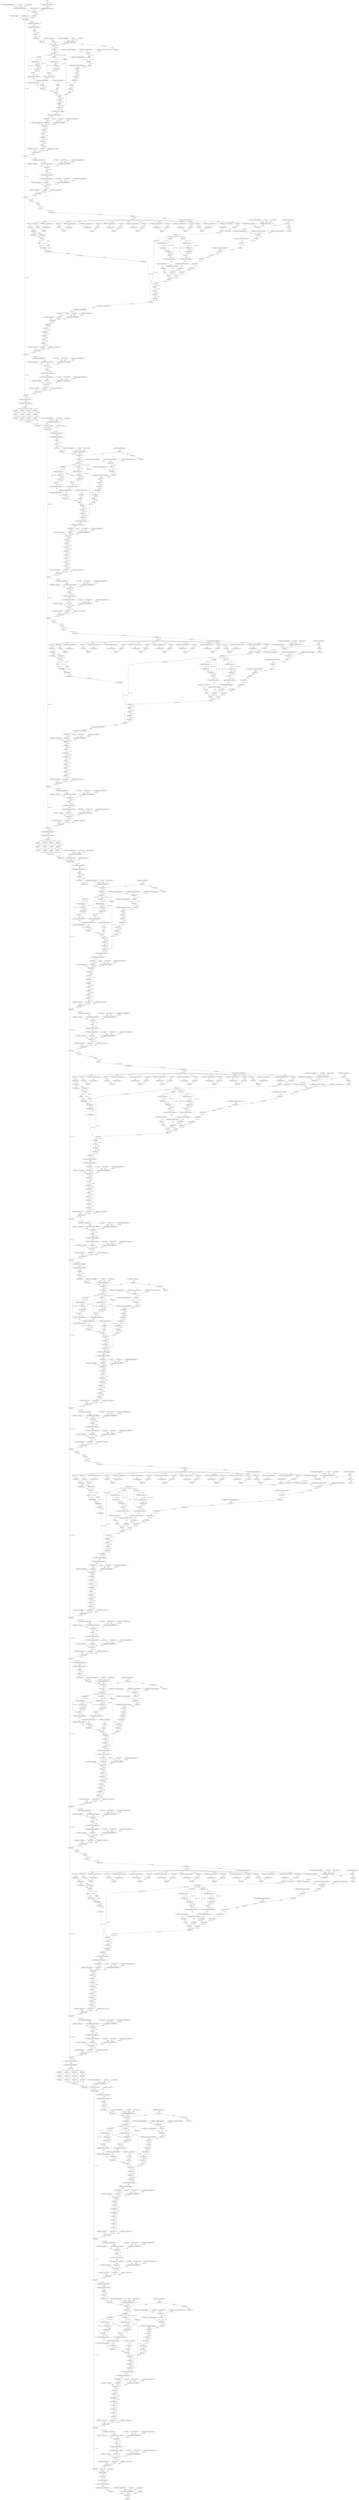 strict digraph {
"0 _scale_0" [id=0, type="get_attr"];
"1 _zero_point_0" [id=1, type="get_attr"];
"2 quantize_per_channel_default" [id=2, type="get_attr"];
"3 dequantize_per_channel_default" [id=3, type="dequantize_per_channel"];
"4 _scale_1" [id=4, type="get_attr"];
"5 _zero_point_1" [id=5, type="get_attr"];
"6 quantize_per_channel_default_1" [id=6, type="get_attr"];
"7 dequantize_per_channel_default_1" [id=7, type="dequantize_per_channel"];
"8 features_1_0_attn_qkv_bias" [id=8, type="get_attr"];
"9 features_1_0_attn_proj_bias" [id=9, type="get_attr"];
"10 features_1_0_attn_logit_scale" [id=10, type="get_attr"];
"11 _scale_2" [id=11, type="get_attr"];
"12 _zero_point_2" [id=12, type="get_attr"];
"13 quantize_per_channel_default_2" [id=13, type="get_attr"];
"14 dequantize_per_channel_default_2" [id=14, type="dequantize_per_channel"];
"15 _scale_3" [id=15, type="get_attr"];
"16 _zero_point_3" [id=16, type="get_attr"];
"17 quantize_per_channel_default_3" [id=17, type="get_attr"];
"18 dequantize_per_channel_default_3" [id=18, type="dequantize_per_channel"];
"19 features_1_1_attn_qkv_bias" [id=19, type="get_attr"];
"20 features_1_1_attn_proj_bias" [id=20, type="get_attr"];
"21 features_1_1_attn_logit_scale" [id=21, type="get_attr"];
"22 _scale_4" [id=22, type="get_attr"];
"23 _zero_point_4" [id=23, type="get_attr"];
"24 quantize_per_channel_default_4" [id=24, type="get_attr"];
"25 dequantize_per_channel_default_4" [id=25, type="dequantize_per_channel"];
"26 _scale_5" [id=26, type="get_attr"];
"27 _zero_point_5" [id=27, type="get_attr"];
"28 quantize_per_channel_default_5" [id=28, type="get_attr"];
"29 dequantize_per_channel_default_5" [id=29, type="dequantize_per_channel"];
"30 features_3_0_attn_qkv_bias" [id=30, type="get_attr"];
"31 features_3_0_attn_proj_bias" [id=31, type="get_attr"];
"32 features_3_0_attn_logit_scale" [id=32, type="get_attr"];
"33 _scale_6" [id=33, type="get_attr"];
"34 _zero_point_6" [id=34, type="get_attr"];
"35 quantize_per_channel_default_6" [id=35, type="get_attr"];
"36 dequantize_per_channel_default_6" [id=36, type="dequantize_per_channel"];
"37 _scale_7" [id=37, type="get_attr"];
"38 _zero_point_7" [id=38, type="get_attr"];
"39 quantize_per_channel_default_7" [id=39, type="get_attr"];
"40 dequantize_per_channel_default_7" [id=40, type="dequantize_per_channel"];
"41 features_3_1_attn_qkv_bias" [id=41, type="get_attr"];
"42 features_3_1_attn_proj_bias" [id=42, type="get_attr"];
"43 features_3_1_attn_logit_scale" [id=43, type="get_attr"];
"44 _scale_8" [id=44, type="get_attr"];
"45 _zero_point_8" [id=45, type="get_attr"];
"46 quantize_per_channel_default_8" [id=46, type="get_attr"];
"47 dequantize_per_channel_default_8" [id=47, type="dequantize_per_channel"];
"48 _scale_9" [id=48, type="get_attr"];
"49 _zero_point_9" [id=49, type="get_attr"];
"50 quantize_per_channel_default_9" [id=50, type="get_attr"];
"51 dequantize_per_channel_default_9" [id=51, type="dequantize_per_channel"];
"52 features_5_0_attn_qkv_bias" [id=52, type="get_attr"];
"53 features_5_0_attn_proj_bias" [id=53, type="get_attr"];
"54 features_5_0_attn_logit_scale" [id=54, type="get_attr"];
"55 _scale_10" [id=55, type="get_attr"];
"56 _zero_point_10" [id=56, type="get_attr"];
"57 quantize_per_channel_default_10" [id=57, type="get_attr"];
"58 dequantize_per_channel_default_10" [id=58, type="dequantize_per_channel"];
"59 _scale_11" [id=59, type="get_attr"];
"60 _zero_point_11" [id=60, type="get_attr"];
"61 quantize_per_channel_default_11" [id=61, type="get_attr"];
"62 dequantize_per_channel_default_11" [id=62, type="dequantize_per_channel"];
"63 features_5_1_attn_qkv_bias" [id=63, type="get_attr"];
"64 features_5_1_attn_proj_bias" [id=64, type="get_attr"];
"65 features_5_1_attn_logit_scale" [id=65, type="get_attr"];
"66 _scale_12" [id=66, type="get_attr"];
"67 _zero_point_12" [id=67, type="get_attr"];
"68 quantize_per_channel_default_12" [id=68, type="get_attr"];
"69 dequantize_per_channel_default_12" [id=69, type="dequantize_per_channel"];
"70 _scale_13" [id=70, type="get_attr"];
"71 _zero_point_13" [id=71, type="get_attr"];
"72 quantize_per_channel_default_13" [id=72, type="get_attr"];
"73 dequantize_per_channel_default_13" [id=73, type="dequantize_per_channel"];
"74 features_5_2_attn_qkv_bias" [id=74, type="get_attr"];
"75 features_5_2_attn_proj_bias" [id=75, type="get_attr"];
"76 features_5_2_attn_logit_scale" [id=76, type="get_attr"];
"77 _scale_14" [id=77, type="get_attr"];
"78 _zero_point_14" [id=78, type="get_attr"];
"79 quantize_per_channel_default_14" [id=79, type="get_attr"];
"80 dequantize_per_channel_default_14" [id=80, type="dequantize_per_channel"];
"81 _scale_15" [id=81, type="get_attr"];
"82 _zero_point_15" [id=82, type="get_attr"];
"83 quantize_per_channel_default_15" [id=83, type="get_attr"];
"84 dequantize_per_channel_default_15" [id=84, type="dequantize_per_channel"];
"85 features_5_3_attn_qkv_bias" [id=85, type="get_attr"];
"86 features_5_3_attn_proj_bias" [id=86, type="get_attr"];
"87 features_5_3_attn_logit_scale" [id=87, type="get_attr"];
"88 _scale_16" [id=88, type="get_attr"];
"89 _zero_point_16" [id=89, type="get_attr"];
"90 quantize_per_channel_default_16" [id=90, type="get_attr"];
"91 dequantize_per_channel_default_16" [id=91, type="dequantize_per_channel"];
"92 _scale_17" [id=92, type="get_attr"];
"93 _zero_point_17" [id=93, type="get_attr"];
"94 quantize_per_channel_default_17" [id=94, type="get_attr"];
"95 dequantize_per_channel_default_17" [id=95, type="dequantize_per_channel"];
"96 features_5_4_attn_qkv_bias" [id=96, type="get_attr"];
"97 features_5_4_attn_proj_bias" [id=97, type="get_attr"];
"98 features_5_4_attn_logit_scale" [id=98, type="get_attr"];
"99 _scale_18" [id=99, type="get_attr"];
"100 _zero_point_18" [id=100, type="get_attr"];
"101 quantize_per_channel_default_18" [id=101, type="get_attr"];
"102 dequantize_per_channel_default_18" [id=102, type="dequantize_per_channel"];
"103 _scale_19" [id=103, type="get_attr"];
"104 _zero_point_19" [id=104, type="get_attr"];
"105 quantize_per_channel_default_19" [id=105, type="get_attr"];
"106 dequantize_per_channel_default_19" [id=106, type="dequantize_per_channel"];
"107 features_5_5_attn_qkv_bias" [id=107, type="get_attr"];
"108 features_5_5_attn_proj_bias" [id=108, type="get_attr"];
"109 features_5_5_attn_logit_scale" [id=109, type="get_attr"];
"110 _scale_20" [id=110, type="get_attr"];
"111 _zero_point_20" [id=111, type="get_attr"];
"112 quantize_per_channel_default_20" [id=112, type="get_attr"];
"113 dequantize_per_channel_default_20" [id=113, type="dequantize_per_channel"];
"114 _scale_21" [id=114, type="get_attr"];
"115 _zero_point_21" [id=115, type="get_attr"];
"116 quantize_per_channel_default_21" [id=116, type="get_attr"];
"117 dequantize_per_channel_default_21" [id=117, type="dequantize_per_channel"];
"118 features_7_0_attn_qkv_bias" [id=118, type="get_attr"];
"119 features_7_0_attn_proj_bias" [id=119, type="get_attr"];
"120 features_7_0_attn_logit_scale" [id=120, type="get_attr"];
"121 _scale_22" [id=121, type="get_attr"];
"122 _zero_point_22" [id=122, type="get_attr"];
"123 quantize_per_channel_default_22" [id=123, type="get_attr"];
"124 dequantize_per_channel_default_22" [id=124, type="dequantize_per_channel"];
"125 _scale_23" [id=125, type="get_attr"];
"126 _zero_point_23" [id=126, type="get_attr"];
"127 quantize_per_channel_default_23" [id=127, type="get_attr"];
"128 dequantize_per_channel_default_23" [id=128, type="dequantize_per_channel"];
"129 features_7_1_attn_qkv_bias" [id=129, type="get_attr"];
"130 features_7_1_attn_proj_bias" [id=130, type="get_attr"];
"131 features_7_1_attn_logit_scale" [id=131, type="get_attr"];
"132 _scale_24" [id=132, type="get_attr"];
"133 _zero_point_24" [id=133, type="get_attr"];
"134 quantize_per_channel_default_24" [id=134, type="get_attr"];
"135 dequantize_per_channel_default_24" [id=135, type="dequantize_per_channel"];
"136 features_0_0_bias" [id=136, type="get_attr"];
"137 features_0_2_weight" [id=137, type="get_attr"];
"138 features_0_2_bias" [id=138, type="get_attr"];
"139 features_1_0_attn_cpb_mlp_0_weight" [id=139, type="get_attr"];
"140 features_1_0_attn_cpb_mlp_0_bias" [id=140, type="get_attr"];
"141 features_1_0_attn_cpb_mlp_2_weight" [id=141, type="get_attr"];
"142 features_1_0_norm1_weight" [id=142, type="get_attr"];
"143 features_1_0_norm1_bias" [id=143, type="get_attr"];
"144 _scale_25" [id=144, type="get_attr"];
"145 _zero_point_25" [id=145, type="get_attr"];
"146 quantize_per_channel_default_25" [id=146, type="get_attr"];
"147 dequantize_per_channel_default_25" [id=147, type="dequantize_per_channel"];
"148 features_1_0_mlp_0_bias" [id=148, type="get_attr"];
"149 _scale_26" [id=149, type="get_attr"];
"150 _zero_point_26" [id=150, type="get_attr"];
"151 quantize_per_channel_default_26" [id=151, type="get_attr"];
"152 dequantize_per_channel_default_26" [id=152, type="dequantize_per_channel"];
"153 features_1_0_mlp_3_bias" [id=153, type="get_attr"];
"154 features_1_0_norm2_weight" [id=154, type="get_attr"];
"155 features_1_0_norm2_bias" [id=155, type="get_attr"];
"156 features_1_1_attn_cpb_mlp_0_weight" [id=156, type="get_attr"];
"157 features_1_1_attn_cpb_mlp_0_bias" [id=157, type="get_attr"];
"158 features_1_1_attn_cpb_mlp_2_weight" [id=158, type="get_attr"];
"159 features_1_1_norm1_weight" [id=159, type="get_attr"];
"160 features_1_1_norm1_bias" [id=160, type="get_attr"];
"161 _scale_27" [id=161, type="get_attr"];
"162 _zero_point_27" [id=162, type="get_attr"];
"163 quantize_per_channel_default_27" [id=163, type="get_attr"];
"164 dequantize_per_channel_default_27" [id=164, type="dequantize_per_channel"];
"165 features_1_1_mlp_0_bias" [id=165, type="get_attr"];
"166 _scale_28" [id=166, type="get_attr"];
"167 _zero_point_28" [id=167, type="get_attr"];
"168 quantize_per_channel_default_28" [id=168, type="get_attr"];
"169 dequantize_per_channel_default_28" [id=169, type="dequantize_per_channel"];
"170 features_1_1_mlp_3_bias" [id=170, type="get_attr"];
"171 features_1_1_norm2_weight" [id=171, type="get_attr"];
"172 features_1_1_norm2_bias" [id=172, type="get_attr"];
"173 _scale_29" [id=173, type="get_attr"];
"174 _zero_point_29" [id=174, type="get_attr"];
"175 quantize_per_channel_default_29" [id=175, type="get_attr"];
"176 dequantize_per_channel_default_29" [id=176, type="dequantize_per_channel"];
"177 features_2_norm_weight" [id=177, type="get_attr"];
"178 features_2_norm_bias" [id=178, type="get_attr"];
"179 features_3_0_attn_cpb_mlp_0_weight" [id=179, type="get_attr"];
"180 features_3_0_attn_cpb_mlp_0_bias" [id=180, type="get_attr"];
"181 features_3_0_attn_cpb_mlp_2_weight" [id=181, type="get_attr"];
"182 features_3_0_norm1_weight" [id=182, type="get_attr"];
"183 features_3_0_norm1_bias" [id=183, type="get_attr"];
"184 _scale_30" [id=184, type="get_attr"];
"185 _zero_point_30" [id=185, type="get_attr"];
"186 quantize_per_channel_default_30" [id=186, type="get_attr"];
"187 dequantize_per_channel_default_30" [id=187, type="dequantize_per_channel"];
"188 features_3_0_mlp_0_bias" [id=188, type="get_attr"];
"189 _scale_31" [id=189, type="get_attr"];
"190 _zero_point_31" [id=190, type="get_attr"];
"191 quantize_per_channel_default_31" [id=191, type="get_attr"];
"192 dequantize_per_channel_default_31" [id=192, type="dequantize_per_channel"];
"193 features_3_0_mlp_3_bias" [id=193, type="get_attr"];
"194 features_3_0_norm2_weight" [id=194, type="get_attr"];
"195 features_3_0_norm2_bias" [id=195, type="get_attr"];
"196 features_3_1_attn_cpb_mlp_0_weight" [id=196, type="get_attr"];
"197 features_3_1_attn_cpb_mlp_0_bias" [id=197, type="get_attr"];
"198 features_3_1_attn_cpb_mlp_2_weight" [id=198, type="get_attr"];
"199 features_3_1_norm1_weight" [id=199, type="get_attr"];
"200 features_3_1_norm1_bias" [id=200, type="get_attr"];
"201 _scale_32" [id=201, type="get_attr"];
"202 _zero_point_32" [id=202, type="get_attr"];
"203 quantize_per_channel_default_32" [id=203, type="get_attr"];
"204 dequantize_per_channel_default_32" [id=204, type="dequantize_per_channel"];
"205 features_3_1_mlp_0_bias" [id=205, type="get_attr"];
"206 _scale_33" [id=206, type="get_attr"];
"207 _zero_point_33" [id=207, type="get_attr"];
"208 quantize_per_channel_default_33" [id=208, type="get_attr"];
"209 dequantize_per_channel_default_33" [id=209, type="dequantize_per_channel"];
"210 features_3_1_mlp_3_bias" [id=210, type="get_attr"];
"211 features_3_1_norm2_weight" [id=211, type="get_attr"];
"212 features_3_1_norm2_bias" [id=212, type="get_attr"];
"213 _scale_34" [id=213, type="get_attr"];
"214 _zero_point_34" [id=214, type="get_attr"];
"215 quantize_per_channel_default_34" [id=215, type="get_attr"];
"216 dequantize_per_channel_default_34" [id=216, type="dequantize_per_channel"];
"217 features_4_norm_weight" [id=217, type="get_attr"];
"218 features_4_norm_bias" [id=218, type="get_attr"];
"219 features_5_0_attn_cpb_mlp_0_weight" [id=219, type="get_attr"];
"220 features_5_0_attn_cpb_mlp_0_bias" [id=220, type="get_attr"];
"221 features_5_0_attn_cpb_mlp_2_weight" [id=221, type="get_attr"];
"222 features_5_0_norm1_weight" [id=222, type="get_attr"];
"223 features_5_0_norm1_bias" [id=223, type="get_attr"];
"224 _scale_35" [id=224, type="get_attr"];
"225 _zero_point_35" [id=225, type="get_attr"];
"226 quantize_per_channel_default_35" [id=226, type="get_attr"];
"227 dequantize_per_channel_default_35" [id=227, type="dequantize_per_channel"];
"228 features_5_0_mlp_0_bias" [id=228, type="get_attr"];
"229 _scale_36" [id=229, type="get_attr"];
"230 _zero_point_36" [id=230, type="get_attr"];
"231 quantize_per_channel_default_36" [id=231, type="get_attr"];
"232 dequantize_per_channel_default_36" [id=232, type="dequantize_per_channel"];
"233 features_5_0_mlp_3_bias" [id=233, type="get_attr"];
"234 features_5_0_norm2_weight" [id=234, type="get_attr"];
"235 features_5_0_norm2_bias" [id=235, type="get_attr"];
"236 features_5_1_attn_cpb_mlp_0_weight" [id=236, type="get_attr"];
"237 features_5_1_attn_cpb_mlp_0_bias" [id=237, type="get_attr"];
"238 features_5_1_attn_cpb_mlp_2_weight" [id=238, type="get_attr"];
"239 features_5_1_norm1_weight" [id=239, type="get_attr"];
"240 features_5_1_norm1_bias" [id=240, type="get_attr"];
"241 _scale_37" [id=241, type="get_attr"];
"242 _zero_point_37" [id=242, type="get_attr"];
"243 quantize_per_channel_default_37" [id=243, type="get_attr"];
"244 dequantize_per_channel_default_37" [id=244, type="dequantize_per_channel"];
"245 features_5_1_mlp_0_bias" [id=245, type="get_attr"];
"246 _scale_38" [id=246, type="get_attr"];
"247 _zero_point_38" [id=247, type="get_attr"];
"248 quantize_per_channel_default_38" [id=248, type="get_attr"];
"249 dequantize_per_channel_default_38" [id=249, type="dequantize_per_channel"];
"250 features_5_1_mlp_3_bias" [id=250, type="get_attr"];
"251 features_5_1_norm2_weight" [id=251, type="get_attr"];
"252 features_5_1_norm2_bias" [id=252, type="get_attr"];
"253 features_5_2_attn_cpb_mlp_0_weight" [id=253, type="get_attr"];
"254 features_5_2_attn_cpb_mlp_0_bias" [id=254, type="get_attr"];
"255 features_5_2_attn_cpb_mlp_2_weight" [id=255, type="get_attr"];
"256 features_5_2_norm1_weight" [id=256, type="get_attr"];
"257 features_5_2_norm1_bias" [id=257, type="get_attr"];
"258 _scale_39" [id=258, type="get_attr"];
"259 _zero_point_39" [id=259, type="get_attr"];
"260 quantize_per_channel_default_39" [id=260, type="get_attr"];
"261 dequantize_per_channel_default_39" [id=261, type="dequantize_per_channel"];
"262 features_5_2_mlp_0_bias" [id=262, type="get_attr"];
"263 _scale_40" [id=263, type="get_attr"];
"264 _zero_point_40" [id=264, type="get_attr"];
"265 quantize_per_channel_default_40" [id=265, type="get_attr"];
"266 dequantize_per_channel_default_40" [id=266, type="dequantize_per_channel"];
"267 features_5_2_mlp_3_bias" [id=267, type="get_attr"];
"268 features_5_2_norm2_weight" [id=268, type="get_attr"];
"269 features_5_2_norm2_bias" [id=269, type="get_attr"];
"270 features_5_3_attn_cpb_mlp_0_weight" [id=270, type="get_attr"];
"271 features_5_3_attn_cpb_mlp_0_bias" [id=271, type="get_attr"];
"272 features_5_3_attn_cpb_mlp_2_weight" [id=272, type="get_attr"];
"273 features_5_3_norm1_weight" [id=273, type="get_attr"];
"274 features_5_3_norm1_bias" [id=274, type="get_attr"];
"275 _scale_41" [id=275, type="get_attr"];
"276 _zero_point_41" [id=276, type="get_attr"];
"277 quantize_per_channel_default_41" [id=277, type="get_attr"];
"278 dequantize_per_channel_default_41" [id=278, type="dequantize_per_channel"];
"279 features_5_3_mlp_0_bias" [id=279, type="get_attr"];
"280 _scale_42" [id=280, type="get_attr"];
"281 _zero_point_42" [id=281, type="get_attr"];
"282 quantize_per_channel_default_42" [id=282, type="get_attr"];
"283 dequantize_per_channel_default_42" [id=283, type="dequantize_per_channel"];
"284 features_5_3_mlp_3_bias" [id=284, type="get_attr"];
"285 features_5_3_norm2_weight" [id=285, type="get_attr"];
"286 features_5_3_norm2_bias" [id=286, type="get_attr"];
"287 features_5_4_attn_cpb_mlp_0_weight" [id=287, type="get_attr"];
"288 features_5_4_attn_cpb_mlp_0_bias" [id=288, type="get_attr"];
"289 features_5_4_attn_cpb_mlp_2_weight" [id=289, type="get_attr"];
"290 features_5_4_norm1_weight" [id=290, type="get_attr"];
"291 features_5_4_norm1_bias" [id=291, type="get_attr"];
"292 _scale_43" [id=292, type="get_attr"];
"293 _zero_point_43" [id=293, type="get_attr"];
"294 quantize_per_channel_default_43" [id=294, type="get_attr"];
"295 dequantize_per_channel_default_43" [id=295, type="dequantize_per_channel"];
"296 features_5_4_mlp_0_bias" [id=296, type="get_attr"];
"297 _scale_44" [id=297, type="get_attr"];
"298 _zero_point_44" [id=298, type="get_attr"];
"299 quantize_per_channel_default_44" [id=299, type="get_attr"];
"300 dequantize_per_channel_default_44" [id=300, type="dequantize_per_channel"];
"301 features_5_4_mlp_3_bias" [id=301, type="get_attr"];
"302 features_5_4_norm2_weight" [id=302, type="get_attr"];
"303 features_5_4_norm2_bias" [id=303, type="get_attr"];
"304 features_5_5_attn_cpb_mlp_0_weight" [id=304, type="get_attr"];
"305 features_5_5_attn_cpb_mlp_0_bias" [id=305, type="get_attr"];
"306 features_5_5_attn_cpb_mlp_2_weight" [id=306, type="get_attr"];
"307 features_5_5_norm1_weight" [id=307, type="get_attr"];
"308 features_5_5_norm1_bias" [id=308, type="get_attr"];
"309 _scale_45" [id=309, type="get_attr"];
"310 _zero_point_45" [id=310, type="get_attr"];
"311 quantize_per_channel_default_45" [id=311, type="get_attr"];
"312 dequantize_per_channel_default_45" [id=312, type="dequantize_per_channel"];
"313 features_5_5_mlp_0_bias" [id=313, type="get_attr"];
"314 _scale_46" [id=314, type="get_attr"];
"315 _zero_point_46" [id=315, type="get_attr"];
"316 quantize_per_channel_default_46" [id=316, type="get_attr"];
"317 dequantize_per_channel_default_46" [id=317, type="dequantize_per_channel"];
"318 features_5_5_mlp_3_bias" [id=318, type="get_attr"];
"319 features_5_5_norm2_weight" [id=319, type="get_attr"];
"320 features_5_5_norm2_bias" [id=320, type="get_attr"];
"321 _scale_47" [id=321, type="get_attr"];
"322 _zero_point_47" [id=322, type="get_attr"];
"323 quantize_per_channel_default_47" [id=323, type="get_attr"];
"324 dequantize_per_channel_default_47" [id=324, type="dequantize_per_channel"];
"325 features_6_norm_weight" [id=325, type="get_attr"];
"326 features_6_norm_bias" [id=326, type="get_attr"];
"327 features_7_0_attn_cpb_mlp_0_weight" [id=327, type="get_attr"];
"328 features_7_0_attn_cpb_mlp_0_bias" [id=328, type="get_attr"];
"329 features_7_0_attn_cpb_mlp_2_weight" [id=329, type="get_attr"];
"330 features_7_0_norm1_weight" [id=330, type="get_attr"];
"331 features_7_0_norm1_bias" [id=331, type="get_attr"];
"332 _scale_48" [id=332, type="get_attr"];
"333 _zero_point_48" [id=333, type="get_attr"];
"334 quantize_per_channel_default_48" [id=334, type="get_attr"];
"335 dequantize_per_channel_default_48" [id=335, type="dequantize_per_channel"];
"336 features_7_0_mlp_0_bias" [id=336, type="get_attr"];
"337 _scale_49" [id=337, type="get_attr"];
"338 _zero_point_49" [id=338, type="get_attr"];
"339 quantize_per_channel_default_49" [id=339, type="get_attr"];
"340 dequantize_per_channel_default_49" [id=340, type="dequantize_per_channel"];
"341 features_7_0_mlp_3_bias" [id=341, type="get_attr"];
"342 features_7_0_norm2_weight" [id=342, type="get_attr"];
"343 features_7_0_norm2_bias" [id=343, type="get_attr"];
"344 features_7_1_attn_cpb_mlp_0_weight" [id=344, type="get_attr"];
"345 features_7_1_attn_cpb_mlp_0_bias" [id=345, type="get_attr"];
"346 features_7_1_attn_cpb_mlp_2_weight" [id=346, type="get_attr"];
"347 features_7_1_norm1_weight" [id=347, type="get_attr"];
"348 features_7_1_norm1_bias" [id=348, type="get_attr"];
"349 _scale_50" [id=349, type="get_attr"];
"350 _zero_point_50" [id=350, type="get_attr"];
"351 quantize_per_channel_default_50" [id=351, type="get_attr"];
"352 dequantize_per_channel_default_50" [id=352, type="dequantize_per_channel"];
"353 features_7_1_mlp_0_bias" [id=353, type="get_attr"];
"354 _scale_51" [id=354, type="get_attr"];
"355 _zero_point_51" [id=355, type="get_attr"];
"356 quantize_per_channel_default_51" [id=356, type="get_attr"];
"357 dequantize_per_channel_default_51" [id=357, type="dequantize_per_channel"];
"358 features_7_1_mlp_3_bias" [id=358, type="get_attr"];
"359 features_7_1_norm2_weight" [id=359, type="get_attr"];
"360 features_7_1_norm2_bias" [id=360, type="get_attr"];
"361 norm_weight" [id=361, type="get_attr"];
"362 norm_bias" [id=362, type="get_attr"];
"363 _scale_52" [id=363, type="get_attr"];
"364 _zero_point_52" [id=364, type="get_attr"];
"365 quantize_per_channel_default_52" [id=365, type="get_attr"];
"366 dequantize_per_channel_default_52" [id=366, type="dequantize_per_channel"];
"367 head_bias" [id=367, type="get_attr"];
"368 features_1_0_attn_relative_coords_table" [id=368, type="get_attr"];
"369 features_1_0_attn_relative_position_index" [id=369, type="get_attr"];
"370 features_1_1_attn_relative_coords_table" [id=370, type="get_attr"];
"371 features_1_1_attn_relative_position_index" [id=371, type="get_attr"];
"372 features_3_0_attn_relative_coords_table" [id=372, type="get_attr"];
"373 features_3_0_attn_relative_position_index" [id=373, type="get_attr"];
"374 features_3_1_attn_relative_coords_table" [id=374, type="get_attr"];
"375 features_3_1_attn_relative_position_index" [id=375, type="get_attr"];
"376 features_5_0_attn_relative_coords_table" [id=376, type="get_attr"];
"377 features_5_0_attn_relative_position_index" [id=377, type="get_attr"];
"378 features_5_1_attn_relative_coords_table" [id=378, type="get_attr"];
"379 features_5_1_attn_relative_position_index" [id=379, type="get_attr"];
"380 features_5_2_attn_relative_coords_table" [id=380, type="get_attr"];
"381 features_5_2_attn_relative_position_index" [id=381, type="get_attr"];
"382 features_5_3_attn_relative_coords_table" [id=382, type="get_attr"];
"383 features_5_3_attn_relative_position_index" [id=383, type="get_attr"];
"384 features_5_4_attn_relative_coords_table" [id=384, type="get_attr"];
"385 features_5_4_attn_relative_position_index" [id=385, type="get_attr"];
"386 features_5_5_attn_relative_coords_table" [id=386, type="get_attr"];
"387 features_5_5_attn_relative_position_index" [id=387, type="get_attr"];
"388 features_7_0_attn_relative_coords_table" [id=388, type="get_attr"];
"389 features_7_0_attn_relative_position_index" [id=389, type="get_attr"];
"390 features_7_1_attn_relative_coords_table" [id=390, type="get_attr"];
"391 features_7_1_attn_relative_position_index" [id=391, type="get_attr"];
"392 features_1_1_attn_lifted_tensor_0" [id=392, type="get_attr"];
"393 features_1_1_attn_lifted_tensor_1" [id=393, type="get_attr"];
"394 features_1_1_attn_lifted_tensor_2" [id=394, type="get_attr"];
"395 features_1_1_attn_lifted_tensor_3" [id=395, type="get_attr"];
"396 features_1_1_attn_lifted_tensor_4" [id=396, type="get_attr"];
"397 features_1_1_attn_lifted_tensor_5" [id=397, type="get_attr"];
"398 features_1_1_attn_lifted_tensor_6" [id=398, type="get_attr"];
"399 features_1_1_attn_lifted_tensor_7" [id=399, type="get_attr"];
"400 features_1_1_attn_lifted_tensor_8" [id=400, type="get_attr"];
"401 features_3_1_attn_lifted_tensor_9" [id=401, type="get_attr"];
"402 features_3_1_attn_lifted_tensor_10" [id=402, type="get_attr"];
"403 features_3_1_attn_lifted_tensor_11" [id=403, type="get_attr"];
"404 features_3_1_attn_lifted_tensor_12" [id=404, type="get_attr"];
"405 features_3_1_attn_lifted_tensor_13" [id=405, type="get_attr"];
"406 features_3_1_attn_lifted_tensor_14" [id=406, type="get_attr"];
"407 features_3_1_attn_lifted_tensor_15" [id=407, type="get_attr"];
"408 features_3_1_attn_lifted_tensor_16" [id=408, type="get_attr"];
"409 features_3_1_attn_lifted_tensor_17" [id=409, type="get_attr"];
"410 features_5_1_attn_lifted_tensor_18" [id=410, type="get_attr"];
"411 features_5_1_attn_lifted_tensor_19" [id=411, type="get_attr"];
"412 features_5_1_attn_lifted_tensor_20" [id=412, type="get_attr"];
"413 features_5_1_attn_lifted_tensor_21" [id=413, type="get_attr"];
"414 features_5_1_attn_lifted_tensor_22" [id=414, type="get_attr"];
"415 features_5_1_attn_lifted_tensor_23" [id=415, type="get_attr"];
"416 features_5_1_attn_lifted_tensor_24" [id=416, type="get_attr"];
"417 features_5_1_attn_lifted_tensor_25" [id=417, type="get_attr"];
"418 features_5_1_attn_lifted_tensor_26" [id=418, type="get_attr"];
"419 features_5_3_attn_lifted_tensor_27" [id=419, type="get_attr"];
"420 features_5_3_attn_lifted_tensor_28" [id=420, type="get_attr"];
"421 features_5_3_attn_lifted_tensor_29" [id=421, type="get_attr"];
"422 features_5_3_attn_lifted_tensor_30" [id=422, type="get_attr"];
"423 features_5_3_attn_lifted_tensor_31" [id=423, type="get_attr"];
"424 features_5_3_attn_lifted_tensor_32" [id=424, type="get_attr"];
"425 features_5_3_attn_lifted_tensor_33" [id=425, type="get_attr"];
"426 features_5_3_attn_lifted_tensor_34" [id=426, type="get_attr"];
"427 features_5_3_attn_lifted_tensor_35" [id=427, type="get_attr"];
"428 features_5_5_attn_lifted_tensor_36" [id=428, type="get_attr"];
"429 features_5_5_attn_lifted_tensor_37" [id=429, type="get_attr"];
"430 features_5_5_attn_lifted_tensor_38" [id=430, type="get_attr"];
"431 features_5_5_attn_lifted_tensor_39" [id=431, type="get_attr"];
"432 features_5_5_attn_lifted_tensor_40" [id=432, type="get_attr"];
"433 features_5_5_attn_lifted_tensor_41" [id=433, type="get_attr"];
"434 features_5_5_attn_lifted_tensor_42" [id=434, type="get_attr"];
"435 features_5_5_attn_lifted_tensor_43" [id=435, type="get_attr"];
"436 features_5_5_attn_lifted_tensor_44" [id=436, type="get_attr"];
"437 x" [id=437, type=input];
"438 quantize_per_tensor_default" [id=438, type="quantize_per_tensor"];
"439 dequantize_per_tensor_default" [id=439, type="dequantize_per_tensor"];
"440 conv2d" [id=440, type=conv2d];
"441 permute" [id=441, type=permute];
"442 layer_norm" [id=442, type="layer_norm"];
"443 quantize_per_tensor_default_1" [id=443, type="quantize_per_tensor"];
"444 dequantize_per_tensor_default_1" [id=444, type="dequantize_per_tensor"];
"445 linear" [id=445, type=linear];
"446 relu_" [id=446, type="relu_"];
"447 linear_1" [id=447, type=linear];
"448 view" [id=448, type=view];
"449 index" [id=449, type=index];
"450 view_1" [id=450, type=view];
"451 permute_1" [id=451, type=permute];
"452 contiguous" [id=452, type=contiguous];
"453 unsqueeze" [id=453, type=unsqueeze];
"454 sigmoid" [id=454, type=sigmoid];
"455 mul" [id=455, type=mul];
"456 pad" [id=456, type=pad];
"457 view_2" [id=457, type=view];
"458 permute_2" [id=458, type=permute];
"459 reshape" [id=459, type=reshape];
"460 clone" [id=460, type=clone];
"461 slice_1" [id=461, type=slice];
"462 zero_" [id=462, type="zero_"];
"463 linear_2" [id=463, type=linear];
"464 reshape_1" [id=464, type=reshape];
"465 permute_3" [id=465, type=permute];
"466 select" [id=466, type=select];
"467 select_1" [id=467, type=select];
"468 select_2" [id=468, type=select];
"469 linalg_vector_norm" [id=469, type="linalg_vector_norm"];
"470 clamp_min" [id=470, type="clamp_min"];
"471 expand_as" [id=471, type="expand_as"];
"472 div" [id=472, type=div];
"473 quantize_per_tensor_default_2" [id=473, type="quantize_per_tensor"];
"474 dequantize_per_tensor_default_2" [id=474, type="dequantize_per_tensor"];
"475 linalg_vector_norm_1" [id=475, type="linalg_vector_norm"];
"476 clamp_min_1" [id=476, type="clamp_min"];
"477 expand_as_1" [id=477, type="expand_as"];
"478 div_1" [id=478, type=div];
"479 quantize_per_tensor_default_3" [id=479, type="quantize_per_tensor"];
"480 dequantize_per_tensor_default_3" [id=480, type="dequantize_per_tensor"];
"481 transpose" [id=481, type=transpose];
"482 matmul" [id=482, type=matmul];
"483 clamp" [id=483, type=clamp];
"484 exp" [id=484, type=exp];
"485 mul_1" [id=485, type=mul];
"486 add" [id=486, type=add];
"487 softmax" [id=487, type=softmax];
"488 dropout" [id=488, type=dropout];
"489 matmul_1" [id=489, type=matmul];
"490 quantize_per_tensor_default_4" [id=490, type="quantize_per_tensor"];
"491 dequantize_per_tensor_default_4" [id=491, type="dequantize_per_tensor"];
"492 transpose_1" [id=492, type=transpose];
"493 reshape_2" [id=493, type=reshape];
"494 linear_3" [id=494, type=linear];
"495 dropout_1" [id=495, type=dropout];
"496 view_3" [id=496, type=view];
"497 permute_4" [id=497, type=permute];
"498 reshape_3" [id=498, type=reshape];
"499 slice_2" [id=499, type=slice];
"500 slice_3" [id=500, type=slice];
"501 layer_norm_1" [id=501, type="layer_norm"];
"502 add_1" [id=502, type=add];
"503 quantize_per_tensor_default_5" [id=503, type="quantize_per_tensor"];
"504 dequantize_per_tensor_default_5" [id=504, type="dequantize_per_tensor"];
"505 linear_4" [id=505, type=linear];
"506 gelu" [id=506, type=gelu];
"507 quantize_per_tensor_default_6" [id=507, type="quantize_per_tensor"];
"508 dequantize_per_tensor_default_6" [id=508, type="dequantize_per_tensor"];
"509 dropout_2" [id=509, type=dropout];
"510 linear_5" [id=510, type=linear];
"511 dropout_3" [id=511, type=dropout];
"512 layer_norm_2" [id=512, type="layer_norm"];
"513 add_2" [id=513, type=add];
"514 linear_6" [id=514, type=linear];
"515 relu__1" [id=515, type="relu_"];
"516 linear_7" [id=516, type=linear];
"517 view_4" [id=517, type=view];
"518 index_1" [id=518, type=index];
"519 view_5" [id=519, type=view];
"520 permute_5" [id=520, type=permute];
"521 contiguous_1" [id=521, type=contiguous];
"522 unsqueeze_1" [id=522, type=unsqueeze];
"523 sigmoid_1" [id=523, type=sigmoid];
"524 mul_2" [id=524, type=mul];
"525 pad_1" [id=525, type=pad];
"526 roll" [id=526, type=roll];
"527 view_6" [id=527, type=view];
"528 permute_6" [id=528, type=permute];
"529 reshape_4" [id=529, type=reshape];
"530 quantize_per_tensor_default_7" [id=530, type="quantize_per_tensor"];
"531 dequantize_per_tensor_default_7" [id=531, type="dequantize_per_tensor"];
"532 clone_1" [id=532, type=clone];
"533 slice_4" [id=533, type=slice];
"534 zero__1" [id=534, type="zero_"];
"535 linear_8" [id=535, type=linear];
"536 reshape_5" [id=536, type=reshape];
"537 permute_7" [id=537, type=permute];
"538 select_3" [id=538, type=select];
"539 select_4" [id=539, type=select];
"540 select_5" [id=540, type=select];
"541 linalg_vector_norm_2" [id=541, type="linalg_vector_norm"];
"542 clamp_min_2" [id=542, type="clamp_min"];
"543 expand_as_2" [id=543, type="expand_as"];
"544 div_2" [id=544, type=div];
"545 quantize_per_tensor_default_8" [id=545, type="quantize_per_tensor"];
"546 dequantize_per_tensor_default_8" [id=546, type="dequantize_per_tensor"];
"547 linalg_vector_norm_3" [id=547, type="linalg_vector_norm"];
"548 clamp_min_3" [id=548, type="clamp_min"];
"549 expand_as_3" [id=549, type="expand_as"];
"550 div_3" [id=550, type=div];
"551 quantize_per_tensor_default_9" [id=551, type="quantize_per_tensor"];
"552 dequantize_per_tensor_default_9" [id=552, type="dequantize_per_tensor"];
"553 transpose_2" [id=553, type=transpose];
"554 matmul_2" [id=554, type=matmul];
"555 clamp_1" [id=555, type=clamp];
"556 exp_1" [id=556, type=exp];
"557 mul_3" [id=557, type=mul];
"558 add_3" [id=558, type=add];
"559 new_zeros" [id=559, type="new_zeros"];
"560 lift_fresh_copy" [id=560, type="lift_fresh_copy"];
"561 slice_5" [id=561, type=slice];
"562 slice_6" [id=562, type=slice];
"563 fill_" [id=563, type="fill_"];
"564 lift_fresh_copy_1" [id=564, type="lift_fresh_copy"];
"565 slice_7" [id=565, type=slice];
"566 slice_8" [id=566, type=slice];
"567 fill__1" [id=567, type="fill_"];
"568 lift_fresh_copy_2" [id=568, type="lift_fresh_copy"];
"569 slice_9" [id=569, type=slice];
"570 slice_10" [id=570, type=slice];
"571 fill__2" [id=571, type="fill_"];
"572 lift_fresh_copy_3" [id=572, type="lift_fresh_copy"];
"573 slice_11" [id=573, type=slice];
"574 slice_12" [id=574, type=slice];
"575 fill__3" [id=575, type="fill_"];
"576 lift_fresh_copy_4" [id=576, type="lift_fresh_copy"];
"577 slice_13" [id=577, type=slice];
"578 slice_14" [id=578, type=slice];
"579 fill__4" [id=579, type="fill_"];
"580 lift_fresh_copy_5" [id=580, type="lift_fresh_copy"];
"581 slice_15" [id=581, type=slice];
"582 slice_16" [id=582, type=slice];
"583 fill__5" [id=583, type="fill_"];
"584 lift_fresh_copy_6" [id=584, type="lift_fresh_copy"];
"585 slice_17" [id=585, type=slice];
"586 slice_18" [id=586, type=slice];
"587 fill__6" [id=587, type="fill_"];
"588 lift_fresh_copy_7" [id=588, type="lift_fresh_copy"];
"589 slice_19" [id=589, type=slice];
"590 slice_20" [id=590, type=slice];
"591 fill__7" [id=591, type="fill_"];
"592 lift_fresh_copy_8" [id=592, type="lift_fresh_copy"];
"593 slice_21" [id=593, type=slice];
"594 slice_22" [id=594, type=slice];
"595 fill__8" [id=595, type="fill_"];
"596 view_7" [id=596, type=view];
"597 permute_8" [id=597, type=permute];
"598 reshape_6" [id=598, type=reshape];
"599 unsqueeze_2" [id=599, type=unsqueeze];
"600 unsqueeze_3" [id=600, type=unsqueeze];
"601 sub" [id=601, type=sub];
"602 ne" [id=602, type=ne];
"603 masked_fill" [id=603, type="masked_fill"];
"604 eq" [id=604, type=eq];
"605 masked_fill_1" [id=605, type="masked_fill"];
"606 view_8" [id=606, type=view];
"607 unsqueeze_4" [id=607, type=unsqueeze];
"608 unsqueeze_5" [id=608, type=unsqueeze];
"609 add_4" [id=609, type=add];
"610 view_9" [id=610, type=view];
"611 softmax_1" [id=611, type=softmax];
"612 dropout_4" [id=612, type=dropout];
"613 matmul_3" [id=613, type=matmul];
"614 quantize_per_tensor_default_10" [id=614, type="quantize_per_tensor"];
"615 dequantize_per_tensor_default_10" [id=615, type="dequantize_per_tensor"];
"616 transpose_3" [id=616, type=transpose];
"617 reshape_7" [id=617, type=reshape];
"618 linear_9" [id=618, type=linear];
"619 dropout_5" [id=619, type=dropout];
"620 view_10" [id=620, type=view];
"621 permute_9" [id=621, type=permute];
"622 reshape_8" [id=622, type=reshape];
"623 roll_1" [id=623, type=roll];
"624 slice_23" [id=624, type=slice];
"625 slice_24" [id=625, type=slice];
"626 layer_norm_3" [id=626, type="layer_norm"];
"627 add_5" [id=627, type=add];
"628 quantize_per_tensor_default_11" [id=628, type="quantize_per_tensor"];
"629 dequantize_per_tensor_default_11" [id=629, type="dequantize_per_tensor"];
"630 linear_10" [id=630, type=linear];
"631 gelu_1" [id=631, type=gelu];
"632 quantize_per_tensor_default_12" [id=632, type="quantize_per_tensor"];
"633 dequantize_per_tensor_default_12" [id=633, type="dequantize_per_tensor"];
"634 dropout_6" [id=634, type=dropout];
"635 linear_11" [id=635, type=linear];
"636 dropout_7" [id=636, type=dropout];
"637 layer_norm_4" [id=637, type="layer_norm"];
"638 add_6" [id=638, type=add];
"639 quantize_per_tensor_default_13" [id=639, type="quantize_per_tensor"];
"640 dequantize_per_tensor_default_13" [id=640, type="dequantize_per_tensor"];
"641 pad_2" [id=641, type=pad];
"642 slice_25" [id=642, type=slice];
"643 slice_26" [id=643, type=slice];
"644 slice_27" [id=644, type=slice];
"645 slice_28" [id=645, type=slice];
"646 slice_29" [id=646, type=slice];
"647 slice_30" [id=647, type=slice];
"648 slice_31" [id=648, type=slice];
"649 slice_32" [id=649, type=slice];
"650 slice_33" [id=650, type=slice];
"651 slice_34" [id=651, type=slice];
"652 slice_35" [id=652, type=slice];
"653 slice_36" [id=653, type=slice];
"654 cat" [id=654, type=cat];
"655 linear_12" [id=655, type=linear];
"656 layer_norm_5" [id=656, type="layer_norm"];
"657 quantize_per_tensor_default_14" [id=657, type="quantize_per_tensor"];
"658 dequantize_per_tensor_default_14" [id=658, type="dequantize_per_tensor"];
"659 linear_13" [id=659, type=linear];
"660 relu__2" [id=660, type="relu_"];
"661 linear_14" [id=661, type=linear];
"662 view_11" [id=662, type=view];
"663 index_2" [id=663, type=index];
"664 view_12" [id=664, type=view];
"665 permute_10" [id=665, type=permute];
"666 contiguous_2" [id=666, type=contiguous];
"667 unsqueeze_6" [id=667, type=unsqueeze];
"668 sigmoid_2" [id=668, type=sigmoid];
"669 mul_4" [id=669, type=mul];
"670 pad_3" [id=670, type=pad];
"671 view_13" [id=671, type=view];
"672 permute_11" [id=672, type=permute];
"673 reshape_9" [id=673, type=reshape];
"674 clone_2" [id=674, type=clone];
"675 slice_37" [id=675, type=slice];
"676 zero__2" [id=676, type="zero_"];
"677 linear_15" [id=677, type=linear];
"678 reshape_10" [id=678, type=reshape];
"679 permute_12" [id=679, type=permute];
"680 select_6" [id=680, type=select];
"681 select_7" [id=681, type=select];
"682 select_8" [id=682, type=select];
"683 linalg_vector_norm_4" [id=683, type="linalg_vector_norm"];
"684 clamp_min_4" [id=684, type="clamp_min"];
"685 expand_as_4" [id=685, type="expand_as"];
"686 div_4" [id=686, type=div];
"687 quantize_per_tensor_default_15" [id=687, type="quantize_per_tensor"];
"688 dequantize_per_tensor_default_15" [id=688, type="dequantize_per_tensor"];
"689 linalg_vector_norm_5" [id=689, type="linalg_vector_norm"];
"690 clamp_min_5" [id=690, type="clamp_min"];
"691 expand_as_5" [id=691, type="expand_as"];
"692 div_5" [id=692, type=div];
"693 quantize_per_tensor_default_16" [id=693, type="quantize_per_tensor"];
"694 dequantize_per_tensor_default_16" [id=694, type="dequantize_per_tensor"];
"695 transpose_4" [id=695, type=transpose];
"696 matmul_4" [id=696, type=matmul];
"697 clamp_2" [id=697, type=clamp];
"698 exp_2" [id=698, type=exp];
"699 mul_5" [id=699, type=mul];
"700 add_7" [id=700, type=add];
"701 softmax_2" [id=701, type=softmax];
"702 dropout_8" [id=702, type=dropout];
"703 matmul_5" [id=703, type=matmul];
"704 quantize_per_tensor_default_17" [id=704, type="quantize_per_tensor"];
"705 dequantize_per_tensor_default_17" [id=705, type="dequantize_per_tensor"];
"706 transpose_5" [id=706, type=transpose];
"707 reshape_11" [id=707, type=reshape];
"708 linear_16" [id=708, type=linear];
"709 dropout_9" [id=709, type=dropout];
"710 view_14" [id=710, type=view];
"711 permute_13" [id=711, type=permute];
"712 reshape_12" [id=712, type=reshape];
"713 slice_38" [id=713, type=slice];
"714 slice_39" [id=714, type=slice];
"715 slice_40" [id=715, type=slice];
"716 slice_41" [id=716, type=slice];
"717 contiguous_3" [id=717, type=contiguous];
"718 layer_norm_6" [id=718, type="layer_norm"];
"719 add_8" [id=719, type=add];
"720 quantize_per_tensor_default_18" [id=720, type="quantize_per_tensor"];
"721 dequantize_per_tensor_default_18" [id=721, type="dequantize_per_tensor"];
"722 linear_17" [id=722, type=linear];
"723 gelu_2" [id=723, type=gelu];
"724 quantize_per_tensor_default_19" [id=724, type="quantize_per_tensor"];
"725 dequantize_per_tensor_default_19" [id=725, type="dequantize_per_tensor"];
"726 dropout_10" [id=726, type=dropout];
"727 linear_18" [id=727, type=linear];
"728 dropout_11" [id=728, type=dropout];
"729 layer_norm_7" [id=729, type="layer_norm"];
"730 add_9" [id=730, type=add];
"731 linear_19" [id=731, type=linear];
"732 relu__3" [id=732, type="relu_"];
"733 linear_20" [id=733, type=linear];
"734 view_15" [id=734, type=view];
"735 index_3" [id=735, type=index];
"736 view_16" [id=736, type=view];
"737 permute_14" [id=737, type=permute];
"738 contiguous_4" [id=738, type=contiguous];
"739 unsqueeze_7" [id=739, type=unsqueeze];
"740 sigmoid_3" [id=740, type=sigmoid];
"741 mul_6" [id=741, type=mul];
"742 pad_4" [id=742, type=pad];
"743 roll_2" [id=743, type=roll];
"744 view_17" [id=744, type=view];
"745 permute_15" [id=745, type=permute];
"746 reshape_13" [id=746, type=reshape];
"747 quantize_per_tensor_default_20" [id=747, type="quantize_per_tensor"];
"748 dequantize_per_tensor_default_20" [id=748, type="dequantize_per_tensor"];
"749 clone_3" [id=749, type=clone];
"750 slice_42" [id=750, type=slice];
"751 zero__3" [id=751, type="zero_"];
"752 linear_21" [id=752, type=linear];
"753 reshape_14" [id=753, type=reshape];
"754 permute_16" [id=754, type=permute];
"755 select_9" [id=755, type=select];
"756 select_10" [id=756, type=select];
"757 select_11" [id=757, type=select];
"758 linalg_vector_norm_6" [id=758, type="linalg_vector_norm"];
"759 clamp_min_6" [id=759, type="clamp_min"];
"760 expand_as_6" [id=760, type="expand_as"];
"761 div_6" [id=761, type=div];
"762 quantize_per_tensor_default_21" [id=762, type="quantize_per_tensor"];
"763 dequantize_per_tensor_default_21" [id=763, type="dequantize_per_tensor"];
"764 linalg_vector_norm_7" [id=764, type="linalg_vector_norm"];
"765 clamp_min_7" [id=765, type="clamp_min"];
"766 expand_as_7" [id=766, type="expand_as"];
"767 div_7" [id=767, type=div];
"768 quantize_per_tensor_default_22" [id=768, type="quantize_per_tensor"];
"769 dequantize_per_tensor_default_22" [id=769, type="dequantize_per_tensor"];
"770 transpose_6" [id=770, type=transpose];
"771 matmul_6" [id=771, type=matmul];
"772 clamp_3" [id=772, type=clamp];
"773 exp_3" [id=773, type=exp];
"774 mul_7" [id=774, type=mul];
"775 add_10" [id=775, type=add];
"776 new_zeros_1" [id=776, type="new_zeros"];
"777 lift_fresh_copy_9" [id=777, type="lift_fresh_copy"];
"778 slice_43" [id=778, type=slice];
"779 slice_44" [id=779, type=slice];
"780 fill__9" [id=780, type="fill_"];
"781 lift_fresh_copy_10" [id=781, type="lift_fresh_copy"];
"782 slice_45" [id=782, type=slice];
"783 slice_46" [id=783, type=slice];
"784 fill__10" [id=784, type="fill_"];
"785 lift_fresh_copy_11" [id=785, type="lift_fresh_copy"];
"786 slice_47" [id=786, type=slice];
"787 slice_48" [id=787, type=slice];
"788 fill__11" [id=788, type="fill_"];
"789 lift_fresh_copy_12" [id=789, type="lift_fresh_copy"];
"790 slice_49" [id=790, type=slice];
"791 slice_50" [id=791, type=slice];
"792 fill__12" [id=792, type="fill_"];
"793 lift_fresh_copy_13" [id=793, type="lift_fresh_copy"];
"794 slice_51" [id=794, type=slice];
"795 slice_52" [id=795, type=slice];
"796 fill__13" [id=796, type="fill_"];
"797 lift_fresh_copy_14" [id=797, type="lift_fresh_copy"];
"798 slice_53" [id=798, type=slice];
"799 slice_54" [id=799, type=slice];
"800 fill__14" [id=800, type="fill_"];
"801 lift_fresh_copy_15" [id=801, type="lift_fresh_copy"];
"802 slice_55" [id=802, type=slice];
"803 slice_56" [id=803, type=slice];
"804 fill__15" [id=804, type="fill_"];
"805 lift_fresh_copy_16" [id=805, type="lift_fresh_copy"];
"806 slice_57" [id=806, type=slice];
"807 slice_58" [id=807, type=slice];
"808 fill__16" [id=808, type="fill_"];
"809 lift_fresh_copy_17" [id=809, type="lift_fresh_copy"];
"810 slice_59" [id=810, type=slice];
"811 slice_60" [id=811, type=slice];
"812 fill__17" [id=812, type="fill_"];
"813 view_18" [id=813, type=view];
"814 permute_17" [id=814, type=permute];
"815 reshape_15" [id=815, type=reshape];
"816 unsqueeze_8" [id=816, type=unsqueeze];
"817 unsqueeze_9" [id=817, type=unsqueeze];
"818 sub_1" [id=818, type=sub];
"819 ne_1" [id=819, type=ne];
"820 masked_fill_2" [id=820, type="masked_fill"];
"821 eq_1" [id=821, type=eq];
"822 masked_fill_3" [id=822, type="masked_fill"];
"823 view_19" [id=823, type=view];
"824 unsqueeze_10" [id=824, type=unsqueeze];
"825 unsqueeze_11" [id=825, type=unsqueeze];
"826 add_11" [id=826, type=add];
"827 view_20" [id=827, type=view];
"828 softmax_3" [id=828, type=softmax];
"829 dropout_12" [id=829, type=dropout];
"830 matmul_7" [id=830, type=matmul];
"831 quantize_per_tensor_default_23" [id=831, type="quantize_per_tensor"];
"832 dequantize_per_tensor_default_23" [id=832, type="dequantize_per_tensor"];
"833 transpose_7" [id=833, type=transpose];
"834 reshape_16" [id=834, type=reshape];
"835 linear_22" [id=835, type=linear];
"836 dropout_13" [id=836, type=dropout];
"837 view_21" [id=837, type=view];
"838 permute_18" [id=838, type=permute];
"839 reshape_17" [id=839, type=reshape];
"840 roll_3" [id=840, type=roll];
"841 slice_61" [id=841, type=slice];
"842 slice_62" [id=842, type=slice];
"843 slice_63" [id=843, type=slice];
"844 slice_64" [id=844, type=slice];
"845 contiguous_5" [id=845, type=contiguous];
"846 layer_norm_8" [id=846, type="layer_norm"];
"847 add_12" [id=847, type=add];
"848 quantize_per_tensor_default_24" [id=848, type="quantize_per_tensor"];
"849 dequantize_per_tensor_default_24" [id=849, type="dequantize_per_tensor"];
"850 linear_23" [id=850, type=linear];
"851 gelu_3" [id=851, type=gelu];
"852 quantize_per_tensor_default_25" [id=852, type="quantize_per_tensor"];
"853 dequantize_per_tensor_default_25" [id=853, type="dequantize_per_tensor"];
"854 dropout_14" [id=854, type=dropout];
"855 linear_24" [id=855, type=linear];
"856 dropout_15" [id=856, type=dropout];
"857 layer_norm_9" [id=857, type="layer_norm"];
"858 add_13" [id=858, type=add];
"859 quantize_per_tensor_default_26" [id=859, type="quantize_per_tensor"];
"860 dequantize_per_tensor_default_26" [id=860, type="dequantize_per_tensor"];
"861 pad_5" [id=861, type=pad];
"862 slice_65" [id=862, type=slice];
"863 slice_66" [id=863, type=slice];
"864 slice_67" [id=864, type=slice];
"865 slice_68" [id=865, type=slice];
"866 slice_69" [id=866, type=slice];
"867 slice_70" [id=867, type=slice];
"868 slice_71" [id=868, type=slice];
"869 slice_72" [id=869, type=slice];
"870 slice_73" [id=870, type=slice];
"871 slice_74" [id=871, type=slice];
"872 slice_75" [id=872, type=slice];
"873 slice_76" [id=873, type=slice];
"874 cat_1" [id=874, type=cat];
"875 linear_25" [id=875, type=linear];
"876 layer_norm_10" [id=876, type="layer_norm"];
"877 quantize_per_tensor_default_27" [id=877, type="quantize_per_tensor"];
"878 dequantize_per_tensor_default_27" [id=878, type="dequantize_per_tensor"];
"879 linear_26" [id=879, type=linear];
"880 relu__4" [id=880, type="relu_"];
"881 linear_27" [id=881, type=linear];
"882 view_22" [id=882, type=view];
"883 index_4" [id=883, type=index];
"884 view_23" [id=884, type=view];
"885 permute_19" [id=885, type=permute];
"886 contiguous_6" [id=886, type=contiguous];
"887 unsqueeze_12" [id=887, type=unsqueeze];
"888 sigmoid_4" [id=888, type=sigmoid];
"889 mul_8" [id=889, type=mul];
"890 pad_6" [id=890, type=pad];
"891 view_24" [id=891, type=view];
"892 permute_20" [id=892, type=permute];
"893 reshape_18" [id=893, type=reshape];
"894 clone_4" [id=894, type=clone];
"895 slice_77" [id=895, type=slice];
"896 zero__4" [id=896, type="zero_"];
"897 linear_28" [id=897, type=linear];
"898 reshape_19" [id=898, type=reshape];
"899 permute_21" [id=899, type=permute];
"900 select_12" [id=900, type=select];
"901 select_13" [id=901, type=select];
"902 select_14" [id=902, type=select];
"903 linalg_vector_norm_8" [id=903, type="linalg_vector_norm"];
"904 clamp_min_8" [id=904, type="clamp_min"];
"905 expand_as_8" [id=905, type="expand_as"];
"906 div_8" [id=906, type=div];
"907 quantize_per_tensor_default_28" [id=907, type="quantize_per_tensor"];
"908 dequantize_per_tensor_default_28" [id=908, type="dequantize_per_tensor"];
"909 linalg_vector_norm_9" [id=909, type="linalg_vector_norm"];
"910 clamp_min_9" [id=910, type="clamp_min"];
"911 expand_as_9" [id=911, type="expand_as"];
"912 div_9" [id=912, type=div];
"913 quantize_per_tensor_default_29" [id=913, type="quantize_per_tensor"];
"914 dequantize_per_tensor_default_29" [id=914, type="dequantize_per_tensor"];
"915 transpose_8" [id=915, type=transpose];
"916 matmul_8" [id=916, type=matmul];
"917 clamp_4" [id=917, type=clamp];
"918 exp_4" [id=918, type=exp];
"919 mul_9" [id=919, type=mul];
"920 add_14" [id=920, type=add];
"921 softmax_4" [id=921, type=softmax];
"922 dropout_16" [id=922, type=dropout];
"923 matmul_9" [id=923, type=matmul];
"924 quantize_per_tensor_default_30" [id=924, type="quantize_per_tensor"];
"925 dequantize_per_tensor_default_30" [id=925, type="dequantize_per_tensor"];
"926 transpose_9" [id=926, type=transpose];
"927 reshape_20" [id=927, type=reshape];
"928 linear_29" [id=928, type=linear];
"929 dropout_17" [id=929, type=dropout];
"930 view_25" [id=930, type=view];
"931 permute_22" [id=931, type=permute];
"932 reshape_21" [id=932, type=reshape];
"933 slice_78" [id=933, type=slice];
"934 slice_79" [id=934, type=slice];
"935 slice_80" [id=935, type=slice];
"936 slice_81" [id=936, type=slice];
"937 contiguous_7" [id=937, type=contiguous];
"938 layer_norm_11" [id=938, type="layer_norm"];
"939 add_15" [id=939, type=add];
"940 quantize_per_tensor_default_31" [id=940, type="quantize_per_tensor"];
"941 dequantize_per_tensor_default_31" [id=941, type="dequantize_per_tensor"];
"942 linear_30" [id=942, type=linear];
"943 gelu_4" [id=943, type=gelu];
"944 quantize_per_tensor_default_32" [id=944, type="quantize_per_tensor"];
"945 dequantize_per_tensor_default_32" [id=945, type="dequantize_per_tensor"];
"946 dropout_18" [id=946, type=dropout];
"947 linear_31" [id=947, type=linear];
"948 dropout_19" [id=948, type=dropout];
"949 layer_norm_12" [id=949, type="layer_norm"];
"950 add_16" [id=950, type=add];
"951 linear_32" [id=951, type=linear];
"952 relu__5" [id=952, type="relu_"];
"953 linear_33" [id=953, type=linear];
"954 view_26" [id=954, type=view];
"955 index_5" [id=955, type=index];
"956 view_27" [id=956, type=view];
"957 permute_23" [id=957, type=permute];
"958 contiguous_8" [id=958, type=contiguous];
"959 unsqueeze_13" [id=959, type=unsqueeze];
"960 sigmoid_5" [id=960, type=sigmoid];
"961 mul_10" [id=961, type=mul];
"962 pad_7" [id=962, type=pad];
"963 roll_4" [id=963, type=roll];
"964 view_28" [id=964, type=view];
"965 permute_24" [id=965, type=permute];
"966 reshape_22" [id=966, type=reshape];
"967 quantize_per_tensor_default_33" [id=967, type="quantize_per_tensor"];
"968 dequantize_per_tensor_default_33" [id=968, type="dequantize_per_tensor"];
"969 clone_5" [id=969, type=clone];
"970 slice_82" [id=970, type=slice];
"971 zero__5" [id=971, type="zero_"];
"972 linear_34" [id=972, type=linear];
"973 reshape_23" [id=973, type=reshape];
"974 permute_25" [id=974, type=permute];
"975 select_15" [id=975, type=select];
"976 select_16" [id=976, type=select];
"977 select_17" [id=977, type=select];
"978 linalg_vector_norm_10" [id=978, type="linalg_vector_norm"];
"979 clamp_min_10" [id=979, type="clamp_min"];
"980 expand_as_10" [id=980, type="expand_as"];
"981 div_10" [id=981, type=div];
"982 quantize_per_tensor_default_34" [id=982, type="quantize_per_tensor"];
"983 dequantize_per_tensor_default_34" [id=983, type="dequantize_per_tensor"];
"984 linalg_vector_norm_11" [id=984, type="linalg_vector_norm"];
"985 clamp_min_11" [id=985, type="clamp_min"];
"986 expand_as_11" [id=986, type="expand_as"];
"987 div_11" [id=987, type=div];
"988 quantize_per_tensor_default_35" [id=988, type="quantize_per_tensor"];
"989 dequantize_per_tensor_default_35" [id=989, type="dequantize_per_tensor"];
"990 transpose_10" [id=990, type=transpose];
"991 matmul_10" [id=991, type=matmul];
"992 clamp_5" [id=992, type=clamp];
"993 exp_5" [id=993, type=exp];
"994 mul_11" [id=994, type=mul];
"995 add_17" [id=995, type=add];
"996 new_zeros_2" [id=996, type="new_zeros"];
"997 lift_fresh_copy_18" [id=997, type="lift_fresh_copy"];
"998 slice_83" [id=998, type=slice];
"999 slice_84" [id=999, type=slice];
"1000 fill__18" [id=1000, type="fill_"];
"1001 lift_fresh_copy_19" [id=1001, type="lift_fresh_copy"];
"1002 slice_85" [id=1002, type=slice];
"1003 slice_86" [id=1003, type=slice];
"1004 fill__19" [id=1004, type="fill_"];
"1005 lift_fresh_copy_20" [id=1005, type="lift_fresh_copy"];
"1006 slice_87" [id=1006, type=slice];
"1007 slice_88" [id=1007, type=slice];
"1008 fill__20" [id=1008, type="fill_"];
"1009 lift_fresh_copy_21" [id=1009, type="lift_fresh_copy"];
"1010 slice_89" [id=1010, type=slice];
"1011 slice_90" [id=1011, type=slice];
"1012 fill__21" [id=1012, type="fill_"];
"1013 lift_fresh_copy_22" [id=1013, type="lift_fresh_copy"];
"1014 slice_91" [id=1014, type=slice];
"1015 slice_92" [id=1015, type=slice];
"1016 fill__22" [id=1016, type="fill_"];
"1017 lift_fresh_copy_23" [id=1017, type="lift_fresh_copy"];
"1018 slice_93" [id=1018, type=slice];
"1019 slice_94" [id=1019, type=slice];
"1020 fill__23" [id=1020, type="fill_"];
"1021 lift_fresh_copy_24" [id=1021, type="lift_fresh_copy"];
"1022 slice_95" [id=1022, type=slice];
"1023 slice_96" [id=1023, type=slice];
"1024 fill__24" [id=1024, type="fill_"];
"1025 lift_fresh_copy_25" [id=1025, type="lift_fresh_copy"];
"1026 slice_97" [id=1026, type=slice];
"1027 slice_98" [id=1027, type=slice];
"1028 fill__25" [id=1028, type="fill_"];
"1029 lift_fresh_copy_26" [id=1029, type="lift_fresh_copy"];
"1030 slice_99" [id=1030, type=slice];
"1031 slice_100" [id=1031, type=slice];
"1032 fill__26" [id=1032, type="fill_"];
"1033 view_29" [id=1033, type=view];
"1034 permute_26" [id=1034, type=permute];
"1035 reshape_24" [id=1035, type=reshape];
"1036 unsqueeze_14" [id=1036, type=unsqueeze];
"1037 unsqueeze_15" [id=1037, type=unsqueeze];
"1038 sub_2" [id=1038, type=sub];
"1039 ne_2" [id=1039, type=ne];
"1040 masked_fill_4" [id=1040, type="masked_fill"];
"1041 eq_2" [id=1041, type=eq];
"1042 masked_fill_5" [id=1042, type="masked_fill"];
"1043 view_30" [id=1043, type=view];
"1044 unsqueeze_16" [id=1044, type=unsqueeze];
"1045 unsqueeze_17" [id=1045, type=unsqueeze];
"1046 add_18" [id=1046, type=add];
"1047 view_31" [id=1047, type=view];
"1048 softmax_5" [id=1048, type=softmax];
"1049 dropout_20" [id=1049, type=dropout];
"1050 matmul_11" [id=1050, type=matmul];
"1051 quantize_per_tensor_default_36" [id=1051, type="quantize_per_tensor"];
"1052 dequantize_per_tensor_default_36" [id=1052, type="dequantize_per_tensor"];
"1053 transpose_11" [id=1053, type=transpose];
"1054 reshape_25" [id=1054, type=reshape];
"1055 linear_35" [id=1055, type=linear];
"1056 dropout_21" [id=1056, type=dropout];
"1057 view_32" [id=1057, type=view];
"1058 permute_27" [id=1058, type=permute];
"1059 reshape_26" [id=1059, type=reshape];
"1060 roll_5" [id=1060, type=roll];
"1061 slice_101" [id=1061, type=slice];
"1062 slice_102" [id=1062, type=slice];
"1063 slice_103" [id=1063, type=slice];
"1064 slice_104" [id=1064, type=slice];
"1065 contiguous_9" [id=1065, type=contiguous];
"1066 layer_norm_13" [id=1066, type="layer_norm"];
"1067 add_19" [id=1067, type=add];
"1068 quantize_per_tensor_default_37" [id=1068, type="quantize_per_tensor"];
"1069 dequantize_per_tensor_default_37" [id=1069, type="dequantize_per_tensor"];
"1070 linear_36" [id=1070, type=linear];
"1071 gelu_5" [id=1071, type=gelu];
"1072 quantize_per_tensor_default_38" [id=1072, type="quantize_per_tensor"];
"1073 dequantize_per_tensor_default_38" [id=1073, type="dequantize_per_tensor"];
"1074 dropout_22" [id=1074, type=dropout];
"1075 linear_37" [id=1075, type=linear];
"1076 dropout_23" [id=1076, type=dropout];
"1077 layer_norm_14" [id=1077, type="layer_norm"];
"1078 add_20" [id=1078, type=add];
"1079 quantize_per_tensor_default_39" [id=1079, type="quantize_per_tensor"];
"1080 dequantize_per_tensor_default_39" [id=1080, type="dequantize_per_tensor"];
"1081 linear_38" [id=1081, type=linear];
"1082 relu__6" [id=1082, type="relu_"];
"1083 linear_39" [id=1083, type=linear];
"1084 view_33" [id=1084, type=view];
"1085 index_6" [id=1085, type=index];
"1086 view_34" [id=1086, type=view];
"1087 permute_28" [id=1087, type=permute];
"1088 contiguous_10" [id=1088, type=contiguous];
"1089 unsqueeze_18" [id=1089, type=unsqueeze];
"1090 sigmoid_6" [id=1090, type=sigmoid];
"1091 mul_12" [id=1091, type=mul];
"1092 pad_8" [id=1092, type=pad];
"1093 view_35" [id=1093, type=view];
"1094 permute_29" [id=1094, type=permute];
"1095 reshape_27" [id=1095, type=reshape];
"1096 clone_6" [id=1096, type=clone];
"1097 slice_105" [id=1097, type=slice];
"1098 zero__6" [id=1098, type="zero_"];
"1099 linear_40" [id=1099, type=linear];
"1100 reshape_28" [id=1100, type=reshape];
"1101 permute_30" [id=1101, type=permute];
"1102 select_18" [id=1102, type=select];
"1103 select_19" [id=1103, type=select];
"1104 select_20" [id=1104, type=select];
"1105 linalg_vector_norm_12" [id=1105, type="linalg_vector_norm"];
"1106 clamp_min_12" [id=1106, type="clamp_min"];
"1107 expand_as_12" [id=1107, type="expand_as"];
"1108 div_12" [id=1108, type=div];
"1109 quantize_per_tensor_default_40" [id=1109, type="quantize_per_tensor"];
"1110 dequantize_per_tensor_default_40" [id=1110, type="dequantize_per_tensor"];
"1111 linalg_vector_norm_13" [id=1111, type="linalg_vector_norm"];
"1112 clamp_min_13" [id=1112, type="clamp_min"];
"1113 expand_as_13" [id=1113, type="expand_as"];
"1114 div_13" [id=1114, type=div];
"1115 quantize_per_tensor_default_41" [id=1115, type="quantize_per_tensor"];
"1116 dequantize_per_tensor_default_41" [id=1116, type="dequantize_per_tensor"];
"1117 transpose_12" [id=1117, type=transpose];
"1118 matmul_12" [id=1118, type=matmul];
"1119 clamp_6" [id=1119, type=clamp];
"1120 exp_6" [id=1120, type=exp];
"1121 mul_13" [id=1121, type=mul];
"1122 add_21" [id=1122, type=add];
"1123 softmax_6" [id=1123, type=softmax];
"1124 dropout_24" [id=1124, type=dropout];
"1125 matmul_13" [id=1125, type=matmul];
"1126 quantize_per_tensor_default_42" [id=1126, type="quantize_per_tensor"];
"1127 dequantize_per_tensor_default_42" [id=1127, type="dequantize_per_tensor"];
"1128 transpose_13" [id=1128, type=transpose];
"1129 reshape_29" [id=1129, type=reshape];
"1130 linear_41" [id=1130, type=linear];
"1131 dropout_25" [id=1131, type=dropout];
"1132 view_36" [id=1132, type=view];
"1133 permute_31" [id=1133, type=permute];
"1134 reshape_30" [id=1134, type=reshape];
"1135 slice_106" [id=1135, type=slice];
"1136 slice_107" [id=1136, type=slice];
"1137 slice_108" [id=1137, type=slice];
"1138 slice_109" [id=1138, type=slice];
"1139 contiguous_11" [id=1139, type=contiguous];
"1140 layer_norm_15" [id=1140, type="layer_norm"];
"1141 add_22" [id=1141, type=add];
"1142 quantize_per_tensor_default_43" [id=1142, type="quantize_per_tensor"];
"1143 dequantize_per_tensor_default_43" [id=1143, type="dequantize_per_tensor"];
"1144 linear_42" [id=1144, type=linear];
"1145 gelu_6" [id=1145, type=gelu];
"1146 quantize_per_tensor_default_44" [id=1146, type="quantize_per_tensor"];
"1147 dequantize_per_tensor_default_44" [id=1147, type="dequantize_per_tensor"];
"1148 dropout_26" [id=1148, type=dropout];
"1149 linear_43" [id=1149, type=linear];
"1150 dropout_27" [id=1150, type=dropout];
"1151 layer_norm_16" [id=1151, type="layer_norm"];
"1152 add_23" [id=1152, type=add];
"1153 linear_44" [id=1153, type=linear];
"1154 relu__7" [id=1154, type="relu_"];
"1155 linear_45" [id=1155, type=linear];
"1156 view_37" [id=1156, type=view];
"1157 index_7" [id=1157, type=index];
"1158 view_38" [id=1158, type=view];
"1159 permute_32" [id=1159, type=permute];
"1160 contiguous_12" [id=1160, type=contiguous];
"1161 unsqueeze_19" [id=1161, type=unsqueeze];
"1162 sigmoid_7" [id=1162, type=sigmoid];
"1163 mul_14" [id=1163, type=mul];
"1164 pad_9" [id=1164, type=pad];
"1165 roll_6" [id=1165, type=roll];
"1166 view_39" [id=1166, type=view];
"1167 permute_33" [id=1167, type=permute];
"1168 reshape_31" [id=1168, type=reshape];
"1169 quantize_per_tensor_default_45" [id=1169, type="quantize_per_tensor"];
"1170 dequantize_per_tensor_default_45" [id=1170, type="dequantize_per_tensor"];
"1171 clone_7" [id=1171, type=clone];
"1172 slice_110" [id=1172, type=slice];
"1173 zero__7" [id=1173, type="zero_"];
"1174 linear_46" [id=1174, type=linear];
"1175 reshape_32" [id=1175, type=reshape];
"1176 permute_34" [id=1176, type=permute];
"1177 select_21" [id=1177, type=select];
"1178 select_22" [id=1178, type=select];
"1179 select_23" [id=1179, type=select];
"1180 linalg_vector_norm_14" [id=1180, type="linalg_vector_norm"];
"1181 clamp_min_14" [id=1181, type="clamp_min"];
"1182 expand_as_14" [id=1182, type="expand_as"];
"1183 div_14" [id=1183, type=div];
"1184 quantize_per_tensor_default_46" [id=1184, type="quantize_per_tensor"];
"1185 dequantize_per_tensor_default_46" [id=1185, type="dequantize_per_tensor"];
"1186 linalg_vector_norm_15" [id=1186, type="linalg_vector_norm"];
"1187 clamp_min_15" [id=1187, type="clamp_min"];
"1188 expand_as_15" [id=1188, type="expand_as"];
"1189 div_15" [id=1189, type=div];
"1190 quantize_per_tensor_default_47" [id=1190, type="quantize_per_tensor"];
"1191 dequantize_per_tensor_default_47" [id=1191, type="dequantize_per_tensor"];
"1192 transpose_14" [id=1192, type=transpose];
"1193 matmul_14" [id=1193, type=matmul];
"1194 clamp_7" [id=1194, type=clamp];
"1195 exp_7" [id=1195, type=exp];
"1196 mul_15" [id=1196, type=mul];
"1197 add_24" [id=1197, type=add];
"1198 new_zeros_3" [id=1198, type="new_zeros"];
"1199 lift_fresh_copy_27" [id=1199, type="lift_fresh_copy"];
"1200 slice_111" [id=1200, type=slice];
"1201 slice_112" [id=1201, type=slice];
"1202 fill__27" [id=1202, type="fill_"];
"1203 lift_fresh_copy_28" [id=1203, type="lift_fresh_copy"];
"1204 slice_113" [id=1204, type=slice];
"1205 slice_114" [id=1205, type=slice];
"1206 fill__28" [id=1206, type="fill_"];
"1207 lift_fresh_copy_29" [id=1207, type="lift_fresh_copy"];
"1208 slice_115" [id=1208, type=slice];
"1209 slice_116" [id=1209, type=slice];
"1210 fill__29" [id=1210, type="fill_"];
"1211 lift_fresh_copy_30" [id=1211, type="lift_fresh_copy"];
"1212 slice_117" [id=1212, type=slice];
"1213 slice_118" [id=1213, type=slice];
"1214 fill__30" [id=1214, type="fill_"];
"1215 lift_fresh_copy_31" [id=1215, type="lift_fresh_copy"];
"1216 slice_119" [id=1216, type=slice];
"1217 slice_120" [id=1217, type=slice];
"1218 fill__31" [id=1218, type="fill_"];
"1219 lift_fresh_copy_32" [id=1219, type="lift_fresh_copy"];
"1220 slice_121" [id=1220, type=slice];
"1221 slice_122" [id=1221, type=slice];
"1222 fill__32" [id=1222, type="fill_"];
"1223 lift_fresh_copy_33" [id=1223, type="lift_fresh_copy"];
"1224 slice_123" [id=1224, type=slice];
"1225 slice_124" [id=1225, type=slice];
"1226 fill__33" [id=1226, type="fill_"];
"1227 lift_fresh_copy_34" [id=1227, type="lift_fresh_copy"];
"1228 slice_125" [id=1228, type=slice];
"1229 slice_126" [id=1229, type=slice];
"1230 fill__34" [id=1230, type="fill_"];
"1231 lift_fresh_copy_35" [id=1231, type="lift_fresh_copy"];
"1232 slice_127" [id=1232, type=slice];
"1233 slice_128" [id=1233, type=slice];
"1234 fill__35" [id=1234, type="fill_"];
"1235 view_40" [id=1235, type=view];
"1236 permute_35" [id=1236, type=permute];
"1237 reshape_33" [id=1237, type=reshape];
"1238 unsqueeze_20" [id=1238, type=unsqueeze];
"1239 unsqueeze_21" [id=1239, type=unsqueeze];
"1240 sub_3" [id=1240, type=sub];
"1241 ne_3" [id=1241, type=ne];
"1242 masked_fill_6" [id=1242, type="masked_fill"];
"1243 eq_3" [id=1243, type=eq];
"1244 masked_fill_7" [id=1244, type="masked_fill"];
"1245 view_41" [id=1245, type=view];
"1246 unsqueeze_22" [id=1246, type=unsqueeze];
"1247 unsqueeze_23" [id=1247, type=unsqueeze];
"1248 add_25" [id=1248, type=add];
"1249 view_42" [id=1249, type=view];
"1250 softmax_7" [id=1250, type=softmax];
"1251 dropout_28" [id=1251, type=dropout];
"1252 matmul_15" [id=1252, type=matmul];
"1253 quantize_per_tensor_default_48" [id=1253, type="quantize_per_tensor"];
"1254 dequantize_per_tensor_default_48" [id=1254, type="dequantize_per_tensor"];
"1255 transpose_15" [id=1255, type=transpose];
"1256 reshape_34" [id=1256, type=reshape];
"1257 linear_47" [id=1257, type=linear];
"1258 dropout_29" [id=1258, type=dropout];
"1259 view_43" [id=1259, type=view];
"1260 permute_36" [id=1260, type=permute];
"1261 reshape_35" [id=1261, type=reshape];
"1262 roll_7" [id=1262, type=roll];
"1263 slice_129" [id=1263, type=slice];
"1264 slice_130" [id=1264, type=slice];
"1265 slice_131" [id=1265, type=slice];
"1266 slice_132" [id=1266, type=slice];
"1267 contiguous_13" [id=1267, type=contiguous];
"1268 layer_norm_17" [id=1268, type="layer_norm"];
"1269 add_26" [id=1269, type=add];
"1270 quantize_per_tensor_default_49" [id=1270, type="quantize_per_tensor"];
"1271 dequantize_per_tensor_default_49" [id=1271, type="dequantize_per_tensor"];
"1272 linear_48" [id=1272, type=linear];
"1273 gelu_7" [id=1273, type=gelu];
"1274 quantize_per_tensor_default_50" [id=1274, type="quantize_per_tensor"];
"1275 dequantize_per_tensor_default_50" [id=1275, type="dequantize_per_tensor"];
"1276 dropout_30" [id=1276, type=dropout];
"1277 linear_49" [id=1277, type=linear];
"1278 dropout_31" [id=1278, type=dropout];
"1279 layer_norm_18" [id=1279, type="layer_norm"];
"1280 add_27" [id=1280, type=add];
"1281 quantize_per_tensor_default_51" [id=1281, type="quantize_per_tensor"];
"1282 dequantize_per_tensor_default_51" [id=1282, type="dequantize_per_tensor"];
"1283 linear_50" [id=1283, type=linear];
"1284 relu__8" [id=1284, type="relu_"];
"1285 linear_51" [id=1285, type=linear];
"1286 view_44" [id=1286, type=view];
"1287 index_8" [id=1287, type=index];
"1288 view_45" [id=1288, type=view];
"1289 permute_37" [id=1289, type=permute];
"1290 contiguous_14" [id=1290, type=contiguous];
"1291 unsqueeze_24" [id=1291, type=unsqueeze];
"1292 sigmoid_8" [id=1292, type=sigmoid];
"1293 mul_16" [id=1293, type=mul];
"1294 pad_10" [id=1294, type=pad];
"1295 view_46" [id=1295, type=view];
"1296 permute_38" [id=1296, type=permute];
"1297 reshape_36" [id=1297, type=reshape];
"1298 clone_8" [id=1298, type=clone];
"1299 slice_133" [id=1299, type=slice];
"1300 zero__8" [id=1300, type="zero_"];
"1301 linear_52" [id=1301, type=linear];
"1302 reshape_37" [id=1302, type=reshape];
"1303 permute_39" [id=1303, type=permute];
"1304 select_24" [id=1304, type=select];
"1305 select_25" [id=1305, type=select];
"1306 select_26" [id=1306, type=select];
"1307 linalg_vector_norm_16" [id=1307, type="linalg_vector_norm"];
"1308 clamp_min_16" [id=1308, type="clamp_min"];
"1309 expand_as_16" [id=1309, type="expand_as"];
"1310 div_16" [id=1310, type=div];
"1311 quantize_per_tensor_default_52" [id=1311, type="quantize_per_tensor"];
"1312 dequantize_per_tensor_default_52" [id=1312, type="dequantize_per_tensor"];
"1313 linalg_vector_norm_17" [id=1313, type="linalg_vector_norm"];
"1314 clamp_min_17" [id=1314, type="clamp_min"];
"1315 expand_as_17" [id=1315, type="expand_as"];
"1316 div_17" [id=1316, type=div];
"1317 quantize_per_tensor_default_53" [id=1317, type="quantize_per_tensor"];
"1318 dequantize_per_tensor_default_53" [id=1318, type="dequantize_per_tensor"];
"1319 transpose_16" [id=1319, type=transpose];
"1320 matmul_16" [id=1320, type=matmul];
"1321 clamp_8" [id=1321, type=clamp];
"1322 exp_8" [id=1322, type=exp];
"1323 mul_17" [id=1323, type=mul];
"1324 add_28" [id=1324, type=add];
"1325 softmax_8" [id=1325, type=softmax];
"1326 dropout_32" [id=1326, type=dropout];
"1327 matmul_17" [id=1327, type=matmul];
"1328 quantize_per_tensor_default_54" [id=1328, type="quantize_per_tensor"];
"1329 dequantize_per_tensor_default_54" [id=1329, type="dequantize_per_tensor"];
"1330 transpose_17" [id=1330, type=transpose];
"1331 reshape_38" [id=1331, type=reshape];
"1332 linear_53" [id=1332, type=linear];
"1333 dropout_33" [id=1333, type=dropout];
"1334 view_47" [id=1334, type=view];
"1335 permute_40" [id=1335, type=permute];
"1336 reshape_39" [id=1336, type=reshape];
"1337 slice_134" [id=1337, type=slice];
"1338 slice_135" [id=1338, type=slice];
"1339 slice_136" [id=1339, type=slice];
"1340 slice_137" [id=1340, type=slice];
"1341 contiguous_15" [id=1341, type=contiguous];
"1342 layer_norm_19" [id=1342, type="layer_norm"];
"1343 add_29" [id=1343, type=add];
"1344 quantize_per_tensor_default_55" [id=1344, type="quantize_per_tensor"];
"1345 dequantize_per_tensor_default_55" [id=1345, type="dequantize_per_tensor"];
"1346 linear_54" [id=1346, type=linear];
"1347 gelu_8" [id=1347, type=gelu];
"1348 quantize_per_tensor_default_56" [id=1348, type="quantize_per_tensor"];
"1349 dequantize_per_tensor_default_56" [id=1349, type="dequantize_per_tensor"];
"1350 dropout_34" [id=1350, type=dropout];
"1351 linear_55" [id=1351, type=linear];
"1352 dropout_35" [id=1352, type=dropout];
"1353 layer_norm_20" [id=1353, type="layer_norm"];
"1354 add_30" [id=1354, type=add];
"1355 linear_56" [id=1355, type=linear];
"1356 relu__9" [id=1356, type="relu_"];
"1357 linear_57" [id=1357, type=linear];
"1358 view_48" [id=1358, type=view];
"1359 index_9" [id=1359, type=index];
"1360 view_49" [id=1360, type=view];
"1361 permute_41" [id=1361, type=permute];
"1362 contiguous_16" [id=1362, type=contiguous];
"1363 unsqueeze_25" [id=1363, type=unsqueeze];
"1364 sigmoid_9" [id=1364, type=sigmoid];
"1365 mul_18" [id=1365, type=mul];
"1366 pad_11" [id=1366, type=pad];
"1367 roll_8" [id=1367, type=roll];
"1368 view_50" [id=1368, type=view];
"1369 permute_42" [id=1369, type=permute];
"1370 reshape_40" [id=1370, type=reshape];
"1371 quantize_per_tensor_default_57" [id=1371, type="quantize_per_tensor"];
"1372 dequantize_per_tensor_default_57" [id=1372, type="dequantize_per_tensor"];
"1373 clone_9" [id=1373, type=clone];
"1374 slice_138" [id=1374, type=slice];
"1375 zero__9" [id=1375, type="zero_"];
"1376 linear_58" [id=1376, type=linear];
"1377 reshape_41" [id=1377, type=reshape];
"1378 permute_43" [id=1378, type=permute];
"1379 select_27" [id=1379, type=select];
"1380 select_28" [id=1380, type=select];
"1381 select_29" [id=1381, type=select];
"1382 linalg_vector_norm_18" [id=1382, type="linalg_vector_norm"];
"1383 clamp_min_18" [id=1383, type="clamp_min"];
"1384 expand_as_18" [id=1384, type="expand_as"];
"1385 div_18" [id=1385, type=div];
"1386 quantize_per_tensor_default_58" [id=1386, type="quantize_per_tensor"];
"1387 dequantize_per_tensor_default_58" [id=1387, type="dequantize_per_tensor"];
"1388 linalg_vector_norm_19" [id=1388, type="linalg_vector_norm"];
"1389 clamp_min_19" [id=1389, type="clamp_min"];
"1390 expand_as_19" [id=1390, type="expand_as"];
"1391 div_19" [id=1391, type=div];
"1392 quantize_per_tensor_default_59" [id=1392, type="quantize_per_tensor"];
"1393 dequantize_per_tensor_default_59" [id=1393, type="dequantize_per_tensor"];
"1394 transpose_18" [id=1394, type=transpose];
"1395 matmul_18" [id=1395, type=matmul];
"1396 clamp_9" [id=1396, type=clamp];
"1397 exp_9" [id=1397, type=exp];
"1398 mul_19" [id=1398, type=mul];
"1399 add_31" [id=1399, type=add];
"1400 new_zeros_4" [id=1400, type="new_zeros"];
"1401 lift_fresh_copy_36" [id=1401, type="lift_fresh_copy"];
"1402 slice_139" [id=1402, type=slice];
"1403 slice_140" [id=1403, type=slice];
"1404 fill__36" [id=1404, type="fill_"];
"1405 lift_fresh_copy_37" [id=1405, type="lift_fresh_copy"];
"1406 slice_141" [id=1406, type=slice];
"1407 slice_142" [id=1407, type=slice];
"1408 fill__37" [id=1408, type="fill_"];
"1409 lift_fresh_copy_38" [id=1409, type="lift_fresh_copy"];
"1410 slice_143" [id=1410, type=slice];
"1411 slice_144" [id=1411, type=slice];
"1412 fill__38" [id=1412, type="fill_"];
"1413 lift_fresh_copy_39" [id=1413, type="lift_fresh_copy"];
"1414 slice_145" [id=1414, type=slice];
"1415 slice_146" [id=1415, type=slice];
"1416 fill__39" [id=1416, type="fill_"];
"1417 lift_fresh_copy_40" [id=1417, type="lift_fresh_copy"];
"1418 slice_147" [id=1418, type=slice];
"1419 slice_148" [id=1419, type=slice];
"1420 fill__40" [id=1420, type="fill_"];
"1421 lift_fresh_copy_41" [id=1421, type="lift_fresh_copy"];
"1422 slice_149" [id=1422, type=slice];
"1423 slice_150" [id=1423, type=slice];
"1424 fill__41" [id=1424, type="fill_"];
"1425 lift_fresh_copy_42" [id=1425, type="lift_fresh_copy"];
"1426 slice_151" [id=1426, type=slice];
"1427 slice_152" [id=1427, type=slice];
"1428 fill__42" [id=1428, type="fill_"];
"1429 lift_fresh_copy_43" [id=1429, type="lift_fresh_copy"];
"1430 slice_153" [id=1430, type=slice];
"1431 slice_154" [id=1431, type=slice];
"1432 fill__43" [id=1432, type="fill_"];
"1433 lift_fresh_copy_44" [id=1433, type="lift_fresh_copy"];
"1434 slice_155" [id=1434, type=slice];
"1435 slice_156" [id=1435, type=slice];
"1436 fill__44" [id=1436, type="fill_"];
"1437 view_51" [id=1437, type=view];
"1438 permute_44" [id=1438, type=permute];
"1439 reshape_42" [id=1439, type=reshape];
"1440 unsqueeze_26" [id=1440, type=unsqueeze];
"1441 unsqueeze_27" [id=1441, type=unsqueeze];
"1442 sub_4" [id=1442, type=sub];
"1443 ne_4" [id=1443, type=ne];
"1444 masked_fill_8" [id=1444, type="masked_fill"];
"1445 eq_4" [id=1445, type=eq];
"1446 masked_fill_9" [id=1446, type="masked_fill"];
"1447 view_52" [id=1447, type=view];
"1448 unsqueeze_28" [id=1448, type=unsqueeze];
"1449 unsqueeze_29" [id=1449, type=unsqueeze];
"1450 add_32" [id=1450, type=add];
"1451 view_53" [id=1451, type=view];
"1452 softmax_9" [id=1452, type=softmax];
"1453 dropout_36" [id=1453, type=dropout];
"1454 matmul_19" [id=1454, type=matmul];
"1455 quantize_per_tensor_default_60" [id=1455, type="quantize_per_tensor"];
"1456 dequantize_per_tensor_default_60" [id=1456, type="dequantize_per_tensor"];
"1457 transpose_19" [id=1457, type=transpose];
"1458 reshape_43" [id=1458, type=reshape];
"1459 linear_59" [id=1459, type=linear];
"1460 dropout_37" [id=1460, type=dropout];
"1461 view_54" [id=1461, type=view];
"1462 permute_45" [id=1462, type=permute];
"1463 reshape_44" [id=1463, type=reshape];
"1464 roll_9" [id=1464, type=roll];
"1465 slice_157" [id=1465, type=slice];
"1466 slice_158" [id=1466, type=slice];
"1467 slice_159" [id=1467, type=slice];
"1468 slice_160" [id=1468, type=slice];
"1469 contiguous_17" [id=1469, type=contiguous];
"1470 layer_norm_21" [id=1470, type="layer_norm"];
"1471 add_33" [id=1471, type=add];
"1472 quantize_per_tensor_default_61" [id=1472, type="quantize_per_tensor"];
"1473 dequantize_per_tensor_default_61" [id=1473, type="dequantize_per_tensor"];
"1474 linear_60" [id=1474, type=linear];
"1475 gelu_9" [id=1475, type=gelu];
"1476 quantize_per_tensor_default_62" [id=1476, type="quantize_per_tensor"];
"1477 dequantize_per_tensor_default_62" [id=1477, type="dequantize_per_tensor"];
"1478 dropout_38" [id=1478, type=dropout];
"1479 linear_61" [id=1479, type=linear];
"1480 dropout_39" [id=1480, type=dropout];
"1481 layer_norm_22" [id=1481, type="layer_norm"];
"1482 add_34" [id=1482, type=add];
"1483 quantize_per_tensor_default_63" [id=1483, type="quantize_per_tensor"];
"1484 dequantize_per_tensor_default_63" [id=1484, type="dequantize_per_tensor"];
"1485 pad_12" [id=1485, type=pad];
"1486 slice_161" [id=1486, type=slice];
"1487 slice_162" [id=1487, type=slice];
"1488 slice_163" [id=1488, type=slice];
"1489 slice_164" [id=1489, type=slice];
"1490 slice_165" [id=1490, type=slice];
"1491 slice_166" [id=1491, type=slice];
"1492 slice_167" [id=1492, type=slice];
"1493 slice_168" [id=1493, type=slice];
"1494 slice_169" [id=1494, type=slice];
"1495 slice_170" [id=1495, type=slice];
"1496 slice_171" [id=1496, type=slice];
"1497 slice_172" [id=1497, type=slice];
"1498 cat_2" [id=1498, type=cat];
"1499 linear_62" [id=1499, type=linear];
"1500 layer_norm_23" [id=1500, type="layer_norm"];
"1501 quantize_per_tensor_default_64" [id=1501, type="quantize_per_tensor"];
"1502 dequantize_per_tensor_default_64" [id=1502, type="dequantize_per_tensor"];
"1503 linear_63" [id=1503, type=linear];
"1504 relu__10" [id=1504, type="relu_"];
"1505 linear_64" [id=1505, type=linear];
"1506 view_55" [id=1506, type=view];
"1507 index_10" [id=1507, type=index];
"1508 view_56" [id=1508, type=view];
"1509 permute_46" [id=1509, type=permute];
"1510 contiguous_18" [id=1510, type=contiguous];
"1511 unsqueeze_30" [id=1511, type=unsqueeze];
"1512 sigmoid_10" [id=1512, type=sigmoid];
"1513 mul_20" [id=1513, type=mul];
"1514 pad_13" [id=1514, type=pad];
"1515 view_57" [id=1515, type=view];
"1516 permute_47" [id=1516, type=permute];
"1517 reshape_45" [id=1517, type=reshape];
"1518 clone_10" [id=1518, type=clone];
"1519 slice_173" [id=1519, type=slice];
"1520 zero__10" [id=1520, type="zero_"];
"1521 linear_65" [id=1521, type=linear];
"1522 reshape_46" [id=1522, type=reshape];
"1523 permute_48" [id=1523, type=permute];
"1524 select_30" [id=1524, type=select];
"1525 select_31" [id=1525, type=select];
"1526 select_32" [id=1526, type=select];
"1527 linalg_vector_norm_20" [id=1527, type="linalg_vector_norm"];
"1528 clamp_min_20" [id=1528, type="clamp_min"];
"1529 expand_as_20" [id=1529, type="expand_as"];
"1530 div_20" [id=1530, type=div];
"1531 quantize_per_tensor_default_65" [id=1531, type="quantize_per_tensor"];
"1532 dequantize_per_tensor_default_65" [id=1532, type="dequantize_per_tensor"];
"1533 linalg_vector_norm_21" [id=1533, type="linalg_vector_norm"];
"1534 clamp_min_21" [id=1534, type="clamp_min"];
"1535 expand_as_21" [id=1535, type="expand_as"];
"1536 div_21" [id=1536, type=div];
"1537 quantize_per_tensor_default_66" [id=1537, type="quantize_per_tensor"];
"1538 dequantize_per_tensor_default_66" [id=1538, type="dequantize_per_tensor"];
"1539 transpose_20" [id=1539, type=transpose];
"1540 matmul_20" [id=1540, type=matmul];
"1541 clamp_10" [id=1541, type=clamp];
"1542 exp_10" [id=1542, type=exp];
"1543 mul_21" [id=1543, type=mul];
"1544 add_35" [id=1544, type=add];
"1545 softmax_10" [id=1545, type=softmax];
"1546 dropout_40" [id=1546, type=dropout];
"1547 matmul_21" [id=1547, type=matmul];
"1548 quantize_per_tensor_default_67" [id=1548, type="quantize_per_tensor"];
"1549 dequantize_per_tensor_default_67" [id=1549, type="dequantize_per_tensor"];
"1550 transpose_21" [id=1550, type=transpose];
"1551 reshape_47" [id=1551, type=reshape];
"1552 linear_66" [id=1552, type=linear];
"1553 dropout_41" [id=1553, type=dropout];
"1554 view_58" [id=1554, type=view];
"1555 permute_49" [id=1555, type=permute];
"1556 reshape_48" [id=1556, type=reshape];
"1557 slice_174" [id=1557, type=slice];
"1558 slice_175" [id=1558, type=slice];
"1559 slice_176" [id=1559, type=slice];
"1560 slice_177" [id=1560, type=slice];
"1561 contiguous_19" [id=1561, type=contiguous];
"1562 layer_norm_24" [id=1562, type="layer_norm"];
"1563 add_36" [id=1563, type=add];
"1564 quantize_per_tensor_default_68" [id=1564, type="quantize_per_tensor"];
"1565 dequantize_per_tensor_default_68" [id=1565, type="dequantize_per_tensor"];
"1566 linear_67" [id=1566, type=linear];
"1567 gelu_10" [id=1567, type=gelu];
"1568 quantize_per_tensor_default_69" [id=1568, type="quantize_per_tensor"];
"1569 dequantize_per_tensor_default_69" [id=1569, type="dequantize_per_tensor"];
"1570 dropout_42" [id=1570, type=dropout];
"1571 linear_68" [id=1571, type=linear];
"1572 dropout_43" [id=1572, type=dropout];
"1573 layer_norm_25" [id=1573, type="layer_norm"];
"1574 add_37" [id=1574, type=add];
"1575 quantize_per_tensor_default_70" [id=1575, type="quantize_per_tensor"];
"1576 dequantize_per_tensor_default_70" [id=1576, type="dequantize_per_tensor"];
"1577 linear_69" [id=1577, type=linear];
"1578 relu__11" [id=1578, type="relu_"];
"1579 linear_70" [id=1579, type=linear];
"1580 view_59" [id=1580, type=view];
"1581 index_11" [id=1581, type=index];
"1582 view_60" [id=1582, type=view];
"1583 permute_50" [id=1583, type=permute];
"1584 contiguous_20" [id=1584, type=contiguous];
"1585 unsqueeze_31" [id=1585, type=unsqueeze];
"1586 sigmoid_11" [id=1586, type=sigmoid];
"1587 mul_22" [id=1587, type=mul];
"1588 pad_14" [id=1588, type=pad];
"1589 view_61" [id=1589, type=view];
"1590 permute_51" [id=1590, type=permute];
"1591 reshape_49" [id=1591, type=reshape];
"1592 clone_11" [id=1592, type=clone];
"1593 slice_178" [id=1593, type=slice];
"1594 zero__11" [id=1594, type="zero_"];
"1595 linear_71" [id=1595, type=linear];
"1596 reshape_50" [id=1596, type=reshape];
"1597 permute_52" [id=1597, type=permute];
"1598 select_33" [id=1598, type=select];
"1599 select_34" [id=1599, type=select];
"1600 select_35" [id=1600, type=select];
"1601 linalg_vector_norm_22" [id=1601, type="linalg_vector_norm"];
"1602 clamp_min_22" [id=1602, type="clamp_min"];
"1603 expand_as_22" [id=1603, type="expand_as"];
"1604 div_22" [id=1604, type=div];
"1605 quantize_per_tensor_default_71" [id=1605, type="quantize_per_tensor"];
"1606 dequantize_per_tensor_default_71" [id=1606, type="dequantize_per_tensor"];
"1607 linalg_vector_norm_23" [id=1607, type="linalg_vector_norm"];
"1608 clamp_min_23" [id=1608, type="clamp_min"];
"1609 expand_as_23" [id=1609, type="expand_as"];
"1610 div_23" [id=1610, type=div];
"1611 quantize_per_tensor_default_72" [id=1611, type="quantize_per_tensor"];
"1612 dequantize_per_tensor_default_72" [id=1612, type="dequantize_per_tensor"];
"1613 transpose_22" [id=1613, type=transpose];
"1614 matmul_22" [id=1614, type=matmul];
"1615 clamp_11" [id=1615, type=clamp];
"1616 exp_11" [id=1616, type=exp];
"1617 mul_23" [id=1617, type=mul];
"1618 add_38" [id=1618, type=add];
"1619 softmax_11" [id=1619, type=softmax];
"1620 dropout_44" [id=1620, type=dropout];
"1621 matmul_23" [id=1621, type=matmul];
"1622 quantize_per_tensor_default_73" [id=1622, type="quantize_per_tensor"];
"1623 dequantize_per_tensor_default_73" [id=1623, type="dequantize_per_tensor"];
"1624 transpose_23" [id=1624, type=transpose];
"1625 reshape_51" [id=1625, type=reshape];
"1626 linear_72" [id=1626, type=linear];
"1627 dropout_45" [id=1627, type=dropout];
"1628 view_62" [id=1628, type=view];
"1629 permute_53" [id=1629, type=permute];
"1630 reshape_52" [id=1630, type=reshape];
"1631 slice_179" [id=1631, type=slice];
"1632 slice_180" [id=1632, type=slice];
"1633 slice_181" [id=1633, type=slice];
"1634 slice_182" [id=1634, type=slice];
"1635 contiguous_21" [id=1635, type=contiguous];
"1636 layer_norm_26" [id=1636, type="layer_norm"];
"1637 add_39" [id=1637, type=add];
"1638 quantize_per_tensor_default_74" [id=1638, type="quantize_per_tensor"];
"1639 dequantize_per_tensor_default_74" [id=1639, type="dequantize_per_tensor"];
"1640 linear_73" [id=1640, type=linear];
"1641 gelu_11" [id=1641, type=gelu];
"1642 quantize_per_tensor_default_75" [id=1642, type="quantize_per_tensor"];
"1643 dequantize_per_tensor_default_75" [id=1643, type="dequantize_per_tensor"];
"1644 dropout_46" [id=1644, type=dropout];
"1645 linear_74" [id=1645, type=linear];
"1646 dropout_47" [id=1646, type=dropout];
"1647 layer_norm_27" [id=1647, type="layer_norm"];
"1648 add_40" [id=1648, type=add];
"1649 layer_norm_28" [id=1649, type="layer_norm"];
"1650 permute_54" [id=1650, type=permute];
"1651 adaptive_avg_pool2d" [id=1651, type="adaptive_avg_pool2d"];
"1652 quantize_per_tensor_default_76" [id=1652, type="quantize_per_tensor"];
"1653 dequantize_per_tensor_default_76" [id=1653, type="dequantize_per_tensor"];
"1654 flatten" [id=1654, type=flatten];
"1655 linear_75" [id=1655, type=linear];
"1656 output" [id=1656, type=output];
"0 _scale_0" -> "3 dequantize_per_channel_default" [style=solid, label="(288,)"];
"1 _zero_point_0" -> "3 dequantize_per_channel_default" [style=solid, label="(288,)"];
"2 quantize_per_channel_default" -> "3 dequantize_per_channel_default" [style=solid, label="(288, 96)"];
"3 dequantize_per_channel_default" -> "463 linear_2" [style=solid, label=None];
"4 _scale_1" -> "7 dequantize_per_channel_default_1" [style=solid, label="(96,)"];
"5 _zero_point_1" -> "7 dequantize_per_channel_default_1" [style=solid, label="(96,)"];
"6 quantize_per_channel_default_1" -> "7 dequantize_per_channel_default_1" [style=solid, label="(96, 96)"];
"7 dequantize_per_channel_default_1" -> "494 linear_3" [style=solid, label=None];
"8 features_1_0_attn_qkv_bias" -> "460 clone" [style=solid, label="(288,)"];
"9 features_1_0_attn_proj_bias" -> "494 linear_3" [style=solid, label="(96,)"];
"10 features_1_0_attn_logit_scale" -> "483 clamp" [style=solid, label="(3, 1, 1)"];
"11 _scale_2" -> "14 dequantize_per_channel_default_2" [style=solid, label="(288,)"];
"12 _zero_point_2" -> "14 dequantize_per_channel_default_2" [style=solid, label="(288,)"];
"13 quantize_per_channel_default_2" -> "14 dequantize_per_channel_default_2" [style=solid, label="(288, 96)"];
"14 dequantize_per_channel_default_2" -> "535 linear_8" [style=solid, label=None];
"15 _scale_3" -> "18 dequantize_per_channel_default_3" [style=solid, label="(96,)"];
"16 _zero_point_3" -> "18 dequantize_per_channel_default_3" [style=solid, label="(96,)"];
"17 quantize_per_channel_default_3" -> "18 dequantize_per_channel_default_3" [style=solid, label="(96, 96)"];
"18 dequantize_per_channel_default_3" -> "618 linear_9" [style=solid, label=None];
"19 features_1_1_attn_qkv_bias" -> "532 clone_1" [style=solid, label="(288,)"];
"20 features_1_1_attn_proj_bias" -> "618 linear_9" [style=solid, label="(96,)"];
"21 features_1_1_attn_logit_scale" -> "555 clamp_1" [style=solid, label="(3, 1, 1)"];
"22 _scale_4" -> "25 dequantize_per_channel_default_4" [style=solid, label="(576,)"];
"23 _zero_point_4" -> "25 dequantize_per_channel_default_4" [style=solid, label="(576,)"];
"24 quantize_per_channel_default_4" -> "25 dequantize_per_channel_default_4" [style=solid, label="(576, 192)"];
"25 dequantize_per_channel_default_4" -> "677 linear_15" [style=solid, label=None];
"26 _scale_5" -> "29 dequantize_per_channel_default_5" [style=solid, label="(192,)"];
"27 _zero_point_5" -> "29 dequantize_per_channel_default_5" [style=solid, label="(192,)"];
"28 quantize_per_channel_default_5" -> "29 dequantize_per_channel_default_5" [style=solid, label="(192, 192)"];
"29 dequantize_per_channel_default_5" -> "708 linear_16" [style=solid, label=None];
"30 features_3_0_attn_qkv_bias" -> "674 clone_2" [style=solid, label="(576,)"];
"31 features_3_0_attn_proj_bias" -> "708 linear_16" [style=solid, label="(192,)"];
"32 features_3_0_attn_logit_scale" -> "697 clamp_2" [style=solid, label="(6, 1, 1)"];
"33 _scale_6" -> "36 dequantize_per_channel_default_6" [style=solid, label="(576,)"];
"34 _zero_point_6" -> "36 dequantize_per_channel_default_6" [style=solid, label="(576,)"];
"35 quantize_per_channel_default_6" -> "36 dequantize_per_channel_default_6" [style=solid, label="(576, 192)"];
"36 dequantize_per_channel_default_6" -> "752 linear_21" [style=solid, label=None];
"37 _scale_7" -> "40 dequantize_per_channel_default_7" [style=solid, label="(192,)"];
"38 _zero_point_7" -> "40 dequantize_per_channel_default_7" [style=solid, label="(192,)"];
"39 quantize_per_channel_default_7" -> "40 dequantize_per_channel_default_7" [style=solid, label="(192, 192)"];
"40 dequantize_per_channel_default_7" -> "835 linear_22" [style=solid, label=None];
"41 features_3_1_attn_qkv_bias" -> "749 clone_3" [style=solid, label="(576,)"];
"42 features_3_1_attn_proj_bias" -> "835 linear_22" [style=solid, label="(192,)"];
"43 features_3_1_attn_logit_scale" -> "772 clamp_3" [style=solid, label="(6, 1, 1)"];
"44 _scale_8" -> "47 dequantize_per_channel_default_8" [style=solid, label="(1152,)"];
"45 _zero_point_8" -> "47 dequantize_per_channel_default_8" [style=solid, label="(1152,)"];
"46 quantize_per_channel_default_8" -> "47 dequantize_per_channel_default_8" [style=solid, label="(1152, 384)"];
"47 dequantize_per_channel_default_8" -> "897 linear_28" [style=solid, label=None];
"48 _scale_9" -> "51 dequantize_per_channel_default_9" [style=solid, label="(384,)"];
"49 _zero_point_9" -> "51 dequantize_per_channel_default_9" [style=solid, label="(384,)"];
"50 quantize_per_channel_default_9" -> "51 dequantize_per_channel_default_9" [style=solid, label="(384, 384)"];
"51 dequantize_per_channel_default_9" -> "928 linear_29" [style=solid, label=None];
"52 features_5_0_attn_qkv_bias" -> "894 clone_4" [style=solid, label="(1152,)"];
"53 features_5_0_attn_proj_bias" -> "928 linear_29" [style=solid, label="(384,)"];
"54 features_5_0_attn_logit_scale" -> "917 clamp_4" [style=solid, label="(12, 1, 1)"];
"55 _scale_10" -> "58 dequantize_per_channel_default_10" [style=solid, label="(1152,)"];
"56 _zero_point_10" -> "58 dequantize_per_channel_default_10" [style=solid, label="(1152,)"];
"57 quantize_per_channel_default_10" -> "58 dequantize_per_channel_default_10" [style=solid, label="(1152, 384)"];
"58 dequantize_per_channel_default_10" -> "972 linear_34" [style=solid, label=None];
"59 _scale_11" -> "62 dequantize_per_channel_default_11" [style=solid, label="(384,)"];
"60 _zero_point_11" -> "62 dequantize_per_channel_default_11" [style=solid, label="(384,)"];
"61 quantize_per_channel_default_11" -> "62 dequantize_per_channel_default_11" [style=solid, label="(384, 384)"];
"62 dequantize_per_channel_default_11" -> "1055 linear_35" [style=solid, label=None];
"63 features_5_1_attn_qkv_bias" -> "969 clone_5" [style=solid, label="(1152,)"];
"64 features_5_1_attn_proj_bias" -> "1055 linear_35" [style=solid, label="(384,)"];
"65 features_5_1_attn_logit_scale" -> "992 clamp_5" [style=solid, label="(12, 1, 1)"];
"66 _scale_12" -> "69 dequantize_per_channel_default_12" [style=solid, label="(1152,)"];
"67 _zero_point_12" -> "69 dequantize_per_channel_default_12" [style=solid, label="(1152,)"];
"68 quantize_per_channel_default_12" -> "69 dequantize_per_channel_default_12" [style=solid, label="(1152, 384)"];
"69 dequantize_per_channel_default_12" -> "1099 linear_40" [style=solid, label=None];
"70 _scale_13" -> "73 dequantize_per_channel_default_13" [style=solid, label="(384,)"];
"71 _zero_point_13" -> "73 dequantize_per_channel_default_13" [style=solid, label="(384,)"];
"72 quantize_per_channel_default_13" -> "73 dequantize_per_channel_default_13" [style=solid, label="(384, 384)"];
"73 dequantize_per_channel_default_13" -> "1130 linear_41" [style=solid, label=None];
"74 features_5_2_attn_qkv_bias" -> "1096 clone_6" [style=solid, label="(1152,)"];
"75 features_5_2_attn_proj_bias" -> "1130 linear_41" [style=solid, label="(384,)"];
"76 features_5_2_attn_logit_scale" -> "1119 clamp_6" [style=solid, label="(12, 1, 1)"];
"77 _scale_14" -> "80 dequantize_per_channel_default_14" [style=solid, label="(1152,)"];
"78 _zero_point_14" -> "80 dequantize_per_channel_default_14" [style=solid, label="(1152,)"];
"79 quantize_per_channel_default_14" -> "80 dequantize_per_channel_default_14" [style=solid, label="(1152, 384)"];
"80 dequantize_per_channel_default_14" -> "1174 linear_46" [style=solid, label=None];
"81 _scale_15" -> "84 dequantize_per_channel_default_15" [style=solid, label="(384,)"];
"82 _zero_point_15" -> "84 dequantize_per_channel_default_15" [style=solid, label="(384,)"];
"83 quantize_per_channel_default_15" -> "84 dequantize_per_channel_default_15" [style=solid, label="(384, 384)"];
"84 dequantize_per_channel_default_15" -> "1257 linear_47" [style=solid, label=None];
"85 features_5_3_attn_qkv_bias" -> "1171 clone_7" [style=solid, label="(1152,)"];
"86 features_5_3_attn_proj_bias" -> "1257 linear_47" [style=solid, label="(384,)"];
"87 features_5_3_attn_logit_scale" -> "1194 clamp_7" [style=solid, label="(12, 1, 1)"];
"88 _scale_16" -> "91 dequantize_per_channel_default_16" [style=solid, label="(1152,)"];
"89 _zero_point_16" -> "91 dequantize_per_channel_default_16" [style=solid, label="(1152,)"];
"90 quantize_per_channel_default_16" -> "91 dequantize_per_channel_default_16" [style=solid, label="(1152, 384)"];
"91 dequantize_per_channel_default_16" -> "1301 linear_52" [style=solid, label=None];
"92 _scale_17" -> "95 dequantize_per_channel_default_17" [style=solid, label="(384,)"];
"93 _zero_point_17" -> "95 dequantize_per_channel_default_17" [style=solid, label="(384,)"];
"94 quantize_per_channel_default_17" -> "95 dequantize_per_channel_default_17" [style=solid, label="(384, 384)"];
"95 dequantize_per_channel_default_17" -> "1332 linear_53" [style=solid, label=None];
"96 features_5_4_attn_qkv_bias" -> "1298 clone_8" [style=solid, label="(1152,)"];
"97 features_5_4_attn_proj_bias" -> "1332 linear_53" [style=solid, label="(384,)"];
"98 features_5_4_attn_logit_scale" -> "1321 clamp_8" [style=solid, label="(12, 1, 1)"];
"99 _scale_18" -> "102 dequantize_per_channel_default_18" [style=solid, label="(1152,)"];
"100 _zero_point_18" -> "102 dequantize_per_channel_default_18" [style=solid, label="(1152,)"];
"101 quantize_per_channel_default_18" -> "102 dequantize_per_channel_default_18" [style=solid, label="(1152, 384)"];
"102 dequantize_per_channel_default_18" -> "1376 linear_58" [style=solid, label=None];
"103 _scale_19" -> "106 dequantize_per_channel_default_19" [style=solid, label="(384,)"];
"104 _zero_point_19" -> "106 dequantize_per_channel_default_19" [style=solid, label="(384,)"];
"105 quantize_per_channel_default_19" -> "106 dequantize_per_channel_default_19" [style=solid, label="(384, 384)"];
"106 dequantize_per_channel_default_19" -> "1459 linear_59" [style=solid, label=None];
"107 features_5_5_attn_qkv_bias" -> "1373 clone_9" [style=solid, label="(1152,)"];
"108 features_5_5_attn_proj_bias" -> "1459 linear_59" [style=solid, label="(384,)"];
"109 features_5_5_attn_logit_scale" -> "1396 clamp_9" [style=solid, label="(12, 1, 1)"];
"110 _scale_20" -> "113 dequantize_per_channel_default_20" [style=solid, label="(2304,)"];
"111 _zero_point_20" -> "113 dequantize_per_channel_default_20" [style=solid, label="(2304,)"];
"112 quantize_per_channel_default_20" -> "113 dequantize_per_channel_default_20" [style=solid, label="(2304, 768)"];
"113 dequantize_per_channel_default_20" -> "1521 linear_65" [style=solid, label=None];
"114 _scale_21" -> "117 dequantize_per_channel_default_21" [style=solid, label="(768,)"];
"115 _zero_point_21" -> "117 dequantize_per_channel_default_21" [style=solid, label="(768,)"];
"116 quantize_per_channel_default_21" -> "117 dequantize_per_channel_default_21" [style=solid, label="(768, 768)"];
"117 dequantize_per_channel_default_21" -> "1552 linear_66" [style=solid, label=None];
"118 features_7_0_attn_qkv_bias" -> "1518 clone_10" [style=solid, label="(2304,)"];
"119 features_7_0_attn_proj_bias" -> "1552 linear_66" [style=solid, label="(768,)"];
"120 features_7_0_attn_logit_scale" -> "1541 clamp_10" [style=solid, label="(24, 1, 1)"];
"121 _scale_22" -> "124 dequantize_per_channel_default_22" [style=solid, label="(2304,)"];
"122 _zero_point_22" -> "124 dequantize_per_channel_default_22" [style=solid, label="(2304,)"];
"123 quantize_per_channel_default_22" -> "124 dequantize_per_channel_default_22" [style=solid, label="(2304, 768)"];
"124 dequantize_per_channel_default_22" -> "1595 linear_71" [style=solid, label=None];
"125 _scale_23" -> "128 dequantize_per_channel_default_23" [style=solid, label="(768,)"];
"126 _zero_point_23" -> "128 dequantize_per_channel_default_23" [style=solid, label="(768,)"];
"127 quantize_per_channel_default_23" -> "128 dequantize_per_channel_default_23" [style=solid, label="(768, 768)"];
"128 dequantize_per_channel_default_23" -> "1626 linear_72" [style=solid, label=None];
"129 features_7_1_attn_qkv_bias" -> "1592 clone_11" [style=solid, label="(2304,)"];
"130 features_7_1_attn_proj_bias" -> "1626 linear_72" [style=solid, label="(768,)"];
"131 features_7_1_attn_logit_scale" -> "1615 clamp_11" [style=solid, label="(24, 1, 1)"];
"132 _scale_24" -> "135 dequantize_per_channel_default_24" [style=solid, label="(96,)"];
"133 _zero_point_24" -> "135 dequantize_per_channel_default_24" [style=solid, label="(96,)"];
"134 quantize_per_channel_default_24" -> "135 dequantize_per_channel_default_24" [style=solid, label="(96, 3, 4, 4)"];
"135 dequantize_per_channel_default_24" -> "440 conv2d" [style=solid, label=None];
"136 features_0_0_bias" -> "440 conv2d" [style=solid, label="(96,)"];
"137 features_0_2_weight" -> "442 layer_norm" [style=solid, label="(96,)"];
"138 features_0_2_bias" -> "442 layer_norm" [style=solid, label="(96,)"];
"139 features_1_0_attn_cpb_mlp_0_weight" -> "445 linear" [style=solid, label="(512, 2)"];
"140 features_1_0_attn_cpb_mlp_0_bias" -> "445 linear" [style=solid, label="(512,)"];
"141 features_1_0_attn_cpb_mlp_2_weight" -> "447 linear_1" [style=solid, label="(3, 512)"];
"142 features_1_0_norm1_weight" -> "501 layer_norm_1" [style=solid, label="(96,)"];
"143 features_1_0_norm1_bias" -> "501 layer_norm_1" [style=solid, label="(96,)"];
"144 _scale_25" -> "147 dequantize_per_channel_default_25" [style=solid, label="(384,)"];
"145 _zero_point_25" -> "147 dequantize_per_channel_default_25" [style=solid, label="(384,)"];
"146 quantize_per_channel_default_25" -> "147 dequantize_per_channel_default_25" [style=solid, label="(384, 96)"];
"147 dequantize_per_channel_default_25" -> "505 linear_4" [style=solid, label=None];
"148 features_1_0_mlp_0_bias" -> "505 linear_4" [style=solid, label="(384,)"];
"149 _scale_26" -> "152 dequantize_per_channel_default_26" [style=solid, label="(96,)"];
"150 _zero_point_26" -> "152 dequantize_per_channel_default_26" [style=solid, label="(96,)"];
"151 quantize_per_channel_default_26" -> "152 dequantize_per_channel_default_26" [style=solid, label="(96, 384)"];
"152 dequantize_per_channel_default_26" -> "510 linear_5" [style=solid, label=None];
"153 features_1_0_mlp_3_bias" -> "510 linear_5" [style=solid, label="(96,)"];
"154 features_1_0_norm2_weight" -> "512 layer_norm_2" [style=solid, label="(96,)"];
"155 features_1_0_norm2_bias" -> "512 layer_norm_2" [style=solid, label="(96,)"];
"156 features_1_1_attn_cpb_mlp_0_weight" -> "514 linear_6" [style=solid, label="(512, 2)"];
"157 features_1_1_attn_cpb_mlp_0_bias" -> "514 linear_6" [style=solid, label="(512,)"];
"158 features_1_1_attn_cpb_mlp_2_weight" -> "516 linear_7" [style=solid, label="(3, 512)"];
"159 features_1_1_norm1_weight" -> "626 layer_norm_3" [style=solid, label="(96,)"];
"160 features_1_1_norm1_bias" -> "626 layer_norm_3" [style=solid, label="(96,)"];
"161 _scale_27" -> "164 dequantize_per_channel_default_27" [style=solid, label="(384,)"];
"162 _zero_point_27" -> "164 dequantize_per_channel_default_27" [style=solid, label="(384,)"];
"163 quantize_per_channel_default_27" -> "164 dequantize_per_channel_default_27" [style=solid, label="(384, 96)"];
"164 dequantize_per_channel_default_27" -> "630 linear_10" [style=solid, label=None];
"165 features_1_1_mlp_0_bias" -> "630 linear_10" [style=solid, label="(384,)"];
"166 _scale_28" -> "169 dequantize_per_channel_default_28" [style=solid, label="(96,)"];
"167 _zero_point_28" -> "169 dequantize_per_channel_default_28" [style=solid, label="(96,)"];
"168 quantize_per_channel_default_28" -> "169 dequantize_per_channel_default_28" [style=solid, label="(96, 384)"];
"169 dequantize_per_channel_default_28" -> "635 linear_11" [style=solid, label=None];
"170 features_1_1_mlp_3_bias" -> "635 linear_11" [style=solid, label="(96,)"];
"171 features_1_1_norm2_weight" -> "637 layer_norm_4" [style=solid, label="(96,)"];
"172 features_1_1_norm2_bias" -> "637 layer_norm_4" [style=solid, label="(96,)"];
"173 _scale_29" -> "176 dequantize_per_channel_default_29" [style=solid, label="(192,)"];
"174 _zero_point_29" -> "176 dequantize_per_channel_default_29" [style=solid, label="(192,)"];
"175 quantize_per_channel_default_29" -> "176 dequantize_per_channel_default_29" [style=solid, label="(192, 384)"];
"176 dequantize_per_channel_default_29" -> "655 linear_12" [style=solid, label=None];
"177 features_2_norm_weight" -> "656 layer_norm_5" [style=solid, label="(192,)"];
"178 features_2_norm_bias" -> "656 layer_norm_5" [style=solid, label="(192,)"];
"179 features_3_0_attn_cpb_mlp_0_weight" -> "659 linear_13" [style=solid, label="(512, 2)"];
"180 features_3_0_attn_cpb_mlp_0_bias" -> "659 linear_13" [style=solid, label="(512,)"];
"181 features_3_0_attn_cpb_mlp_2_weight" -> "661 linear_14" [style=solid, label="(6, 512)"];
"182 features_3_0_norm1_weight" -> "718 layer_norm_6" [style=solid, label="(192,)"];
"183 features_3_0_norm1_bias" -> "718 layer_norm_6" [style=solid, label="(192,)"];
"184 _scale_30" -> "187 dequantize_per_channel_default_30" [style=solid, label="(768,)"];
"185 _zero_point_30" -> "187 dequantize_per_channel_default_30" [style=solid, label="(768,)"];
"186 quantize_per_channel_default_30" -> "187 dequantize_per_channel_default_30" [style=solid, label="(768, 192)"];
"187 dequantize_per_channel_default_30" -> "722 linear_17" [style=solid, label=None];
"188 features_3_0_mlp_0_bias" -> "722 linear_17" [style=solid, label="(768,)"];
"189 _scale_31" -> "192 dequantize_per_channel_default_31" [style=solid, label="(192,)"];
"190 _zero_point_31" -> "192 dequantize_per_channel_default_31" [style=solid, label="(192,)"];
"191 quantize_per_channel_default_31" -> "192 dequantize_per_channel_default_31" [style=solid, label="(192, 768)"];
"192 dequantize_per_channel_default_31" -> "727 linear_18" [style=solid, label=None];
"193 features_3_0_mlp_3_bias" -> "727 linear_18" [style=solid, label="(192,)"];
"194 features_3_0_norm2_weight" -> "729 layer_norm_7" [style=solid, label="(192,)"];
"195 features_3_0_norm2_bias" -> "729 layer_norm_7" [style=solid, label="(192,)"];
"196 features_3_1_attn_cpb_mlp_0_weight" -> "731 linear_19" [style=solid, label="(512, 2)"];
"197 features_3_1_attn_cpb_mlp_0_bias" -> "731 linear_19" [style=solid, label="(512,)"];
"198 features_3_1_attn_cpb_mlp_2_weight" -> "733 linear_20" [style=solid, label="(6, 512)"];
"199 features_3_1_norm1_weight" -> "846 layer_norm_8" [style=solid, label="(192,)"];
"200 features_3_1_norm1_bias" -> "846 layer_norm_8" [style=solid, label="(192,)"];
"201 _scale_32" -> "204 dequantize_per_channel_default_32" [style=solid, label="(768,)"];
"202 _zero_point_32" -> "204 dequantize_per_channel_default_32" [style=solid, label="(768,)"];
"203 quantize_per_channel_default_32" -> "204 dequantize_per_channel_default_32" [style=solid, label="(768, 192)"];
"204 dequantize_per_channel_default_32" -> "850 linear_23" [style=solid, label=None];
"205 features_3_1_mlp_0_bias" -> "850 linear_23" [style=solid, label="(768,)"];
"206 _scale_33" -> "209 dequantize_per_channel_default_33" [style=solid, label="(192,)"];
"207 _zero_point_33" -> "209 dequantize_per_channel_default_33" [style=solid, label="(192,)"];
"208 quantize_per_channel_default_33" -> "209 dequantize_per_channel_default_33" [style=solid, label="(192, 768)"];
"209 dequantize_per_channel_default_33" -> "855 linear_24" [style=solid, label=None];
"210 features_3_1_mlp_3_bias" -> "855 linear_24" [style=solid, label="(192,)"];
"211 features_3_1_norm2_weight" -> "857 layer_norm_9" [style=solid, label="(192,)"];
"212 features_3_1_norm2_bias" -> "857 layer_norm_9" [style=solid, label="(192,)"];
"213 _scale_34" -> "216 dequantize_per_channel_default_34" [style=solid, label="(384,)"];
"214 _zero_point_34" -> "216 dequantize_per_channel_default_34" [style=solid, label="(384,)"];
"215 quantize_per_channel_default_34" -> "216 dequantize_per_channel_default_34" [style=solid, label="(384, 768)"];
"216 dequantize_per_channel_default_34" -> "875 linear_25" [style=solid, label=None];
"217 features_4_norm_weight" -> "876 layer_norm_10" [style=solid, label="(384,)"];
"218 features_4_norm_bias" -> "876 layer_norm_10" [style=solid, label="(384,)"];
"219 features_5_0_attn_cpb_mlp_0_weight" -> "879 linear_26" [style=solid, label="(512, 2)"];
"220 features_5_0_attn_cpb_mlp_0_bias" -> "879 linear_26" [style=solid, label="(512,)"];
"221 features_5_0_attn_cpb_mlp_2_weight" -> "881 linear_27" [style=solid, label="(12, 512)"];
"222 features_5_0_norm1_weight" -> "938 layer_norm_11" [style=solid, label="(384,)"];
"223 features_5_0_norm1_bias" -> "938 layer_norm_11" [style=solid, label="(384,)"];
"224 _scale_35" -> "227 dequantize_per_channel_default_35" [style=solid, label="(1536,)"];
"225 _zero_point_35" -> "227 dequantize_per_channel_default_35" [style=solid, label="(1536,)"];
"226 quantize_per_channel_default_35" -> "227 dequantize_per_channel_default_35" [style=solid, label="(1536, 384)"];
"227 dequantize_per_channel_default_35" -> "942 linear_30" [style=solid, label=None];
"228 features_5_0_mlp_0_bias" -> "942 linear_30" [style=solid, label="(1536,)"];
"229 _scale_36" -> "232 dequantize_per_channel_default_36" [style=solid, label="(384,)"];
"230 _zero_point_36" -> "232 dequantize_per_channel_default_36" [style=solid, label="(384,)"];
"231 quantize_per_channel_default_36" -> "232 dequantize_per_channel_default_36" [style=solid, label="(384, 1536)"];
"232 dequantize_per_channel_default_36" -> "947 linear_31" [style=solid, label=None];
"233 features_5_0_mlp_3_bias" -> "947 linear_31" [style=solid, label="(384,)"];
"234 features_5_0_norm2_weight" -> "949 layer_norm_12" [style=solid, label="(384,)"];
"235 features_5_0_norm2_bias" -> "949 layer_norm_12" [style=solid, label="(384,)"];
"236 features_5_1_attn_cpb_mlp_0_weight" -> "951 linear_32" [style=solid, label="(512, 2)"];
"237 features_5_1_attn_cpb_mlp_0_bias" -> "951 linear_32" [style=solid, label="(512,)"];
"238 features_5_1_attn_cpb_mlp_2_weight" -> "953 linear_33" [style=solid, label="(12, 512)"];
"239 features_5_1_norm1_weight" -> "1066 layer_norm_13" [style=solid, label="(384,)"];
"240 features_5_1_norm1_bias" -> "1066 layer_norm_13" [style=solid, label="(384,)"];
"241 _scale_37" -> "244 dequantize_per_channel_default_37" [style=solid, label="(1536,)"];
"242 _zero_point_37" -> "244 dequantize_per_channel_default_37" [style=solid, label="(1536,)"];
"243 quantize_per_channel_default_37" -> "244 dequantize_per_channel_default_37" [style=solid, label="(1536, 384)"];
"244 dequantize_per_channel_default_37" -> "1070 linear_36" [style=solid, label=None];
"245 features_5_1_mlp_0_bias" -> "1070 linear_36" [style=solid, label="(1536,)"];
"246 _scale_38" -> "249 dequantize_per_channel_default_38" [style=solid, label="(384,)"];
"247 _zero_point_38" -> "249 dequantize_per_channel_default_38" [style=solid, label="(384,)"];
"248 quantize_per_channel_default_38" -> "249 dequantize_per_channel_default_38" [style=solid, label="(384, 1536)"];
"249 dequantize_per_channel_default_38" -> "1075 linear_37" [style=solid, label=None];
"250 features_5_1_mlp_3_bias" -> "1075 linear_37" [style=solid, label="(384,)"];
"251 features_5_1_norm2_weight" -> "1077 layer_norm_14" [style=solid, label="(384,)"];
"252 features_5_1_norm2_bias" -> "1077 layer_norm_14" [style=solid, label="(384,)"];
"253 features_5_2_attn_cpb_mlp_0_weight" -> "1081 linear_38" [style=solid, label="(512, 2)"];
"254 features_5_2_attn_cpb_mlp_0_bias" -> "1081 linear_38" [style=solid, label="(512,)"];
"255 features_5_2_attn_cpb_mlp_2_weight" -> "1083 linear_39" [style=solid, label="(12, 512)"];
"256 features_5_2_norm1_weight" -> "1140 layer_norm_15" [style=solid, label="(384,)"];
"257 features_5_2_norm1_bias" -> "1140 layer_norm_15" [style=solid, label="(384,)"];
"258 _scale_39" -> "261 dequantize_per_channel_default_39" [style=solid, label="(1536,)"];
"259 _zero_point_39" -> "261 dequantize_per_channel_default_39" [style=solid, label="(1536,)"];
"260 quantize_per_channel_default_39" -> "261 dequantize_per_channel_default_39" [style=solid, label="(1536, 384)"];
"261 dequantize_per_channel_default_39" -> "1144 linear_42" [style=solid, label=None];
"262 features_5_2_mlp_0_bias" -> "1144 linear_42" [style=solid, label="(1536,)"];
"263 _scale_40" -> "266 dequantize_per_channel_default_40" [style=solid, label="(384,)"];
"264 _zero_point_40" -> "266 dequantize_per_channel_default_40" [style=solid, label="(384,)"];
"265 quantize_per_channel_default_40" -> "266 dequantize_per_channel_default_40" [style=solid, label="(384, 1536)"];
"266 dequantize_per_channel_default_40" -> "1149 linear_43" [style=solid, label=None];
"267 features_5_2_mlp_3_bias" -> "1149 linear_43" [style=solid, label="(384,)"];
"268 features_5_2_norm2_weight" -> "1151 layer_norm_16" [style=solid, label="(384,)"];
"269 features_5_2_norm2_bias" -> "1151 layer_norm_16" [style=solid, label="(384,)"];
"270 features_5_3_attn_cpb_mlp_0_weight" -> "1153 linear_44" [style=solid, label="(512, 2)"];
"271 features_5_3_attn_cpb_mlp_0_bias" -> "1153 linear_44" [style=solid, label="(512,)"];
"272 features_5_3_attn_cpb_mlp_2_weight" -> "1155 linear_45" [style=solid, label="(12, 512)"];
"273 features_5_3_norm1_weight" -> "1268 layer_norm_17" [style=solid, label="(384,)"];
"274 features_5_3_norm1_bias" -> "1268 layer_norm_17" [style=solid, label="(384,)"];
"275 _scale_41" -> "278 dequantize_per_channel_default_41" [style=solid, label="(1536,)"];
"276 _zero_point_41" -> "278 dequantize_per_channel_default_41" [style=solid, label="(1536,)"];
"277 quantize_per_channel_default_41" -> "278 dequantize_per_channel_default_41" [style=solid, label="(1536, 384)"];
"278 dequantize_per_channel_default_41" -> "1272 linear_48" [style=solid, label=None];
"279 features_5_3_mlp_0_bias" -> "1272 linear_48" [style=solid, label="(1536,)"];
"280 _scale_42" -> "283 dequantize_per_channel_default_42" [style=solid, label="(384,)"];
"281 _zero_point_42" -> "283 dequantize_per_channel_default_42" [style=solid, label="(384,)"];
"282 quantize_per_channel_default_42" -> "283 dequantize_per_channel_default_42" [style=solid, label="(384, 1536)"];
"283 dequantize_per_channel_default_42" -> "1277 linear_49" [style=solid, label=None];
"284 features_5_3_mlp_3_bias" -> "1277 linear_49" [style=solid, label="(384,)"];
"285 features_5_3_norm2_weight" -> "1279 layer_norm_18" [style=solid, label="(384,)"];
"286 features_5_3_norm2_bias" -> "1279 layer_norm_18" [style=solid, label="(384,)"];
"287 features_5_4_attn_cpb_mlp_0_weight" -> "1283 linear_50" [style=solid, label="(512, 2)"];
"288 features_5_4_attn_cpb_mlp_0_bias" -> "1283 linear_50" [style=solid, label="(512,)"];
"289 features_5_4_attn_cpb_mlp_2_weight" -> "1285 linear_51" [style=solid, label="(12, 512)"];
"290 features_5_4_norm1_weight" -> "1342 layer_norm_19" [style=solid, label="(384,)"];
"291 features_5_4_norm1_bias" -> "1342 layer_norm_19" [style=solid, label="(384,)"];
"292 _scale_43" -> "295 dequantize_per_channel_default_43" [style=solid, label="(1536,)"];
"293 _zero_point_43" -> "295 dequantize_per_channel_default_43" [style=solid, label="(1536,)"];
"294 quantize_per_channel_default_43" -> "295 dequantize_per_channel_default_43" [style=solid, label="(1536, 384)"];
"295 dequantize_per_channel_default_43" -> "1346 linear_54" [style=solid, label=None];
"296 features_5_4_mlp_0_bias" -> "1346 linear_54" [style=solid, label="(1536,)"];
"297 _scale_44" -> "300 dequantize_per_channel_default_44" [style=solid, label="(384,)"];
"298 _zero_point_44" -> "300 dequantize_per_channel_default_44" [style=solid, label="(384,)"];
"299 quantize_per_channel_default_44" -> "300 dequantize_per_channel_default_44" [style=solid, label="(384, 1536)"];
"300 dequantize_per_channel_default_44" -> "1351 linear_55" [style=solid, label=None];
"301 features_5_4_mlp_3_bias" -> "1351 linear_55" [style=solid, label="(384,)"];
"302 features_5_4_norm2_weight" -> "1353 layer_norm_20" [style=solid, label="(384,)"];
"303 features_5_4_norm2_bias" -> "1353 layer_norm_20" [style=solid, label="(384,)"];
"304 features_5_5_attn_cpb_mlp_0_weight" -> "1355 linear_56" [style=solid, label="(512, 2)"];
"305 features_5_5_attn_cpb_mlp_0_bias" -> "1355 linear_56" [style=solid, label="(512,)"];
"306 features_5_5_attn_cpb_mlp_2_weight" -> "1357 linear_57" [style=solid, label="(12, 512)"];
"307 features_5_5_norm1_weight" -> "1470 layer_norm_21" [style=solid, label="(384,)"];
"308 features_5_5_norm1_bias" -> "1470 layer_norm_21" [style=solid, label="(384,)"];
"309 _scale_45" -> "312 dequantize_per_channel_default_45" [style=solid, label="(1536,)"];
"310 _zero_point_45" -> "312 dequantize_per_channel_default_45" [style=solid, label="(1536,)"];
"311 quantize_per_channel_default_45" -> "312 dequantize_per_channel_default_45" [style=solid, label="(1536, 384)"];
"312 dequantize_per_channel_default_45" -> "1474 linear_60" [style=solid, label=None];
"313 features_5_5_mlp_0_bias" -> "1474 linear_60" [style=solid, label="(1536,)"];
"314 _scale_46" -> "317 dequantize_per_channel_default_46" [style=solid, label="(384,)"];
"315 _zero_point_46" -> "317 dequantize_per_channel_default_46" [style=solid, label="(384,)"];
"316 quantize_per_channel_default_46" -> "317 dequantize_per_channel_default_46" [style=solid, label="(384, 1536)"];
"317 dequantize_per_channel_default_46" -> "1479 linear_61" [style=solid, label=None];
"318 features_5_5_mlp_3_bias" -> "1479 linear_61" [style=solid, label="(384,)"];
"319 features_5_5_norm2_weight" -> "1481 layer_norm_22" [style=solid, label="(384,)"];
"320 features_5_5_norm2_bias" -> "1481 layer_norm_22" [style=solid, label="(384,)"];
"321 _scale_47" -> "324 dequantize_per_channel_default_47" [style=solid, label="(768,)"];
"322 _zero_point_47" -> "324 dequantize_per_channel_default_47" [style=solid, label="(768,)"];
"323 quantize_per_channel_default_47" -> "324 dequantize_per_channel_default_47" [style=solid, label="(768, 1536)"];
"324 dequantize_per_channel_default_47" -> "1499 linear_62" [style=solid, label=None];
"325 features_6_norm_weight" -> "1500 layer_norm_23" [style=solid, label="(768,)"];
"326 features_6_norm_bias" -> "1500 layer_norm_23" [style=solid, label="(768,)"];
"327 features_7_0_attn_cpb_mlp_0_weight" -> "1503 linear_63" [style=solid, label="(512, 2)"];
"328 features_7_0_attn_cpb_mlp_0_bias" -> "1503 linear_63" [style=solid, label="(512,)"];
"329 features_7_0_attn_cpb_mlp_2_weight" -> "1505 linear_64" [style=solid, label="(24, 512)"];
"330 features_7_0_norm1_weight" -> "1562 layer_norm_24" [style=solid, label="(768,)"];
"331 features_7_0_norm1_bias" -> "1562 layer_norm_24" [style=solid, label="(768,)"];
"332 _scale_48" -> "335 dequantize_per_channel_default_48" [style=solid, label="(3072,)"];
"333 _zero_point_48" -> "335 dequantize_per_channel_default_48" [style=solid, label="(3072,)"];
"334 quantize_per_channel_default_48" -> "335 dequantize_per_channel_default_48" [style=solid, label="(3072, 768)"];
"335 dequantize_per_channel_default_48" -> "1566 linear_67" [style=solid, label=None];
"336 features_7_0_mlp_0_bias" -> "1566 linear_67" [style=solid, label="(3072,)"];
"337 _scale_49" -> "340 dequantize_per_channel_default_49" [style=solid, label="(768,)"];
"338 _zero_point_49" -> "340 dequantize_per_channel_default_49" [style=solid, label="(768,)"];
"339 quantize_per_channel_default_49" -> "340 dequantize_per_channel_default_49" [style=solid, label="(768, 3072)"];
"340 dequantize_per_channel_default_49" -> "1571 linear_68" [style=solid, label=None];
"341 features_7_0_mlp_3_bias" -> "1571 linear_68" [style=solid, label="(768,)"];
"342 features_7_0_norm2_weight" -> "1573 layer_norm_25" [style=solid, label="(768,)"];
"343 features_7_0_norm2_bias" -> "1573 layer_norm_25" [style=solid, label="(768,)"];
"344 features_7_1_attn_cpb_mlp_0_weight" -> "1577 linear_69" [style=solid, label="(512, 2)"];
"345 features_7_1_attn_cpb_mlp_0_bias" -> "1577 linear_69" [style=solid, label="(512,)"];
"346 features_7_1_attn_cpb_mlp_2_weight" -> "1579 linear_70" [style=solid, label="(24, 512)"];
"347 features_7_1_norm1_weight" -> "1636 layer_norm_26" [style=solid, label="(768,)"];
"348 features_7_1_norm1_bias" -> "1636 layer_norm_26" [style=solid, label="(768,)"];
"349 _scale_50" -> "352 dequantize_per_channel_default_50" [style=solid, label="(3072,)"];
"350 _zero_point_50" -> "352 dequantize_per_channel_default_50" [style=solid, label="(3072,)"];
"351 quantize_per_channel_default_50" -> "352 dequantize_per_channel_default_50" [style=solid, label="(3072, 768)"];
"352 dequantize_per_channel_default_50" -> "1640 linear_73" [style=solid, label=None];
"353 features_7_1_mlp_0_bias" -> "1640 linear_73" [style=solid, label="(3072,)"];
"354 _scale_51" -> "357 dequantize_per_channel_default_51" [style=solid, label="(768,)"];
"355 _zero_point_51" -> "357 dequantize_per_channel_default_51" [style=solid, label="(768,)"];
"356 quantize_per_channel_default_51" -> "357 dequantize_per_channel_default_51" [style=solid, label="(768, 3072)"];
"357 dequantize_per_channel_default_51" -> "1645 linear_74" [style=solid, label=None];
"358 features_7_1_mlp_3_bias" -> "1645 linear_74" [style=solid, label="(768,)"];
"359 features_7_1_norm2_weight" -> "1647 layer_norm_27" [style=solid, label="(768,)"];
"360 features_7_1_norm2_bias" -> "1647 layer_norm_27" [style=solid, label="(768,)"];
"361 norm_weight" -> "1649 layer_norm_28" [style=solid, label="(768,)"];
"362 norm_bias" -> "1649 layer_norm_28" [style=solid, label="(768,)"];
"363 _scale_52" -> "366 dequantize_per_channel_default_52" [style=solid, label="(1000,)"];
"364 _zero_point_52" -> "366 dequantize_per_channel_default_52" [style=solid, label="(1000,)"];
"365 quantize_per_channel_default_52" -> "366 dequantize_per_channel_default_52" [style=solid, label="(1000, 768)"];
"366 dequantize_per_channel_default_52" -> "1655 linear_75" [style=solid, label=None];
"367 head_bias" -> "1655 linear_75" [style=solid, label="(1000,)"];
"368 features_1_0_attn_relative_coords_table" -> "445 linear" [style=solid, label="(1, 15, 15, 2)"];
"369 features_1_0_attn_relative_position_index" -> "449 index" [style=solid, label="(4096,)"];
"370 features_1_1_attn_relative_coords_table" -> "514 linear_6" [style=solid, label="(1, 15, 15, 2)"];
"371 features_1_1_attn_relative_position_index" -> "518 index_1" [style=solid, label="(4096,)"];
"372 features_3_0_attn_relative_coords_table" -> "659 linear_13" [style=solid, label="(1, 15, 15, 2)"];
"373 features_3_0_attn_relative_position_index" -> "663 index_2" [style=solid, label="(4096,)"];
"374 features_3_1_attn_relative_coords_table" -> "731 linear_19" [style=solid, label="(1, 15, 15, 2)"];
"375 features_3_1_attn_relative_position_index" -> "735 index_3" [style=solid, label="(4096,)"];
"376 features_5_0_attn_relative_coords_table" -> "879 linear_26" [style=solid, label="(1, 15, 15, 2)"];
"377 features_5_0_attn_relative_position_index" -> "883 index_4" [style=solid, label="(4096,)"];
"378 features_5_1_attn_relative_coords_table" -> "951 linear_32" [style=solid, label="(1, 15, 15, 2)"];
"379 features_5_1_attn_relative_position_index" -> "955 index_5" [style=solid, label="(4096,)"];
"380 features_5_2_attn_relative_coords_table" -> "1081 linear_38" [style=solid, label="(1, 15, 15, 2)"];
"381 features_5_2_attn_relative_position_index" -> "1085 index_6" [style=solid, label="(4096,)"];
"382 features_5_3_attn_relative_coords_table" -> "1153 linear_44" [style=solid, label="(1, 15, 15, 2)"];
"383 features_5_3_attn_relative_position_index" -> "1157 index_7" [style=solid, label="(4096,)"];
"384 features_5_4_attn_relative_coords_table" -> "1283 linear_50" [style=solid, label="(1, 15, 15, 2)"];
"385 features_5_4_attn_relative_position_index" -> "1287 index_8" [style=solid, label="(4096,)"];
"386 features_5_5_attn_relative_coords_table" -> "1355 linear_56" [style=solid, label="(1, 15, 15, 2)"];
"387 features_5_5_attn_relative_position_index" -> "1359 index_9" [style=solid, label="(4096,)"];
"388 features_7_0_attn_relative_coords_table" -> "1503 linear_63" [style=solid, label="(1, 15, 15, 2)"];
"389 features_7_0_attn_relative_position_index" -> "1507 index_10" [style=solid, label="(4096,)"];
"390 features_7_1_attn_relative_coords_table" -> "1577 linear_69" [style=solid, label="(1, 15, 15, 2)"];
"391 features_7_1_attn_relative_position_index" -> "1581 index_11" [style=solid, label="(4096,)"];
"392 features_1_1_attn_lifted_tensor_0" -> "560 lift_fresh_copy" [style=solid, label="()"];
"393 features_1_1_attn_lifted_tensor_1" -> "564 lift_fresh_copy_1" [style=solid, label="()"];
"394 features_1_1_attn_lifted_tensor_2" -> "568 lift_fresh_copy_2" [style=solid, label="()"];
"395 features_1_1_attn_lifted_tensor_3" -> "572 lift_fresh_copy_3" [style=solid, label="()"];
"396 features_1_1_attn_lifted_tensor_4" -> "576 lift_fresh_copy_4" [style=solid, label="()"];
"397 features_1_1_attn_lifted_tensor_5" -> "580 lift_fresh_copy_5" [style=solid, label="()"];
"398 features_1_1_attn_lifted_tensor_6" -> "584 lift_fresh_copy_6" [style=solid, label="()"];
"399 features_1_1_attn_lifted_tensor_7" -> "588 lift_fresh_copy_7" [style=solid, label="()"];
"400 features_1_1_attn_lifted_tensor_8" -> "592 lift_fresh_copy_8" [style=solid, label="()"];
"401 features_3_1_attn_lifted_tensor_9" -> "777 lift_fresh_copy_9" [style=solid, label="()"];
"402 features_3_1_attn_lifted_tensor_10" -> "781 lift_fresh_copy_10" [style=solid, label="()"];
"403 features_3_1_attn_lifted_tensor_11" -> "785 lift_fresh_copy_11" [style=solid, label="()"];
"404 features_3_1_attn_lifted_tensor_12" -> "789 lift_fresh_copy_12" [style=solid, label="()"];
"405 features_3_1_attn_lifted_tensor_13" -> "793 lift_fresh_copy_13" [style=solid, label="()"];
"406 features_3_1_attn_lifted_tensor_14" -> "797 lift_fresh_copy_14" [style=solid, label="()"];
"407 features_3_1_attn_lifted_tensor_15" -> "801 lift_fresh_copy_15" [style=solid, label="()"];
"408 features_3_1_attn_lifted_tensor_16" -> "805 lift_fresh_copy_16" [style=solid, label="()"];
"409 features_3_1_attn_lifted_tensor_17" -> "809 lift_fresh_copy_17" [style=solid, label="()"];
"410 features_5_1_attn_lifted_tensor_18" -> "997 lift_fresh_copy_18" [style=solid, label="()"];
"411 features_5_1_attn_lifted_tensor_19" -> "1001 lift_fresh_copy_19" [style=solid, label="()"];
"412 features_5_1_attn_lifted_tensor_20" -> "1005 lift_fresh_copy_20" [style=solid, label="()"];
"413 features_5_1_attn_lifted_tensor_21" -> "1009 lift_fresh_copy_21" [style=solid, label="()"];
"414 features_5_1_attn_lifted_tensor_22" -> "1013 lift_fresh_copy_22" [style=solid, label="()"];
"415 features_5_1_attn_lifted_tensor_23" -> "1017 lift_fresh_copy_23" [style=solid, label="()"];
"416 features_5_1_attn_lifted_tensor_24" -> "1021 lift_fresh_copy_24" [style=solid, label="()"];
"417 features_5_1_attn_lifted_tensor_25" -> "1025 lift_fresh_copy_25" [style=solid, label="()"];
"418 features_5_1_attn_lifted_tensor_26" -> "1029 lift_fresh_copy_26" [style=solid, label="()"];
"419 features_5_3_attn_lifted_tensor_27" -> "1199 lift_fresh_copy_27" [style=solid, label="()"];
"420 features_5_3_attn_lifted_tensor_28" -> "1203 lift_fresh_copy_28" [style=solid, label="()"];
"421 features_5_3_attn_lifted_tensor_29" -> "1207 lift_fresh_copy_29" [style=solid, label="()"];
"422 features_5_3_attn_lifted_tensor_30" -> "1211 lift_fresh_copy_30" [style=solid, label="()"];
"423 features_5_3_attn_lifted_tensor_31" -> "1215 lift_fresh_copy_31" [style=solid, label="()"];
"424 features_5_3_attn_lifted_tensor_32" -> "1219 lift_fresh_copy_32" [style=solid, label="()"];
"425 features_5_3_attn_lifted_tensor_33" -> "1223 lift_fresh_copy_33" [style=solid, label="()"];
"426 features_5_3_attn_lifted_tensor_34" -> "1227 lift_fresh_copy_34" [style=solid, label="()"];
"427 features_5_3_attn_lifted_tensor_35" -> "1231 lift_fresh_copy_35" [style=solid, label="()"];
"428 features_5_5_attn_lifted_tensor_36" -> "1401 lift_fresh_copy_36" [style=solid, label="()"];
"429 features_5_5_attn_lifted_tensor_37" -> "1405 lift_fresh_copy_37" [style=solid, label="()"];
"430 features_5_5_attn_lifted_tensor_38" -> "1409 lift_fresh_copy_38" [style=solid, label="()"];
"431 features_5_5_attn_lifted_tensor_39" -> "1413 lift_fresh_copy_39" [style=solid, label="()"];
"432 features_5_5_attn_lifted_tensor_40" -> "1417 lift_fresh_copy_40" [style=solid, label="()"];
"433 features_5_5_attn_lifted_tensor_41" -> "1421 lift_fresh_copy_41" [style=solid, label="()"];
"434 features_5_5_attn_lifted_tensor_42" -> "1425 lift_fresh_copy_42" [style=solid, label="()"];
"435 features_5_5_attn_lifted_tensor_43" -> "1429 lift_fresh_copy_43" [style=solid, label="()"];
"436 features_5_5_attn_lifted_tensor_44" -> "1433 lift_fresh_copy_44" [style=solid, label="()"];
"437 x" -> "438 quantize_per_tensor_default" [style=solid, label="(1, 3, 224, 224)"];
"438 quantize_per_tensor_default" -> "439 dequantize_per_tensor_default" [style=solid, label=None];
"439 dequantize_per_tensor_default" -> "440 conv2d" [style=solid, label=None];
"440 conv2d" -> "441 permute" [style=solid, label="(1, 96, 56, 56)"];
"441 permute" -> "442 layer_norm" [style=solid, label="(1, 56, 56, 96)"];
"442 layer_norm" -> "443 quantize_per_tensor_default_1" [style=solid, label="(1, 56, 56, 96)"];
"442 layer_norm" -> "502 add_1" [style=solid, label="(1, 56, 56, 96)"];
"443 quantize_per_tensor_default_1" -> "444 dequantize_per_tensor_default_1" [style=solid, label=None];
"444 dequantize_per_tensor_default_1" -> "456 pad" [style=solid, label=None];
"445 linear" -> "446 relu_" [style=solid, label="(1, 15, 15, 512)"];
"446 relu_" -> "447 linear_1" [style=solid, label="(1, 15, 15, 512)"];
"447 linear_1" -> "448 view" [style=solid, label="(1, 15, 15, 3)"];
"448 view" -> "449 index" [style=solid, label="(225, 3)"];
"449 index" -> "450 view_1" [style=solid, label="(4096, 3)"];
"450 view_1" -> "451 permute_1" [style=solid, label="(64, 64, 3)"];
"451 permute_1" -> "452 contiguous" [style=solid, label="(3, 64, 64)"];
"452 contiguous" -> "453 unsqueeze" [style=solid, label="(3, 64, 64)"];
"453 unsqueeze" -> "454 sigmoid" [style=solid, label="(1, 3, 64, 64)"];
"454 sigmoid" -> "455 mul" [style=solid, label="(1, 3, 64, 64)"];
"455 mul" -> "486 add" [style=solid, label="(1, 3, 64, 64)"];
"456 pad" -> "457 view_2" [style=solid, label="(1, 56, 56, 96)"];
"457 view_2" -> "458 permute_2" [style=solid, label="(1, 7, 8, 7, 8, 96)"];
"458 permute_2" -> "459 reshape" [style=solid, label="(1, 7, 7, 8, 8, 96)"];
"459 reshape" -> "463 linear_2" [style=solid, label="(49, 64, 96)"];
"460 clone" -> "461 slice_1" [style=solid, label="(288,)"];
"460 clone" -> "463 linear_2" [style=solid, label="(288,)"];
"461 slice_1" -> "462 zero_" [style=solid, label="(96,)"];
"463 linear_2" -> "464 reshape_1" [style=solid, label="(49, 64, 288)"];
"464 reshape_1" -> "465 permute_3" [style=solid, label="(49, 64, 3, 3, 32)"];
"465 permute_3" -> "466 select" [style=solid, label="(3, 49, 3, 64, 32)"];
"465 permute_3" -> "467 select_1" [style=solid, label="(3, 49, 3, 64, 32)"];
"465 permute_3" -> "468 select_2" [style=solid, label="(3, 49, 3, 64, 32)"];
"466 select" -> "469 linalg_vector_norm" [style=solid, label="(49, 3, 64, 32)"];
"466 select" -> "471 expand_as" [style=solid, label="(49, 3, 64, 32)"];
"466 select" -> "472 div" [style=solid, label="(49, 3, 64, 32)"];
"467 select_1" -> "475 linalg_vector_norm_1" [style=solid, label="(49, 3, 64, 32)"];
"467 select_1" -> "477 expand_as_1" [style=solid, label="(49, 3, 64, 32)"];
"467 select_1" -> "478 div_1" [style=solid, label="(49, 3, 64, 32)"];
"468 select_2" -> "489 matmul_1" [style=solid, label="(49, 3, 64, 32)"];
"469 linalg_vector_norm" -> "470 clamp_min" [style=solid, label="(49, 3, 64, 1)"];
"470 clamp_min" -> "471 expand_as" [style=solid, label="(49, 3, 64, 1)"];
"471 expand_as" -> "472 div" [style=solid, label="(49, 3, 64, 32)"];
"472 div" -> "473 quantize_per_tensor_default_2" [style=solid, label="(49, 3, 64, 32)"];
"473 quantize_per_tensor_default_2" -> "474 dequantize_per_tensor_default_2" [style=solid, label=None];
"474 dequantize_per_tensor_default_2" -> "482 matmul" [style=solid, label=None];
"475 linalg_vector_norm_1" -> "476 clamp_min_1" [style=solid, label="(49, 3, 64, 1)"];
"476 clamp_min_1" -> "477 expand_as_1" [style=solid, label="(49, 3, 64, 1)"];
"477 expand_as_1" -> "478 div_1" [style=solid, label="(49, 3, 64, 32)"];
"478 div_1" -> "479 quantize_per_tensor_default_3" [style=solid, label="(49, 3, 64, 32)"];
"479 quantize_per_tensor_default_3" -> "480 dequantize_per_tensor_default_3" [style=solid, label=None];
"480 dequantize_per_tensor_default_3" -> "481 transpose" [style=solid, label=None];
"481 transpose" -> "482 matmul" [style=solid, label="(49, 3, 32, 64)"];
"482 matmul" -> "485 mul_1" [style=solid, label="(49, 3, 64, 64)"];
"483 clamp" -> "484 exp" [style=solid, label="(3, 1, 1)"];
"484 exp" -> "485 mul_1" [style=solid, label="(3, 1, 1)"];
"485 mul_1" -> "486 add" [style=solid, label="(49, 3, 64, 64)"];
"486 add" -> "487 softmax" [style=solid, label="(49, 3, 64, 64)"];
"487 softmax" -> "488 dropout" [style=solid, label="(49, 3, 64, 64)"];
"488 dropout" -> "489 matmul_1" [style=solid, label="(49, 3, 64, 64)"];
"489 matmul_1" -> "490 quantize_per_tensor_default_4" [style=solid, label="(49, 3, 64, 32)"];
"490 quantize_per_tensor_default_4" -> "491 dequantize_per_tensor_default_4" [style=solid, label=None];
"491 dequantize_per_tensor_default_4" -> "492 transpose_1" [style=solid, label=None];
"492 transpose_1" -> "493 reshape_2" [style=solid, label="(49, 64, 3, 32)"];
"493 reshape_2" -> "494 linear_3" [style=solid, label="(49, 64, 96)"];
"494 linear_3" -> "495 dropout_1" [style=solid, label="(49, 64, 96)"];
"495 dropout_1" -> "496 view_3" [style=solid, label="(49, 64, 96)"];
"496 view_3" -> "497 permute_4" [style=solid, label="(1, 7, 7, 8, 8, 96)"];
"497 permute_4" -> "498 reshape_3" [style=solid, label="(1, 7, 8, 7, 8, 96)"];
"498 reshape_3" -> "499 slice_2" [style=solid, label="(1, 56, 56, 96)"];
"499 slice_2" -> "500 slice_3" [style=solid, label="(1, 56, 56, 96)"];
"500 slice_3" -> "501 layer_norm_1" [style=solid, label="(1, 56, 56, 96)"];
"501 layer_norm_1" -> "502 add_1" [style=solid, label="(1, 56, 56, 96)"];
"502 add_1" -> "503 quantize_per_tensor_default_5" [style=solid, label="(1, 56, 56, 96)"];
"502 add_1" -> "513 add_2" [style=solid, label="(1, 56, 56, 96)"];
"503 quantize_per_tensor_default_5" -> "504 dequantize_per_tensor_default_5" [style=solid, label=None];
"504 dequantize_per_tensor_default_5" -> "505 linear_4" [style=solid, label=None];
"505 linear_4" -> "506 gelu" [style=solid, label="(1, 56, 56, 384)"];
"506 gelu" -> "507 quantize_per_tensor_default_6" [style=solid, label="(1, 56, 56, 384)"];
"507 quantize_per_tensor_default_6" -> "508 dequantize_per_tensor_default_6" [style=solid, label=None];
"508 dequantize_per_tensor_default_6" -> "509 dropout_2" [style=solid, label=None];
"509 dropout_2" -> "510 linear_5" [style=solid, label="(1, 56, 56, 384)"];
"510 linear_5" -> "511 dropout_3" [style=solid, label="(1, 56, 56, 96)"];
"511 dropout_3" -> "512 layer_norm_2" [style=solid, label="(1, 56, 56, 96)"];
"512 layer_norm_2" -> "513 add_2" [style=solid, label="(1, 56, 56, 96)"];
"513 add_2" -> "525 pad_1" [style=solid, label="(1, 56, 56, 96)"];
"513 add_2" -> "627 add_5" [style=solid, label="(1, 56, 56, 96)"];
"514 linear_6" -> "515 relu__1" [style=solid, label="(1, 15, 15, 512)"];
"515 relu__1" -> "516 linear_7" [style=solid, label="(1, 15, 15, 512)"];
"516 linear_7" -> "517 view_4" [style=solid, label="(1, 15, 15, 3)"];
"517 view_4" -> "518 index_1" [style=solid, label="(225, 3)"];
"518 index_1" -> "519 view_5" [style=solid, label="(4096, 3)"];
"519 view_5" -> "520 permute_5" [style=solid, label="(64, 64, 3)"];
"520 permute_5" -> "521 contiguous_1" [style=solid, label="(3, 64, 64)"];
"521 contiguous_1" -> "522 unsqueeze_1" [style=solid, label="(3, 64, 64)"];
"522 unsqueeze_1" -> "523 sigmoid_1" [style=solid, label="(1, 3, 64, 64)"];
"523 sigmoid_1" -> "524 mul_2" [style=solid, label="(1, 3, 64, 64)"];
"524 mul_2" -> "558 add_3" [style=solid, label="(1, 3, 64, 64)"];
"525 pad_1" -> "526 roll" [style=solid, label="(1, 56, 56, 96)"];
"526 roll" -> "527 view_6" [style=solid, label="(1, 56, 56, 96)"];
"527 view_6" -> "528 permute_6" [style=solid, label="(1, 7, 8, 7, 8, 96)"];
"528 permute_6" -> "529 reshape_4" [style=solid, label="(1, 7, 7, 8, 8, 96)"];
"529 reshape_4" -> "530 quantize_per_tensor_default_7" [style=solid, label="(49, 64, 96)"];
"529 reshape_4" -> "559 new_zeros" [style=solid, label="(49, 64, 96)"];
"530 quantize_per_tensor_default_7" -> "531 dequantize_per_tensor_default_7" [style=solid, label=None];
"531 dequantize_per_tensor_default_7" -> "535 linear_8" [style=solid, label=None];
"532 clone_1" -> "533 slice_4" [style=solid, label="(288,)"];
"532 clone_1" -> "535 linear_8" [style=solid, label="(288,)"];
"533 slice_4" -> "534 zero__1" [style=solid, label="(96,)"];
"535 linear_8" -> "536 reshape_5" [style=solid, label="(49, 64, 288)"];
"536 reshape_5" -> "537 permute_7" [style=solid, label="(49, 64, 3, 3, 32)"];
"537 permute_7" -> "538 select_3" [style=solid, label="(3, 49, 3, 64, 32)"];
"537 permute_7" -> "539 select_4" [style=solid, label="(3, 49, 3, 64, 32)"];
"537 permute_7" -> "540 select_5" [style=solid, label="(3, 49, 3, 64, 32)"];
"538 select_3" -> "541 linalg_vector_norm_2" [style=solid, label="(49, 3, 64, 32)"];
"538 select_3" -> "543 expand_as_2" [style=solid, label="(49, 3, 64, 32)"];
"538 select_3" -> "544 div_2" [style=solid, label="(49, 3, 64, 32)"];
"539 select_4" -> "547 linalg_vector_norm_3" [style=solid, label="(49, 3, 64, 32)"];
"539 select_4" -> "549 expand_as_3" [style=solid, label="(49, 3, 64, 32)"];
"539 select_4" -> "550 div_3" [style=solid, label="(49, 3, 64, 32)"];
"540 select_5" -> "613 matmul_3" [style=solid, label="(49, 3, 64, 32)"];
"541 linalg_vector_norm_2" -> "542 clamp_min_2" [style=solid, label="(49, 3, 64, 1)"];
"542 clamp_min_2" -> "543 expand_as_2" [style=solid, label="(49, 3, 64, 1)"];
"543 expand_as_2" -> "544 div_2" [style=solid, label="(49, 3, 64, 32)"];
"544 div_2" -> "545 quantize_per_tensor_default_8" [style=solid, label="(49, 3, 64, 32)"];
"545 quantize_per_tensor_default_8" -> "546 dequantize_per_tensor_default_8" [style=solid, label=None];
"546 dequantize_per_tensor_default_8" -> "554 matmul_2" [style=solid, label=None];
"547 linalg_vector_norm_3" -> "548 clamp_min_3" [style=solid, label="(49, 3, 64, 1)"];
"548 clamp_min_3" -> "549 expand_as_3" [style=solid, label="(49, 3, 64, 1)"];
"549 expand_as_3" -> "550 div_3" [style=solid, label="(49, 3, 64, 32)"];
"550 div_3" -> "551 quantize_per_tensor_default_9" [style=solid, label="(49, 3, 64, 32)"];
"551 quantize_per_tensor_default_9" -> "552 dequantize_per_tensor_default_9" [style=solid, label=None];
"552 dequantize_per_tensor_default_9" -> "553 transpose_2" [style=solid, label=None];
"553 transpose_2" -> "554 matmul_2" [style=solid, label="(49, 3, 32, 64)"];
"554 matmul_2" -> "557 mul_3" [style=solid, label="(49, 3, 64, 64)"];
"555 clamp_1" -> "556 exp_1" [style=solid, label="(3, 1, 1)"];
"556 exp_1" -> "557 mul_3" [style=solid, label="(3, 1, 1)"];
"557 mul_3" -> "558 add_3" [style=solid, label="(49, 3, 64, 64)"];
"558 add_3" -> "606 view_8" [style=solid, label="(49, 3, 64, 64)"];
"559 new_zeros" -> "561 slice_5" [style=solid, label="(56, 56)"];
"559 new_zeros" -> "565 slice_7" [style=solid, label="(56, 56)"];
"559 new_zeros" -> "569 slice_9" [style=solid, label="(56, 56)"];
"559 new_zeros" -> "573 slice_11" [style=solid, label="(56, 56)"];
"559 new_zeros" -> "577 slice_13" [style=solid, label="(56, 56)"];
"559 new_zeros" -> "581 slice_15" [style=solid, label="(56, 56)"];
"559 new_zeros" -> "585 slice_17" [style=solid, label="(56, 56)"];
"559 new_zeros" -> "589 slice_19" [style=solid, label="(56, 56)"];
"559 new_zeros" -> "593 slice_21" [style=solid, label="(56, 56)"];
"559 new_zeros" -> "596 view_7" [style=solid, label="(56, 56)"];
"560 lift_fresh_copy" -> "563 fill_" [style=solid, label="()"];
"561 slice_5" -> "562 slice_6" [style=solid, label="(48, 56)"];
"562 slice_6" -> "563 fill_" [style=solid, label="(48, 48)"];
"564 lift_fresh_copy_1" -> "567 fill__1" [style=solid, label="()"];
"565 slice_7" -> "566 slice_8" [style=solid, label="(48, 56)"];
"566 slice_8" -> "567 fill__1" [style=solid, label="(48, 4)"];
"568 lift_fresh_copy_2" -> "571 fill__2" [style=solid, label="()"];
"569 slice_9" -> "570 slice_10" [style=solid, label="(48, 56)"];
"570 slice_10" -> "571 fill__2" [style=solid, label="(48, 4)"];
"572 lift_fresh_copy_3" -> "575 fill__3" [style=solid, label="()"];
"573 slice_11" -> "574 slice_12" [style=solid, label="(4, 56)"];
"574 slice_12" -> "575 fill__3" [style=solid, label="(4, 48)"];
"576 lift_fresh_copy_4" -> "579 fill__4" [style=solid, label="()"];
"577 slice_13" -> "578 slice_14" [style=solid, label="(4, 56)"];
"578 slice_14" -> "579 fill__4" [style=solid, label="(4, 4)"];
"580 lift_fresh_copy_5" -> "583 fill__5" [style=solid, label="()"];
"581 slice_15" -> "582 slice_16" [style=solid, label="(4, 56)"];
"582 slice_16" -> "583 fill__5" [style=solid, label="(4, 4)"];
"584 lift_fresh_copy_6" -> "587 fill__6" [style=solid, label="()"];
"585 slice_17" -> "586 slice_18" [style=solid, label="(4, 56)"];
"586 slice_18" -> "587 fill__6" [style=solid, label="(4, 48)"];
"588 lift_fresh_copy_7" -> "591 fill__7" [style=solid, label="()"];
"589 slice_19" -> "590 slice_20" [style=solid, label="(4, 56)"];
"590 slice_20" -> "591 fill__7" [style=solid, label="(4, 4)"];
"592 lift_fresh_copy_8" -> "595 fill__8" [style=solid, label="()"];
"593 slice_21" -> "594 slice_22" [style=solid, label="(4, 56)"];
"594 slice_22" -> "595 fill__8" [style=solid, label="(4, 4)"];
"596 view_7" -> "597 permute_8" [style=solid, label="(7, 8, 7, 8)"];
"597 permute_8" -> "598 reshape_6" [style=solid, label="(7, 7, 8, 8)"];
"598 reshape_6" -> "599 unsqueeze_2" [style=solid, label="(49, 64)"];
"598 reshape_6" -> "600 unsqueeze_3" [style=solid, label="(49, 64)"];
"599 unsqueeze_2" -> "601 sub" [style=solid, label="(49, 1, 64)"];
"600 unsqueeze_3" -> "601 sub" [style=solid, label="(49, 64, 1)"];
"601 sub" -> "602 ne" [style=solid, label="(49, 64, 64)"];
"601 sub" -> "603 masked_fill" [style=solid, label="(49, 64, 64)"];
"601 sub" -> "604 eq" [style=solid, label="(49, 64, 64)"];
"602 ne" -> "603 masked_fill" [style=solid, label="(49, 64, 64)"];
"603 masked_fill" -> "605 masked_fill_1" [style=solid, label="(49, 64, 64)"];
"604 eq" -> "605 masked_fill_1" [style=solid, label="(49, 64, 64)"];
"605 masked_fill_1" -> "607 unsqueeze_4" [style=solid, label="(49, 64, 64)"];
"606 view_8" -> "609 add_4" [style=solid, label="(1, 49, 3, 64, 64)"];
"607 unsqueeze_4" -> "608 unsqueeze_5" [style=solid, label="(49, 1, 64, 64)"];
"608 unsqueeze_5" -> "609 add_4" [style=solid, label="(1, 49, 1, 64, 64)"];
"609 add_4" -> "610 view_9" [style=solid, label="(1, 49, 3, 64, 64)"];
"610 view_9" -> "611 softmax_1" [style=solid, label="(49, 3, 64, 64)"];
"611 softmax_1" -> "612 dropout_4" [style=solid, label="(49, 3, 64, 64)"];
"612 dropout_4" -> "613 matmul_3" [style=solid, label="(49, 3, 64, 64)"];
"613 matmul_3" -> "614 quantize_per_tensor_default_10" [style=solid, label="(49, 3, 64, 32)"];
"614 quantize_per_tensor_default_10" -> "615 dequantize_per_tensor_default_10" [style=solid, label=None];
"615 dequantize_per_tensor_default_10" -> "616 transpose_3" [style=solid, label=None];
"616 transpose_3" -> "617 reshape_7" [style=solid, label="(49, 64, 3, 32)"];
"617 reshape_7" -> "618 linear_9" [style=solid, label="(49, 64, 96)"];
"618 linear_9" -> "619 dropout_5" [style=solid, label="(49, 64, 96)"];
"619 dropout_5" -> "620 view_10" [style=solid, label="(49, 64, 96)"];
"620 view_10" -> "621 permute_9" [style=solid, label="(1, 7, 7, 8, 8, 96)"];
"621 permute_9" -> "622 reshape_8" [style=solid, label="(1, 7, 8, 7, 8, 96)"];
"622 reshape_8" -> "623 roll_1" [style=solid, label="(1, 56, 56, 96)"];
"623 roll_1" -> "624 slice_23" [style=solid, label="(1, 56, 56, 96)"];
"624 slice_23" -> "625 slice_24" [style=solid, label="(1, 56, 56, 96)"];
"625 slice_24" -> "626 layer_norm_3" [style=solid, label="(1, 56, 56, 96)"];
"626 layer_norm_3" -> "627 add_5" [style=solid, label="(1, 56, 56, 96)"];
"627 add_5" -> "628 quantize_per_tensor_default_11" [style=solid, label="(1, 56, 56, 96)"];
"627 add_5" -> "638 add_6" [style=solid, label="(1, 56, 56, 96)"];
"628 quantize_per_tensor_default_11" -> "629 dequantize_per_tensor_default_11" [style=solid, label=None];
"629 dequantize_per_tensor_default_11" -> "630 linear_10" [style=solid, label=None];
"630 linear_10" -> "631 gelu_1" [style=solid, label="(1, 56, 56, 384)"];
"631 gelu_1" -> "632 quantize_per_tensor_default_12" [style=solid, label="(1, 56, 56, 384)"];
"632 quantize_per_tensor_default_12" -> "633 dequantize_per_tensor_default_12" [style=solid, label=None];
"633 dequantize_per_tensor_default_12" -> "634 dropout_6" [style=solid, label=None];
"634 dropout_6" -> "635 linear_11" [style=solid, label="(1, 56, 56, 384)"];
"635 linear_11" -> "636 dropout_7" [style=solid, label="(1, 56, 56, 96)"];
"636 dropout_7" -> "637 layer_norm_4" [style=solid, label="(1, 56, 56, 96)"];
"637 layer_norm_4" -> "638 add_6" [style=solid, label="(1, 56, 56, 96)"];
"638 add_6" -> "639 quantize_per_tensor_default_13" [style=solid, label="(1, 56, 56, 96)"];
"639 quantize_per_tensor_default_13" -> "640 dequantize_per_tensor_default_13" [style=solid, label=None];
"640 dequantize_per_tensor_default_13" -> "641 pad_2" [style=solid, label=None];
"641 pad_2" -> "642 slice_25" [style=solid, label="(1, 56, 56, 96)"];
"641 pad_2" -> "645 slice_28" [style=solid, label="(1, 56, 56, 96)"];
"641 pad_2" -> "648 slice_31" [style=solid, label="(1, 56, 56, 96)"];
"641 pad_2" -> "651 slice_34" [style=solid, label="(1, 56, 56, 96)"];
"642 slice_25" -> "643 slice_26" [style=solid, label="(1, 28, 56, 96)"];
"643 slice_26" -> "644 slice_27" [style=solid, label="(1, 28, 28, 96)"];
"644 slice_27" -> "654 cat" [style=solid, label="(1, 28, 28, 96)"];
"645 slice_28" -> "646 slice_29" [style=solid, label="(1, 28, 56, 96)"];
"646 slice_29" -> "647 slice_30" [style=solid, label="(1, 28, 28, 96)"];
"647 slice_30" -> "654 cat" [style=solid, label="(1, 28, 28, 96)"];
"648 slice_31" -> "649 slice_32" [style=solid, label="(1, 28, 56, 96)"];
"649 slice_32" -> "650 slice_33" [style=solid, label="(1, 28, 28, 96)"];
"650 slice_33" -> "654 cat" [style=solid, label="(1, 28, 28, 96)"];
"651 slice_34" -> "652 slice_35" [style=solid, label="(1, 28, 56, 96)"];
"652 slice_35" -> "653 slice_36" [style=solid, label="(1, 28, 28, 96)"];
"653 slice_36" -> "654 cat" [style=solid, label="(1, 28, 28, 96)"];
"654 cat" -> "655 linear_12" [style=solid, label="(1, 28, 28, 384)"];
"655 linear_12" -> "656 layer_norm_5" [style=solid, label="(1, 28, 28, 192)"];
"656 layer_norm_5" -> "657 quantize_per_tensor_default_14" [style=solid, label="(1, 28, 28, 192)"];
"656 layer_norm_5" -> "719 add_8" [style=solid, label="(1, 28, 28, 192)"];
"657 quantize_per_tensor_default_14" -> "658 dequantize_per_tensor_default_14" [style=solid, label=None];
"658 dequantize_per_tensor_default_14" -> "670 pad_3" [style=solid, label=None];
"659 linear_13" -> "660 relu__2" [style=solid, label="(1, 15, 15, 512)"];
"660 relu__2" -> "661 linear_14" [style=solid, label="(1, 15, 15, 512)"];
"661 linear_14" -> "662 view_11" [style=solid, label="(1, 15, 15, 6)"];
"662 view_11" -> "663 index_2" [style=solid, label="(225, 6)"];
"663 index_2" -> "664 view_12" [style=solid, label="(4096, 6)"];
"664 view_12" -> "665 permute_10" [style=solid, label="(64, 64, 6)"];
"665 permute_10" -> "666 contiguous_2" [style=solid, label="(6, 64, 64)"];
"666 contiguous_2" -> "667 unsqueeze_6" [style=solid, label="(6, 64, 64)"];
"667 unsqueeze_6" -> "668 sigmoid_2" [style=solid, label="(1, 6, 64, 64)"];
"668 sigmoid_2" -> "669 mul_4" [style=solid, label="(1, 6, 64, 64)"];
"669 mul_4" -> "700 add_7" [style=solid, label="(1, 6, 64, 64)"];
"670 pad_3" -> "671 view_13" [style=solid, label="(1, 32, 32, 192)"];
"671 view_13" -> "672 permute_11" [style=solid, label="(1, 4, 8, 4, 8, 192)"];
"672 permute_11" -> "673 reshape_9" [style=solid, label="(1, 4, 4, 8, 8, 192)"];
"673 reshape_9" -> "677 linear_15" [style=solid, label="(16, 64, 192)"];
"674 clone_2" -> "675 slice_37" [style=solid, label="(576,)"];
"674 clone_2" -> "677 linear_15" [style=solid, label="(576,)"];
"675 slice_37" -> "676 zero__2" [style=solid, label="(192,)"];
"677 linear_15" -> "678 reshape_10" [style=solid, label="(16, 64, 576)"];
"678 reshape_10" -> "679 permute_12" [style=solid, label="(16, 64, 3, 6, 32)"];
"679 permute_12" -> "680 select_6" [style=solid, label="(3, 16, 6, 64, 32)"];
"679 permute_12" -> "681 select_7" [style=solid, label="(3, 16, 6, 64, 32)"];
"679 permute_12" -> "682 select_8" [style=solid, label="(3, 16, 6, 64, 32)"];
"680 select_6" -> "683 linalg_vector_norm_4" [style=solid, label="(16, 6, 64, 32)"];
"680 select_6" -> "685 expand_as_4" [style=solid, label="(16, 6, 64, 32)"];
"680 select_6" -> "686 div_4" [style=solid, label="(16, 6, 64, 32)"];
"681 select_7" -> "689 linalg_vector_norm_5" [style=solid, label="(16, 6, 64, 32)"];
"681 select_7" -> "691 expand_as_5" [style=solid, label="(16, 6, 64, 32)"];
"681 select_7" -> "692 div_5" [style=solid, label="(16, 6, 64, 32)"];
"682 select_8" -> "703 matmul_5" [style=solid, label="(16, 6, 64, 32)"];
"683 linalg_vector_norm_4" -> "684 clamp_min_4" [style=solid, label="(16, 6, 64, 1)"];
"684 clamp_min_4" -> "685 expand_as_4" [style=solid, label="(16, 6, 64, 1)"];
"685 expand_as_4" -> "686 div_4" [style=solid, label="(16, 6, 64, 32)"];
"686 div_4" -> "687 quantize_per_tensor_default_15" [style=solid, label="(16, 6, 64, 32)"];
"687 quantize_per_tensor_default_15" -> "688 dequantize_per_tensor_default_15" [style=solid, label=None];
"688 dequantize_per_tensor_default_15" -> "696 matmul_4" [style=solid, label=None];
"689 linalg_vector_norm_5" -> "690 clamp_min_5" [style=solid, label="(16, 6, 64, 1)"];
"690 clamp_min_5" -> "691 expand_as_5" [style=solid, label="(16, 6, 64, 1)"];
"691 expand_as_5" -> "692 div_5" [style=solid, label="(16, 6, 64, 32)"];
"692 div_5" -> "693 quantize_per_tensor_default_16" [style=solid, label="(16, 6, 64, 32)"];
"693 quantize_per_tensor_default_16" -> "694 dequantize_per_tensor_default_16" [style=solid, label=None];
"694 dequantize_per_tensor_default_16" -> "695 transpose_4" [style=solid, label=None];
"695 transpose_4" -> "696 matmul_4" [style=solid, label="(16, 6, 32, 64)"];
"696 matmul_4" -> "699 mul_5" [style=solid, label="(16, 6, 64, 64)"];
"697 clamp_2" -> "698 exp_2" [style=solid, label="(6, 1, 1)"];
"698 exp_2" -> "699 mul_5" [style=solid, label="(6, 1, 1)"];
"699 mul_5" -> "700 add_7" [style=solid, label="(16, 6, 64, 64)"];
"700 add_7" -> "701 softmax_2" [style=solid, label="(16, 6, 64, 64)"];
"701 softmax_2" -> "702 dropout_8" [style=solid, label="(16, 6, 64, 64)"];
"702 dropout_8" -> "703 matmul_5" [style=solid, label="(16, 6, 64, 64)"];
"703 matmul_5" -> "704 quantize_per_tensor_default_17" [style=solid, label="(16, 6, 64, 32)"];
"704 quantize_per_tensor_default_17" -> "705 dequantize_per_tensor_default_17" [style=solid, label=None];
"705 dequantize_per_tensor_default_17" -> "706 transpose_5" [style=solid, label=None];
"706 transpose_5" -> "707 reshape_11" [style=solid, label="(16, 64, 6, 32)"];
"707 reshape_11" -> "708 linear_16" [style=solid, label="(16, 64, 192)"];
"708 linear_16" -> "709 dropout_9" [style=solid, label="(16, 64, 192)"];
"709 dropout_9" -> "710 view_14" [style=solid, label="(16, 64, 192)"];
"710 view_14" -> "711 permute_13" [style=solid, label="(1, 4, 4, 8, 8, 192)"];
"711 permute_13" -> "712 reshape_12" [style=solid, label="(1, 4, 8, 4, 8, 192)"];
"712 reshape_12" -> "713 slice_38" [style=solid, label="(1, 32, 32, 192)"];
"713 slice_38" -> "714 slice_39" [style=solid, label="(1, 32, 32, 192)"];
"714 slice_39" -> "715 slice_40" [style=solid, label="(1, 28, 32, 192)"];
"715 slice_40" -> "716 slice_41" [style=solid, label="(1, 28, 28, 192)"];
"716 slice_41" -> "717 contiguous_3" [style=solid, label="(1, 28, 28, 192)"];
"717 contiguous_3" -> "718 layer_norm_6" [style=solid, label="(1, 28, 28, 192)"];
"718 layer_norm_6" -> "719 add_8" [style=solid, label="(1, 28, 28, 192)"];
"719 add_8" -> "720 quantize_per_tensor_default_18" [style=solid, label="(1, 28, 28, 192)"];
"719 add_8" -> "730 add_9" [style=solid, label="(1, 28, 28, 192)"];
"720 quantize_per_tensor_default_18" -> "721 dequantize_per_tensor_default_18" [style=solid, label=None];
"721 dequantize_per_tensor_default_18" -> "722 linear_17" [style=solid, label=None];
"722 linear_17" -> "723 gelu_2" [style=solid, label="(1, 28, 28, 768)"];
"723 gelu_2" -> "724 quantize_per_tensor_default_19" [style=solid, label="(1, 28, 28, 768)"];
"724 quantize_per_tensor_default_19" -> "725 dequantize_per_tensor_default_19" [style=solid, label=None];
"725 dequantize_per_tensor_default_19" -> "726 dropout_10" [style=solid, label=None];
"726 dropout_10" -> "727 linear_18" [style=solid, label="(1, 28, 28, 768)"];
"727 linear_18" -> "728 dropout_11" [style=solid, label="(1, 28, 28, 192)"];
"728 dropout_11" -> "729 layer_norm_7" [style=solid, label="(1, 28, 28, 192)"];
"729 layer_norm_7" -> "730 add_9" [style=solid, label="(1, 28, 28, 192)"];
"730 add_9" -> "742 pad_4" [style=solid, label="(1, 28, 28, 192)"];
"730 add_9" -> "847 add_12" [style=solid, label="(1, 28, 28, 192)"];
"731 linear_19" -> "732 relu__3" [style=solid, label="(1, 15, 15, 512)"];
"732 relu__3" -> "733 linear_20" [style=solid, label="(1, 15, 15, 512)"];
"733 linear_20" -> "734 view_15" [style=solid, label="(1, 15, 15, 6)"];
"734 view_15" -> "735 index_3" [style=solid, label="(225, 6)"];
"735 index_3" -> "736 view_16" [style=solid, label="(4096, 6)"];
"736 view_16" -> "737 permute_14" [style=solid, label="(64, 64, 6)"];
"737 permute_14" -> "738 contiguous_4" [style=solid, label="(6, 64, 64)"];
"738 contiguous_4" -> "739 unsqueeze_7" [style=solid, label="(6, 64, 64)"];
"739 unsqueeze_7" -> "740 sigmoid_3" [style=solid, label="(1, 6, 64, 64)"];
"740 sigmoid_3" -> "741 mul_6" [style=solid, label="(1, 6, 64, 64)"];
"741 mul_6" -> "775 add_10" [style=solid, label="(1, 6, 64, 64)"];
"742 pad_4" -> "743 roll_2" [style=solid, label="(1, 32, 32, 192)"];
"743 roll_2" -> "744 view_17" [style=solid, label="(1, 32, 32, 192)"];
"744 view_17" -> "745 permute_15" [style=solid, label="(1, 4, 8, 4, 8, 192)"];
"745 permute_15" -> "746 reshape_13" [style=solid, label="(1, 4, 4, 8, 8, 192)"];
"746 reshape_13" -> "747 quantize_per_tensor_default_20" [style=solid, label="(16, 64, 192)"];
"746 reshape_13" -> "776 new_zeros_1" [style=solid, label="(16, 64, 192)"];
"747 quantize_per_tensor_default_20" -> "748 dequantize_per_tensor_default_20" [style=solid, label=None];
"748 dequantize_per_tensor_default_20" -> "752 linear_21" [style=solid, label=None];
"749 clone_3" -> "750 slice_42" [style=solid, label="(576,)"];
"749 clone_3" -> "752 linear_21" [style=solid, label="(576,)"];
"750 slice_42" -> "751 zero__3" [style=solid, label="(192,)"];
"752 linear_21" -> "753 reshape_14" [style=solid, label="(16, 64, 576)"];
"753 reshape_14" -> "754 permute_16" [style=solid, label="(16, 64, 3, 6, 32)"];
"754 permute_16" -> "755 select_9" [style=solid, label="(3, 16, 6, 64, 32)"];
"754 permute_16" -> "756 select_10" [style=solid, label="(3, 16, 6, 64, 32)"];
"754 permute_16" -> "757 select_11" [style=solid, label="(3, 16, 6, 64, 32)"];
"755 select_9" -> "758 linalg_vector_norm_6" [style=solid, label="(16, 6, 64, 32)"];
"755 select_9" -> "760 expand_as_6" [style=solid, label="(16, 6, 64, 32)"];
"755 select_9" -> "761 div_6" [style=solid, label="(16, 6, 64, 32)"];
"756 select_10" -> "764 linalg_vector_norm_7" [style=solid, label="(16, 6, 64, 32)"];
"756 select_10" -> "766 expand_as_7" [style=solid, label="(16, 6, 64, 32)"];
"756 select_10" -> "767 div_7" [style=solid, label="(16, 6, 64, 32)"];
"757 select_11" -> "830 matmul_7" [style=solid, label="(16, 6, 64, 32)"];
"758 linalg_vector_norm_6" -> "759 clamp_min_6" [style=solid, label="(16, 6, 64, 1)"];
"759 clamp_min_6" -> "760 expand_as_6" [style=solid, label="(16, 6, 64, 1)"];
"760 expand_as_6" -> "761 div_6" [style=solid, label="(16, 6, 64, 32)"];
"761 div_6" -> "762 quantize_per_tensor_default_21" [style=solid, label="(16, 6, 64, 32)"];
"762 quantize_per_tensor_default_21" -> "763 dequantize_per_tensor_default_21" [style=solid, label=None];
"763 dequantize_per_tensor_default_21" -> "771 matmul_6" [style=solid, label=None];
"764 linalg_vector_norm_7" -> "765 clamp_min_7" [style=solid, label="(16, 6, 64, 1)"];
"765 clamp_min_7" -> "766 expand_as_7" [style=solid, label="(16, 6, 64, 1)"];
"766 expand_as_7" -> "767 div_7" [style=solid, label="(16, 6, 64, 32)"];
"767 div_7" -> "768 quantize_per_tensor_default_22" [style=solid, label="(16, 6, 64, 32)"];
"768 quantize_per_tensor_default_22" -> "769 dequantize_per_tensor_default_22" [style=solid, label=None];
"769 dequantize_per_tensor_default_22" -> "770 transpose_6" [style=solid, label=None];
"770 transpose_6" -> "771 matmul_6" [style=solid, label="(16, 6, 32, 64)"];
"771 matmul_6" -> "774 mul_7" [style=solid, label="(16, 6, 64, 64)"];
"772 clamp_3" -> "773 exp_3" [style=solid, label="(6, 1, 1)"];
"773 exp_3" -> "774 mul_7" [style=solid, label="(6, 1, 1)"];
"774 mul_7" -> "775 add_10" [style=solid, label="(16, 6, 64, 64)"];
"775 add_10" -> "823 view_19" [style=solid, label="(16, 6, 64, 64)"];
"776 new_zeros_1" -> "778 slice_43" [style=solid, label="(32, 32)"];
"776 new_zeros_1" -> "782 slice_45" [style=solid, label="(32, 32)"];
"776 new_zeros_1" -> "786 slice_47" [style=solid, label="(32, 32)"];
"776 new_zeros_1" -> "790 slice_49" [style=solid, label="(32, 32)"];
"776 new_zeros_1" -> "794 slice_51" [style=solid, label="(32, 32)"];
"776 new_zeros_1" -> "798 slice_53" [style=solid, label="(32, 32)"];
"776 new_zeros_1" -> "802 slice_55" [style=solid, label="(32, 32)"];
"776 new_zeros_1" -> "806 slice_57" [style=solid, label="(32, 32)"];
"776 new_zeros_1" -> "810 slice_59" [style=solid, label="(32, 32)"];
"776 new_zeros_1" -> "813 view_18" [style=solid, label="(32, 32)"];
"777 lift_fresh_copy_9" -> "780 fill__9" [style=solid, label="()"];
"778 slice_43" -> "779 slice_44" [style=solid, label="(24, 32)"];
"779 slice_44" -> "780 fill__9" [style=solid, label="(24, 24)"];
"781 lift_fresh_copy_10" -> "784 fill__10" [style=solid, label="()"];
"782 slice_45" -> "783 slice_46" [style=solid, label="(24, 32)"];
"783 slice_46" -> "784 fill__10" [style=solid, label="(24, 4)"];
"785 lift_fresh_copy_11" -> "788 fill__11" [style=solid, label="()"];
"786 slice_47" -> "787 slice_48" [style=solid, label="(24, 32)"];
"787 slice_48" -> "788 fill__11" [style=solid, label="(24, 4)"];
"789 lift_fresh_copy_12" -> "792 fill__12" [style=solid, label="()"];
"790 slice_49" -> "791 slice_50" [style=solid, label="(4, 32)"];
"791 slice_50" -> "792 fill__12" [style=solid, label="(4, 24)"];
"793 lift_fresh_copy_13" -> "796 fill__13" [style=solid, label="()"];
"794 slice_51" -> "795 slice_52" [style=solid, label="(4, 32)"];
"795 slice_52" -> "796 fill__13" [style=solid, label="(4, 4)"];
"797 lift_fresh_copy_14" -> "800 fill__14" [style=solid, label="()"];
"798 slice_53" -> "799 slice_54" [style=solid, label="(4, 32)"];
"799 slice_54" -> "800 fill__14" [style=solid, label="(4, 4)"];
"801 lift_fresh_copy_15" -> "804 fill__15" [style=solid, label="()"];
"802 slice_55" -> "803 slice_56" [style=solid, label="(4, 32)"];
"803 slice_56" -> "804 fill__15" [style=solid, label="(4, 24)"];
"805 lift_fresh_copy_16" -> "808 fill__16" [style=solid, label="()"];
"806 slice_57" -> "807 slice_58" [style=solid, label="(4, 32)"];
"807 slice_58" -> "808 fill__16" [style=solid, label="(4, 4)"];
"809 lift_fresh_copy_17" -> "812 fill__17" [style=solid, label="()"];
"810 slice_59" -> "811 slice_60" [style=solid, label="(4, 32)"];
"811 slice_60" -> "812 fill__17" [style=solid, label="(4, 4)"];
"813 view_18" -> "814 permute_17" [style=solid, label="(4, 8, 4, 8)"];
"814 permute_17" -> "815 reshape_15" [style=solid, label="(4, 4, 8, 8)"];
"815 reshape_15" -> "816 unsqueeze_8" [style=solid, label="(16, 64)"];
"815 reshape_15" -> "817 unsqueeze_9" [style=solid, label="(16, 64)"];
"816 unsqueeze_8" -> "818 sub_1" [style=solid, label="(16, 1, 64)"];
"817 unsqueeze_9" -> "818 sub_1" [style=solid, label="(16, 64, 1)"];
"818 sub_1" -> "819 ne_1" [style=solid, label="(16, 64, 64)"];
"818 sub_1" -> "820 masked_fill_2" [style=solid, label="(16, 64, 64)"];
"818 sub_1" -> "821 eq_1" [style=solid, label="(16, 64, 64)"];
"819 ne_1" -> "820 masked_fill_2" [style=solid, label="(16, 64, 64)"];
"820 masked_fill_2" -> "822 masked_fill_3" [style=solid, label="(16, 64, 64)"];
"821 eq_1" -> "822 masked_fill_3" [style=solid, label="(16, 64, 64)"];
"822 masked_fill_3" -> "824 unsqueeze_10" [style=solid, label="(16, 64, 64)"];
"823 view_19" -> "826 add_11" [style=solid, label="(1, 16, 6, 64, 64)"];
"824 unsqueeze_10" -> "825 unsqueeze_11" [style=solid, label="(16, 1, 64, 64)"];
"825 unsqueeze_11" -> "826 add_11" [style=solid, label="(1, 16, 1, 64, 64)"];
"826 add_11" -> "827 view_20" [style=solid, label="(1, 16, 6, 64, 64)"];
"827 view_20" -> "828 softmax_3" [style=solid, label="(16, 6, 64, 64)"];
"828 softmax_3" -> "829 dropout_12" [style=solid, label="(16, 6, 64, 64)"];
"829 dropout_12" -> "830 matmul_7" [style=solid, label="(16, 6, 64, 64)"];
"830 matmul_7" -> "831 quantize_per_tensor_default_23" [style=solid, label="(16, 6, 64, 32)"];
"831 quantize_per_tensor_default_23" -> "832 dequantize_per_tensor_default_23" [style=solid, label=None];
"832 dequantize_per_tensor_default_23" -> "833 transpose_7" [style=solid, label=None];
"833 transpose_7" -> "834 reshape_16" [style=solid, label="(16, 64, 6, 32)"];
"834 reshape_16" -> "835 linear_22" [style=solid, label="(16, 64, 192)"];
"835 linear_22" -> "836 dropout_13" [style=solid, label="(16, 64, 192)"];
"836 dropout_13" -> "837 view_21" [style=solid, label="(16, 64, 192)"];
"837 view_21" -> "838 permute_18" [style=solid, label="(1, 4, 4, 8, 8, 192)"];
"838 permute_18" -> "839 reshape_17" [style=solid, label="(1, 4, 8, 4, 8, 192)"];
"839 reshape_17" -> "840 roll_3" [style=solid, label="(1, 32, 32, 192)"];
"840 roll_3" -> "841 slice_61" [style=solid, label="(1, 32, 32, 192)"];
"841 slice_61" -> "842 slice_62" [style=solid, label="(1, 32, 32, 192)"];
"842 slice_62" -> "843 slice_63" [style=solid, label="(1, 28, 32, 192)"];
"843 slice_63" -> "844 slice_64" [style=solid, label="(1, 28, 28, 192)"];
"844 slice_64" -> "845 contiguous_5" [style=solid, label="(1, 28, 28, 192)"];
"845 contiguous_5" -> "846 layer_norm_8" [style=solid, label="(1, 28, 28, 192)"];
"846 layer_norm_8" -> "847 add_12" [style=solid, label="(1, 28, 28, 192)"];
"847 add_12" -> "848 quantize_per_tensor_default_24" [style=solid, label="(1, 28, 28, 192)"];
"847 add_12" -> "858 add_13" [style=solid, label="(1, 28, 28, 192)"];
"848 quantize_per_tensor_default_24" -> "849 dequantize_per_tensor_default_24" [style=solid, label=None];
"849 dequantize_per_tensor_default_24" -> "850 linear_23" [style=solid, label=None];
"850 linear_23" -> "851 gelu_3" [style=solid, label="(1, 28, 28, 768)"];
"851 gelu_3" -> "852 quantize_per_tensor_default_25" [style=solid, label="(1, 28, 28, 768)"];
"852 quantize_per_tensor_default_25" -> "853 dequantize_per_tensor_default_25" [style=solid, label=None];
"853 dequantize_per_tensor_default_25" -> "854 dropout_14" [style=solid, label=None];
"854 dropout_14" -> "855 linear_24" [style=solid, label="(1, 28, 28, 768)"];
"855 linear_24" -> "856 dropout_15" [style=solid, label="(1, 28, 28, 192)"];
"856 dropout_15" -> "857 layer_norm_9" [style=solid, label="(1, 28, 28, 192)"];
"857 layer_norm_9" -> "858 add_13" [style=solid, label="(1, 28, 28, 192)"];
"858 add_13" -> "859 quantize_per_tensor_default_26" [style=solid, label="(1, 28, 28, 192)"];
"859 quantize_per_tensor_default_26" -> "860 dequantize_per_tensor_default_26" [style=solid, label=None];
"860 dequantize_per_tensor_default_26" -> "861 pad_5" [style=solid, label=None];
"861 pad_5" -> "862 slice_65" [style=solid, label="(1, 28, 28, 192)"];
"861 pad_5" -> "865 slice_68" [style=solid, label="(1, 28, 28, 192)"];
"861 pad_5" -> "868 slice_71" [style=solid, label="(1, 28, 28, 192)"];
"861 pad_5" -> "871 slice_74" [style=solid, label="(1, 28, 28, 192)"];
"862 slice_65" -> "863 slice_66" [style=solid, label="(1, 14, 28, 192)"];
"863 slice_66" -> "864 slice_67" [style=solid, label="(1, 14, 14, 192)"];
"864 slice_67" -> "874 cat_1" [style=solid, label="(1, 14, 14, 192)"];
"865 slice_68" -> "866 slice_69" [style=solid, label="(1, 14, 28, 192)"];
"866 slice_69" -> "867 slice_70" [style=solid, label="(1, 14, 14, 192)"];
"867 slice_70" -> "874 cat_1" [style=solid, label="(1, 14, 14, 192)"];
"868 slice_71" -> "869 slice_72" [style=solid, label="(1, 14, 28, 192)"];
"869 slice_72" -> "870 slice_73" [style=solid, label="(1, 14, 14, 192)"];
"870 slice_73" -> "874 cat_1" [style=solid, label="(1, 14, 14, 192)"];
"871 slice_74" -> "872 slice_75" [style=solid, label="(1, 14, 28, 192)"];
"872 slice_75" -> "873 slice_76" [style=solid, label="(1, 14, 14, 192)"];
"873 slice_76" -> "874 cat_1" [style=solid, label="(1, 14, 14, 192)"];
"874 cat_1" -> "875 linear_25" [style=solid, label="(1, 14, 14, 768)"];
"875 linear_25" -> "876 layer_norm_10" [style=solid, label="(1, 14, 14, 384)"];
"876 layer_norm_10" -> "877 quantize_per_tensor_default_27" [style=solid, label="(1, 14, 14, 384)"];
"876 layer_norm_10" -> "939 add_15" [style=solid, label="(1, 14, 14, 384)"];
"877 quantize_per_tensor_default_27" -> "878 dequantize_per_tensor_default_27" [style=solid, label=None];
"878 dequantize_per_tensor_default_27" -> "890 pad_6" [style=solid, label=None];
"879 linear_26" -> "880 relu__4" [style=solid, label="(1, 15, 15, 512)"];
"880 relu__4" -> "881 linear_27" [style=solid, label="(1, 15, 15, 512)"];
"881 linear_27" -> "882 view_22" [style=solid, label="(1, 15, 15, 12)"];
"882 view_22" -> "883 index_4" [style=solid, label="(225, 12)"];
"883 index_4" -> "884 view_23" [style=solid, label="(4096, 12)"];
"884 view_23" -> "885 permute_19" [style=solid, label="(64, 64, 12)"];
"885 permute_19" -> "886 contiguous_6" [style=solid, label="(12, 64, 64)"];
"886 contiguous_6" -> "887 unsqueeze_12" [style=solid, label="(12, 64, 64)"];
"887 unsqueeze_12" -> "888 sigmoid_4" [style=solid, label="(1, 12, 64, 64)"];
"888 sigmoid_4" -> "889 mul_8" [style=solid, label="(1, 12, 64, 64)"];
"889 mul_8" -> "920 add_14" [style=solid, label="(1, 12, 64, 64)"];
"890 pad_6" -> "891 view_24" [style=solid, label="(1, 16, 16, 384)"];
"891 view_24" -> "892 permute_20" [style=solid, label="(1, 2, 8, 2, 8, 384)"];
"892 permute_20" -> "893 reshape_18" [style=solid, label="(1, 2, 2, 8, 8, 384)"];
"893 reshape_18" -> "897 linear_28" [style=solid, label="(4, 64, 384)"];
"894 clone_4" -> "895 slice_77" [style=solid, label="(1152,)"];
"894 clone_4" -> "897 linear_28" [style=solid, label="(1152,)"];
"895 slice_77" -> "896 zero__4" [style=solid, label="(384,)"];
"897 linear_28" -> "898 reshape_19" [style=solid, label="(4, 64, 1152)"];
"898 reshape_19" -> "899 permute_21" [style=solid, label="(4, 64, 3, 12, 32)"];
"899 permute_21" -> "900 select_12" [style=solid, label="(3, 4, 12, 64, 32)"];
"899 permute_21" -> "901 select_13" [style=solid, label="(3, 4, 12, 64, 32)"];
"899 permute_21" -> "902 select_14" [style=solid, label="(3, 4, 12, 64, 32)"];
"900 select_12" -> "903 linalg_vector_norm_8" [style=solid, label="(4, 12, 64, 32)"];
"900 select_12" -> "905 expand_as_8" [style=solid, label="(4, 12, 64, 32)"];
"900 select_12" -> "906 div_8" [style=solid, label="(4, 12, 64, 32)"];
"901 select_13" -> "909 linalg_vector_norm_9" [style=solid, label="(4, 12, 64, 32)"];
"901 select_13" -> "911 expand_as_9" [style=solid, label="(4, 12, 64, 32)"];
"901 select_13" -> "912 div_9" [style=solid, label="(4, 12, 64, 32)"];
"902 select_14" -> "923 matmul_9" [style=solid, label="(4, 12, 64, 32)"];
"903 linalg_vector_norm_8" -> "904 clamp_min_8" [style=solid, label="(4, 12, 64, 1)"];
"904 clamp_min_8" -> "905 expand_as_8" [style=solid, label="(4, 12, 64, 1)"];
"905 expand_as_8" -> "906 div_8" [style=solid, label="(4, 12, 64, 32)"];
"906 div_8" -> "907 quantize_per_tensor_default_28" [style=solid, label="(4, 12, 64, 32)"];
"907 quantize_per_tensor_default_28" -> "908 dequantize_per_tensor_default_28" [style=solid, label=None];
"908 dequantize_per_tensor_default_28" -> "916 matmul_8" [style=solid, label=None];
"909 linalg_vector_norm_9" -> "910 clamp_min_9" [style=solid, label="(4, 12, 64, 1)"];
"910 clamp_min_9" -> "911 expand_as_9" [style=solid, label="(4, 12, 64, 1)"];
"911 expand_as_9" -> "912 div_9" [style=solid, label="(4, 12, 64, 32)"];
"912 div_9" -> "913 quantize_per_tensor_default_29" [style=solid, label="(4, 12, 64, 32)"];
"913 quantize_per_tensor_default_29" -> "914 dequantize_per_tensor_default_29" [style=solid, label=None];
"914 dequantize_per_tensor_default_29" -> "915 transpose_8" [style=solid, label=None];
"915 transpose_8" -> "916 matmul_8" [style=solid, label="(4, 12, 32, 64)"];
"916 matmul_8" -> "919 mul_9" [style=solid, label="(4, 12, 64, 64)"];
"917 clamp_4" -> "918 exp_4" [style=solid, label="(12, 1, 1)"];
"918 exp_4" -> "919 mul_9" [style=solid, label="(12, 1, 1)"];
"919 mul_9" -> "920 add_14" [style=solid, label="(4, 12, 64, 64)"];
"920 add_14" -> "921 softmax_4" [style=solid, label="(4, 12, 64, 64)"];
"921 softmax_4" -> "922 dropout_16" [style=solid, label="(4, 12, 64, 64)"];
"922 dropout_16" -> "923 matmul_9" [style=solid, label="(4, 12, 64, 64)"];
"923 matmul_9" -> "924 quantize_per_tensor_default_30" [style=solid, label="(4, 12, 64, 32)"];
"924 quantize_per_tensor_default_30" -> "925 dequantize_per_tensor_default_30" [style=solid, label=None];
"925 dequantize_per_tensor_default_30" -> "926 transpose_9" [style=solid, label=None];
"926 transpose_9" -> "927 reshape_20" [style=solid, label="(4, 64, 12, 32)"];
"927 reshape_20" -> "928 linear_29" [style=solid, label="(4, 64, 384)"];
"928 linear_29" -> "929 dropout_17" [style=solid, label="(4, 64, 384)"];
"929 dropout_17" -> "930 view_25" [style=solid, label="(4, 64, 384)"];
"930 view_25" -> "931 permute_22" [style=solid, label="(1, 2, 2, 8, 8, 384)"];
"931 permute_22" -> "932 reshape_21" [style=solid, label="(1, 2, 8, 2, 8, 384)"];
"932 reshape_21" -> "933 slice_78" [style=solid, label="(1, 16, 16, 384)"];
"933 slice_78" -> "934 slice_79" [style=solid, label="(1, 16, 16, 384)"];
"934 slice_79" -> "935 slice_80" [style=solid, label="(1, 14, 16, 384)"];
"935 slice_80" -> "936 slice_81" [style=solid, label="(1, 14, 14, 384)"];
"936 slice_81" -> "937 contiguous_7" [style=solid, label="(1, 14, 14, 384)"];
"937 contiguous_7" -> "938 layer_norm_11" [style=solid, label="(1, 14, 14, 384)"];
"938 layer_norm_11" -> "939 add_15" [style=solid, label="(1, 14, 14, 384)"];
"939 add_15" -> "940 quantize_per_tensor_default_31" [style=solid, label="(1, 14, 14, 384)"];
"939 add_15" -> "950 add_16" [style=solid, label="(1, 14, 14, 384)"];
"940 quantize_per_tensor_default_31" -> "941 dequantize_per_tensor_default_31" [style=solid, label=None];
"941 dequantize_per_tensor_default_31" -> "942 linear_30" [style=solid, label=None];
"942 linear_30" -> "943 gelu_4" [style=solid, label="(1, 14, 14, 1536)"];
"943 gelu_4" -> "944 quantize_per_tensor_default_32" [style=solid, label="(1, 14, 14, 1536)"];
"944 quantize_per_tensor_default_32" -> "945 dequantize_per_tensor_default_32" [style=solid, label=None];
"945 dequantize_per_tensor_default_32" -> "946 dropout_18" [style=solid, label=None];
"946 dropout_18" -> "947 linear_31" [style=solid, label="(1, 14, 14, 1536)"];
"947 linear_31" -> "948 dropout_19" [style=solid, label="(1, 14, 14, 384)"];
"948 dropout_19" -> "949 layer_norm_12" [style=solid, label="(1, 14, 14, 384)"];
"949 layer_norm_12" -> "950 add_16" [style=solid, label="(1, 14, 14, 384)"];
"950 add_16" -> "962 pad_7" [style=solid, label="(1, 14, 14, 384)"];
"950 add_16" -> "1067 add_19" [style=solid, label="(1, 14, 14, 384)"];
"951 linear_32" -> "952 relu__5" [style=solid, label="(1, 15, 15, 512)"];
"952 relu__5" -> "953 linear_33" [style=solid, label="(1, 15, 15, 512)"];
"953 linear_33" -> "954 view_26" [style=solid, label="(1, 15, 15, 12)"];
"954 view_26" -> "955 index_5" [style=solid, label="(225, 12)"];
"955 index_5" -> "956 view_27" [style=solid, label="(4096, 12)"];
"956 view_27" -> "957 permute_23" [style=solid, label="(64, 64, 12)"];
"957 permute_23" -> "958 contiguous_8" [style=solid, label="(12, 64, 64)"];
"958 contiguous_8" -> "959 unsqueeze_13" [style=solid, label="(12, 64, 64)"];
"959 unsqueeze_13" -> "960 sigmoid_5" [style=solid, label="(1, 12, 64, 64)"];
"960 sigmoid_5" -> "961 mul_10" [style=solid, label="(1, 12, 64, 64)"];
"961 mul_10" -> "995 add_17" [style=solid, label="(1, 12, 64, 64)"];
"962 pad_7" -> "963 roll_4" [style=solid, label="(1, 16, 16, 384)"];
"963 roll_4" -> "964 view_28" [style=solid, label="(1, 16, 16, 384)"];
"964 view_28" -> "965 permute_24" [style=solid, label="(1, 2, 8, 2, 8, 384)"];
"965 permute_24" -> "966 reshape_22" [style=solid, label="(1, 2, 2, 8, 8, 384)"];
"966 reshape_22" -> "967 quantize_per_tensor_default_33" [style=solid, label="(4, 64, 384)"];
"966 reshape_22" -> "996 new_zeros_2" [style=solid, label="(4, 64, 384)"];
"967 quantize_per_tensor_default_33" -> "968 dequantize_per_tensor_default_33" [style=solid, label=None];
"968 dequantize_per_tensor_default_33" -> "972 linear_34" [style=solid, label=None];
"969 clone_5" -> "970 slice_82" [style=solid, label="(1152,)"];
"969 clone_5" -> "972 linear_34" [style=solid, label="(1152,)"];
"970 slice_82" -> "971 zero__5" [style=solid, label="(384,)"];
"972 linear_34" -> "973 reshape_23" [style=solid, label="(4, 64, 1152)"];
"973 reshape_23" -> "974 permute_25" [style=solid, label="(4, 64, 3, 12, 32)"];
"974 permute_25" -> "975 select_15" [style=solid, label="(3, 4, 12, 64, 32)"];
"974 permute_25" -> "976 select_16" [style=solid, label="(3, 4, 12, 64, 32)"];
"974 permute_25" -> "977 select_17" [style=solid, label="(3, 4, 12, 64, 32)"];
"975 select_15" -> "978 linalg_vector_norm_10" [style=solid, label="(4, 12, 64, 32)"];
"975 select_15" -> "980 expand_as_10" [style=solid, label="(4, 12, 64, 32)"];
"975 select_15" -> "981 div_10" [style=solid, label="(4, 12, 64, 32)"];
"976 select_16" -> "984 linalg_vector_norm_11" [style=solid, label="(4, 12, 64, 32)"];
"976 select_16" -> "986 expand_as_11" [style=solid, label="(4, 12, 64, 32)"];
"976 select_16" -> "987 div_11" [style=solid, label="(4, 12, 64, 32)"];
"977 select_17" -> "1050 matmul_11" [style=solid, label="(4, 12, 64, 32)"];
"978 linalg_vector_norm_10" -> "979 clamp_min_10" [style=solid, label="(4, 12, 64, 1)"];
"979 clamp_min_10" -> "980 expand_as_10" [style=solid, label="(4, 12, 64, 1)"];
"980 expand_as_10" -> "981 div_10" [style=solid, label="(4, 12, 64, 32)"];
"981 div_10" -> "982 quantize_per_tensor_default_34" [style=solid, label="(4, 12, 64, 32)"];
"982 quantize_per_tensor_default_34" -> "983 dequantize_per_tensor_default_34" [style=solid, label=None];
"983 dequantize_per_tensor_default_34" -> "991 matmul_10" [style=solid, label=None];
"984 linalg_vector_norm_11" -> "985 clamp_min_11" [style=solid, label="(4, 12, 64, 1)"];
"985 clamp_min_11" -> "986 expand_as_11" [style=solid, label="(4, 12, 64, 1)"];
"986 expand_as_11" -> "987 div_11" [style=solid, label="(4, 12, 64, 32)"];
"987 div_11" -> "988 quantize_per_tensor_default_35" [style=solid, label="(4, 12, 64, 32)"];
"988 quantize_per_tensor_default_35" -> "989 dequantize_per_tensor_default_35" [style=solid, label=None];
"989 dequantize_per_tensor_default_35" -> "990 transpose_10" [style=solid, label=None];
"990 transpose_10" -> "991 matmul_10" [style=solid, label="(4, 12, 32, 64)"];
"991 matmul_10" -> "994 mul_11" [style=solid, label="(4, 12, 64, 64)"];
"992 clamp_5" -> "993 exp_5" [style=solid, label="(12, 1, 1)"];
"993 exp_5" -> "994 mul_11" [style=solid, label="(12, 1, 1)"];
"994 mul_11" -> "995 add_17" [style=solid, label="(4, 12, 64, 64)"];
"995 add_17" -> "1043 view_30" [style=solid, label="(4, 12, 64, 64)"];
"996 new_zeros_2" -> "998 slice_83" [style=solid, label="(16, 16)"];
"996 new_zeros_2" -> "1002 slice_85" [style=solid, label="(16, 16)"];
"996 new_zeros_2" -> "1006 slice_87" [style=solid, label="(16, 16)"];
"996 new_zeros_2" -> "1010 slice_89" [style=solid, label="(16, 16)"];
"996 new_zeros_2" -> "1014 slice_91" [style=solid, label="(16, 16)"];
"996 new_zeros_2" -> "1018 slice_93" [style=solid, label="(16, 16)"];
"996 new_zeros_2" -> "1022 slice_95" [style=solid, label="(16, 16)"];
"996 new_zeros_2" -> "1026 slice_97" [style=solid, label="(16, 16)"];
"996 new_zeros_2" -> "1030 slice_99" [style=solid, label="(16, 16)"];
"996 new_zeros_2" -> "1033 view_29" [style=solid, label="(16, 16)"];
"997 lift_fresh_copy_18" -> "1000 fill__18" [style=solid, label="()"];
"998 slice_83" -> "999 slice_84" [style=solid, label="(8, 16)"];
"999 slice_84" -> "1000 fill__18" [style=solid, label="(8, 8)"];
"1001 lift_fresh_copy_19" -> "1004 fill__19" [style=solid, label="()"];
"1002 slice_85" -> "1003 slice_86" [style=solid, label="(8, 16)"];
"1003 slice_86" -> "1004 fill__19" [style=solid, label="(8, 4)"];
"1005 lift_fresh_copy_20" -> "1008 fill__20" [style=solid, label="()"];
"1006 slice_87" -> "1007 slice_88" [style=solid, label="(8, 16)"];
"1007 slice_88" -> "1008 fill__20" [style=solid, label="(8, 4)"];
"1009 lift_fresh_copy_21" -> "1012 fill__21" [style=solid, label="()"];
"1010 slice_89" -> "1011 slice_90" [style=solid, label="(4, 16)"];
"1011 slice_90" -> "1012 fill__21" [style=solid, label="(4, 8)"];
"1013 lift_fresh_copy_22" -> "1016 fill__22" [style=solid, label="()"];
"1014 slice_91" -> "1015 slice_92" [style=solid, label="(4, 16)"];
"1015 slice_92" -> "1016 fill__22" [style=solid, label="(4, 4)"];
"1017 lift_fresh_copy_23" -> "1020 fill__23" [style=solid, label="()"];
"1018 slice_93" -> "1019 slice_94" [style=solid, label="(4, 16)"];
"1019 slice_94" -> "1020 fill__23" [style=solid, label="(4, 4)"];
"1021 lift_fresh_copy_24" -> "1024 fill__24" [style=solid, label="()"];
"1022 slice_95" -> "1023 slice_96" [style=solid, label="(4, 16)"];
"1023 slice_96" -> "1024 fill__24" [style=solid, label="(4, 8)"];
"1025 lift_fresh_copy_25" -> "1028 fill__25" [style=solid, label="()"];
"1026 slice_97" -> "1027 slice_98" [style=solid, label="(4, 16)"];
"1027 slice_98" -> "1028 fill__25" [style=solid, label="(4, 4)"];
"1029 lift_fresh_copy_26" -> "1032 fill__26" [style=solid, label="()"];
"1030 slice_99" -> "1031 slice_100" [style=solid, label="(4, 16)"];
"1031 slice_100" -> "1032 fill__26" [style=solid, label="(4, 4)"];
"1033 view_29" -> "1034 permute_26" [style=solid, label="(2, 8, 2, 8)"];
"1034 permute_26" -> "1035 reshape_24" [style=solid, label="(2, 2, 8, 8)"];
"1035 reshape_24" -> "1036 unsqueeze_14" [style=solid, label="(4, 64)"];
"1035 reshape_24" -> "1037 unsqueeze_15" [style=solid, label="(4, 64)"];
"1036 unsqueeze_14" -> "1038 sub_2" [style=solid, label="(4, 1, 64)"];
"1037 unsqueeze_15" -> "1038 sub_2" [style=solid, label="(4, 64, 1)"];
"1038 sub_2" -> "1039 ne_2" [style=solid, label="(4, 64, 64)"];
"1038 sub_2" -> "1040 masked_fill_4" [style=solid, label="(4, 64, 64)"];
"1038 sub_2" -> "1041 eq_2" [style=solid, label="(4, 64, 64)"];
"1039 ne_2" -> "1040 masked_fill_4" [style=solid, label="(4, 64, 64)"];
"1040 masked_fill_4" -> "1042 masked_fill_5" [style=solid, label="(4, 64, 64)"];
"1041 eq_2" -> "1042 masked_fill_5" [style=solid, label="(4, 64, 64)"];
"1042 masked_fill_5" -> "1044 unsqueeze_16" [style=solid, label="(4, 64, 64)"];
"1043 view_30" -> "1046 add_18" [style=solid, label="(1, 4, 12, 64, 64)"];
"1044 unsqueeze_16" -> "1045 unsqueeze_17" [style=solid, label="(4, 1, 64, 64)"];
"1045 unsqueeze_17" -> "1046 add_18" [style=solid, label="(1, 4, 1, 64, 64)"];
"1046 add_18" -> "1047 view_31" [style=solid, label="(1, 4, 12, 64, 64)"];
"1047 view_31" -> "1048 softmax_5" [style=solid, label="(4, 12, 64, 64)"];
"1048 softmax_5" -> "1049 dropout_20" [style=solid, label="(4, 12, 64, 64)"];
"1049 dropout_20" -> "1050 matmul_11" [style=solid, label="(4, 12, 64, 64)"];
"1050 matmul_11" -> "1051 quantize_per_tensor_default_36" [style=solid, label="(4, 12, 64, 32)"];
"1051 quantize_per_tensor_default_36" -> "1052 dequantize_per_tensor_default_36" [style=solid, label=None];
"1052 dequantize_per_tensor_default_36" -> "1053 transpose_11" [style=solid, label=None];
"1053 transpose_11" -> "1054 reshape_25" [style=solid, label="(4, 64, 12, 32)"];
"1054 reshape_25" -> "1055 linear_35" [style=solid, label="(4, 64, 384)"];
"1055 linear_35" -> "1056 dropout_21" [style=solid, label="(4, 64, 384)"];
"1056 dropout_21" -> "1057 view_32" [style=solid, label="(4, 64, 384)"];
"1057 view_32" -> "1058 permute_27" [style=solid, label="(1, 2, 2, 8, 8, 384)"];
"1058 permute_27" -> "1059 reshape_26" [style=solid, label="(1, 2, 8, 2, 8, 384)"];
"1059 reshape_26" -> "1060 roll_5" [style=solid, label="(1, 16, 16, 384)"];
"1060 roll_5" -> "1061 slice_101" [style=solid, label="(1, 16, 16, 384)"];
"1061 slice_101" -> "1062 slice_102" [style=solid, label="(1, 16, 16, 384)"];
"1062 slice_102" -> "1063 slice_103" [style=solid, label="(1, 14, 16, 384)"];
"1063 slice_103" -> "1064 slice_104" [style=solid, label="(1, 14, 14, 384)"];
"1064 slice_104" -> "1065 contiguous_9" [style=solid, label="(1, 14, 14, 384)"];
"1065 contiguous_9" -> "1066 layer_norm_13" [style=solid, label="(1, 14, 14, 384)"];
"1066 layer_norm_13" -> "1067 add_19" [style=solid, label="(1, 14, 14, 384)"];
"1067 add_19" -> "1068 quantize_per_tensor_default_37" [style=solid, label="(1, 14, 14, 384)"];
"1067 add_19" -> "1078 add_20" [style=solid, label="(1, 14, 14, 384)"];
"1068 quantize_per_tensor_default_37" -> "1069 dequantize_per_tensor_default_37" [style=solid, label=None];
"1069 dequantize_per_tensor_default_37" -> "1070 linear_36" [style=solid, label=None];
"1070 linear_36" -> "1071 gelu_5" [style=solid, label="(1, 14, 14, 1536)"];
"1071 gelu_5" -> "1072 quantize_per_tensor_default_38" [style=solid, label="(1, 14, 14, 1536)"];
"1072 quantize_per_tensor_default_38" -> "1073 dequantize_per_tensor_default_38" [style=solid, label=None];
"1073 dequantize_per_tensor_default_38" -> "1074 dropout_22" [style=solid, label=None];
"1074 dropout_22" -> "1075 linear_37" [style=solid, label="(1, 14, 14, 1536)"];
"1075 linear_37" -> "1076 dropout_23" [style=solid, label="(1, 14, 14, 384)"];
"1076 dropout_23" -> "1077 layer_norm_14" [style=solid, label="(1, 14, 14, 384)"];
"1077 layer_norm_14" -> "1078 add_20" [style=solid, label="(1, 14, 14, 384)"];
"1078 add_20" -> "1079 quantize_per_tensor_default_39" [style=solid, label="(1, 14, 14, 384)"];
"1078 add_20" -> "1141 add_22" [style=solid, label="(1, 14, 14, 384)"];
"1079 quantize_per_tensor_default_39" -> "1080 dequantize_per_tensor_default_39" [style=solid, label=None];
"1080 dequantize_per_tensor_default_39" -> "1092 pad_8" [style=solid, label=None];
"1081 linear_38" -> "1082 relu__6" [style=solid, label="(1, 15, 15, 512)"];
"1082 relu__6" -> "1083 linear_39" [style=solid, label="(1, 15, 15, 512)"];
"1083 linear_39" -> "1084 view_33" [style=solid, label="(1, 15, 15, 12)"];
"1084 view_33" -> "1085 index_6" [style=solid, label="(225, 12)"];
"1085 index_6" -> "1086 view_34" [style=solid, label="(4096, 12)"];
"1086 view_34" -> "1087 permute_28" [style=solid, label="(64, 64, 12)"];
"1087 permute_28" -> "1088 contiguous_10" [style=solid, label="(12, 64, 64)"];
"1088 contiguous_10" -> "1089 unsqueeze_18" [style=solid, label="(12, 64, 64)"];
"1089 unsqueeze_18" -> "1090 sigmoid_6" [style=solid, label="(1, 12, 64, 64)"];
"1090 sigmoid_6" -> "1091 mul_12" [style=solid, label="(1, 12, 64, 64)"];
"1091 mul_12" -> "1122 add_21" [style=solid, label="(1, 12, 64, 64)"];
"1092 pad_8" -> "1093 view_35" [style=solid, label="(1, 16, 16, 384)"];
"1093 view_35" -> "1094 permute_29" [style=solid, label="(1, 2, 8, 2, 8, 384)"];
"1094 permute_29" -> "1095 reshape_27" [style=solid, label="(1, 2, 2, 8, 8, 384)"];
"1095 reshape_27" -> "1099 linear_40" [style=solid, label="(4, 64, 384)"];
"1096 clone_6" -> "1097 slice_105" [style=solid, label="(1152,)"];
"1096 clone_6" -> "1099 linear_40" [style=solid, label="(1152,)"];
"1097 slice_105" -> "1098 zero__6" [style=solid, label="(384,)"];
"1099 linear_40" -> "1100 reshape_28" [style=solid, label="(4, 64, 1152)"];
"1100 reshape_28" -> "1101 permute_30" [style=solid, label="(4, 64, 3, 12, 32)"];
"1101 permute_30" -> "1102 select_18" [style=solid, label="(3, 4, 12, 64, 32)"];
"1101 permute_30" -> "1103 select_19" [style=solid, label="(3, 4, 12, 64, 32)"];
"1101 permute_30" -> "1104 select_20" [style=solid, label="(3, 4, 12, 64, 32)"];
"1102 select_18" -> "1105 linalg_vector_norm_12" [style=solid, label="(4, 12, 64, 32)"];
"1102 select_18" -> "1107 expand_as_12" [style=solid, label="(4, 12, 64, 32)"];
"1102 select_18" -> "1108 div_12" [style=solid, label="(4, 12, 64, 32)"];
"1103 select_19" -> "1111 linalg_vector_norm_13" [style=solid, label="(4, 12, 64, 32)"];
"1103 select_19" -> "1113 expand_as_13" [style=solid, label="(4, 12, 64, 32)"];
"1103 select_19" -> "1114 div_13" [style=solid, label="(4, 12, 64, 32)"];
"1104 select_20" -> "1125 matmul_13" [style=solid, label="(4, 12, 64, 32)"];
"1105 linalg_vector_norm_12" -> "1106 clamp_min_12" [style=solid, label="(4, 12, 64, 1)"];
"1106 clamp_min_12" -> "1107 expand_as_12" [style=solid, label="(4, 12, 64, 1)"];
"1107 expand_as_12" -> "1108 div_12" [style=solid, label="(4, 12, 64, 32)"];
"1108 div_12" -> "1109 quantize_per_tensor_default_40" [style=solid, label="(4, 12, 64, 32)"];
"1109 quantize_per_tensor_default_40" -> "1110 dequantize_per_tensor_default_40" [style=solid, label=None];
"1110 dequantize_per_tensor_default_40" -> "1118 matmul_12" [style=solid, label=None];
"1111 linalg_vector_norm_13" -> "1112 clamp_min_13" [style=solid, label="(4, 12, 64, 1)"];
"1112 clamp_min_13" -> "1113 expand_as_13" [style=solid, label="(4, 12, 64, 1)"];
"1113 expand_as_13" -> "1114 div_13" [style=solid, label="(4, 12, 64, 32)"];
"1114 div_13" -> "1115 quantize_per_tensor_default_41" [style=solid, label="(4, 12, 64, 32)"];
"1115 quantize_per_tensor_default_41" -> "1116 dequantize_per_tensor_default_41" [style=solid, label=None];
"1116 dequantize_per_tensor_default_41" -> "1117 transpose_12" [style=solid, label=None];
"1117 transpose_12" -> "1118 matmul_12" [style=solid, label="(4, 12, 32, 64)"];
"1118 matmul_12" -> "1121 mul_13" [style=solid, label="(4, 12, 64, 64)"];
"1119 clamp_6" -> "1120 exp_6" [style=solid, label="(12, 1, 1)"];
"1120 exp_6" -> "1121 mul_13" [style=solid, label="(12, 1, 1)"];
"1121 mul_13" -> "1122 add_21" [style=solid, label="(4, 12, 64, 64)"];
"1122 add_21" -> "1123 softmax_6" [style=solid, label="(4, 12, 64, 64)"];
"1123 softmax_6" -> "1124 dropout_24" [style=solid, label="(4, 12, 64, 64)"];
"1124 dropout_24" -> "1125 matmul_13" [style=solid, label="(4, 12, 64, 64)"];
"1125 matmul_13" -> "1126 quantize_per_tensor_default_42" [style=solid, label="(4, 12, 64, 32)"];
"1126 quantize_per_tensor_default_42" -> "1127 dequantize_per_tensor_default_42" [style=solid, label=None];
"1127 dequantize_per_tensor_default_42" -> "1128 transpose_13" [style=solid, label=None];
"1128 transpose_13" -> "1129 reshape_29" [style=solid, label="(4, 64, 12, 32)"];
"1129 reshape_29" -> "1130 linear_41" [style=solid, label="(4, 64, 384)"];
"1130 linear_41" -> "1131 dropout_25" [style=solid, label="(4, 64, 384)"];
"1131 dropout_25" -> "1132 view_36" [style=solid, label="(4, 64, 384)"];
"1132 view_36" -> "1133 permute_31" [style=solid, label="(1, 2, 2, 8, 8, 384)"];
"1133 permute_31" -> "1134 reshape_30" [style=solid, label="(1, 2, 8, 2, 8, 384)"];
"1134 reshape_30" -> "1135 slice_106" [style=solid, label="(1, 16, 16, 384)"];
"1135 slice_106" -> "1136 slice_107" [style=solid, label="(1, 16, 16, 384)"];
"1136 slice_107" -> "1137 slice_108" [style=solid, label="(1, 14, 16, 384)"];
"1137 slice_108" -> "1138 slice_109" [style=solid, label="(1, 14, 14, 384)"];
"1138 slice_109" -> "1139 contiguous_11" [style=solid, label="(1, 14, 14, 384)"];
"1139 contiguous_11" -> "1140 layer_norm_15" [style=solid, label="(1, 14, 14, 384)"];
"1140 layer_norm_15" -> "1141 add_22" [style=solid, label="(1, 14, 14, 384)"];
"1141 add_22" -> "1142 quantize_per_tensor_default_43" [style=solid, label="(1, 14, 14, 384)"];
"1141 add_22" -> "1152 add_23" [style=solid, label="(1, 14, 14, 384)"];
"1142 quantize_per_tensor_default_43" -> "1143 dequantize_per_tensor_default_43" [style=solid, label=None];
"1143 dequantize_per_tensor_default_43" -> "1144 linear_42" [style=solid, label=None];
"1144 linear_42" -> "1145 gelu_6" [style=solid, label="(1, 14, 14, 1536)"];
"1145 gelu_6" -> "1146 quantize_per_tensor_default_44" [style=solid, label="(1, 14, 14, 1536)"];
"1146 quantize_per_tensor_default_44" -> "1147 dequantize_per_tensor_default_44" [style=solid, label=None];
"1147 dequantize_per_tensor_default_44" -> "1148 dropout_26" [style=solid, label=None];
"1148 dropout_26" -> "1149 linear_43" [style=solid, label="(1, 14, 14, 1536)"];
"1149 linear_43" -> "1150 dropout_27" [style=solid, label="(1, 14, 14, 384)"];
"1150 dropout_27" -> "1151 layer_norm_16" [style=solid, label="(1, 14, 14, 384)"];
"1151 layer_norm_16" -> "1152 add_23" [style=solid, label="(1, 14, 14, 384)"];
"1152 add_23" -> "1164 pad_9" [style=solid, label="(1, 14, 14, 384)"];
"1152 add_23" -> "1269 add_26" [style=solid, label="(1, 14, 14, 384)"];
"1153 linear_44" -> "1154 relu__7" [style=solid, label="(1, 15, 15, 512)"];
"1154 relu__7" -> "1155 linear_45" [style=solid, label="(1, 15, 15, 512)"];
"1155 linear_45" -> "1156 view_37" [style=solid, label="(1, 15, 15, 12)"];
"1156 view_37" -> "1157 index_7" [style=solid, label="(225, 12)"];
"1157 index_7" -> "1158 view_38" [style=solid, label="(4096, 12)"];
"1158 view_38" -> "1159 permute_32" [style=solid, label="(64, 64, 12)"];
"1159 permute_32" -> "1160 contiguous_12" [style=solid, label="(12, 64, 64)"];
"1160 contiguous_12" -> "1161 unsqueeze_19" [style=solid, label="(12, 64, 64)"];
"1161 unsqueeze_19" -> "1162 sigmoid_7" [style=solid, label="(1, 12, 64, 64)"];
"1162 sigmoid_7" -> "1163 mul_14" [style=solid, label="(1, 12, 64, 64)"];
"1163 mul_14" -> "1197 add_24" [style=solid, label="(1, 12, 64, 64)"];
"1164 pad_9" -> "1165 roll_6" [style=solid, label="(1, 16, 16, 384)"];
"1165 roll_6" -> "1166 view_39" [style=solid, label="(1, 16, 16, 384)"];
"1166 view_39" -> "1167 permute_33" [style=solid, label="(1, 2, 8, 2, 8, 384)"];
"1167 permute_33" -> "1168 reshape_31" [style=solid, label="(1, 2, 2, 8, 8, 384)"];
"1168 reshape_31" -> "1169 quantize_per_tensor_default_45" [style=solid, label="(4, 64, 384)"];
"1168 reshape_31" -> "1198 new_zeros_3" [style=solid, label="(4, 64, 384)"];
"1169 quantize_per_tensor_default_45" -> "1170 dequantize_per_tensor_default_45" [style=solid, label=None];
"1170 dequantize_per_tensor_default_45" -> "1174 linear_46" [style=solid, label=None];
"1171 clone_7" -> "1172 slice_110" [style=solid, label="(1152,)"];
"1171 clone_7" -> "1174 linear_46" [style=solid, label="(1152,)"];
"1172 slice_110" -> "1173 zero__7" [style=solid, label="(384,)"];
"1174 linear_46" -> "1175 reshape_32" [style=solid, label="(4, 64, 1152)"];
"1175 reshape_32" -> "1176 permute_34" [style=solid, label="(4, 64, 3, 12, 32)"];
"1176 permute_34" -> "1177 select_21" [style=solid, label="(3, 4, 12, 64, 32)"];
"1176 permute_34" -> "1178 select_22" [style=solid, label="(3, 4, 12, 64, 32)"];
"1176 permute_34" -> "1179 select_23" [style=solid, label="(3, 4, 12, 64, 32)"];
"1177 select_21" -> "1180 linalg_vector_norm_14" [style=solid, label="(4, 12, 64, 32)"];
"1177 select_21" -> "1182 expand_as_14" [style=solid, label="(4, 12, 64, 32)"];
"1177 select_21" -> "1183 div_14" [style=solid, label="(4, 12, 64, 32)"];
"1178 select_22" -> "1186 linalg_vector_norm_15" [style=solid, label="(4, 12, 64, 32)"];
"1178 select_22" -> "1188 expand_as_15" [style=solid, label="(4, 12, 64, 32)"];
"1178 select_22" -> "1189 div_15" [style=solid, label="(4, 12, 64, 32)"];
"1179 select_23" -> "1252 matmul_15" [style=solid, label="(4, 12, 64, 32)"];
"1180 linalg_vector_norm_14" -> "1181 clamp_min_14" [style=solid, label="(4, 12, 64, 1)"];
"1181 clamp_min_14" -> "1182 expand_as_14" [style=solid, label="(4, 12, 64, 1)"];
"1182 expand_as_14" -> "1183 div_14" [style=solid, label="(4, 12, 64, 32)"];
"1183 div_14" -> "1184 quantize_per_tensor_default_46" [style=solid, label="(4, 12, 64, 32)"];
"1184 quantize_per_tensor_default_46" -> "1185 dequantize_per_tensor_default_46" [style=solid, label=None];
"1185 dequantize_per_tensor_default_46" -> "1193 matmul_14" [style=solid, label=None];
"1186 linalg_vector_norm_15" -> "1187 clamp_min_15" [style=solid, label="(4, 12, 64, 1)"];
"1187 clamp_min_15" -> "1188 expand_as_15" [style=solid, label="(4, 12, 64, 1)"];
"1188 expand_as_15" -> "1189 div_15" [style=solid, label="(4, 12, 64, 32)"];
"1189 div_15" -> "1190 quantize_per_tensor_default_47" [style=solid, label="(4, 12, 64, 32)"];
"1190 quantize_per_tensor_default_47" -> "1191 dequantize_per_tensor_default_47" [style=solid, label=None];
"1191 dequantize_per_tensor_default_47" -> "1192 transpose_14" [style=solid, label=None];
"1192 transpose_14" -> "1193 matmul_14" [style=solid, label="(4, 12, 32, 64)"];
"1193 matmul_14" -> "1196 mul_15" [style=solid, label="(4, 12, 64, 64)"];
"1194 clamp_7" -> "1195 exp_7" [style=solid, label="(12, 1, 1)"];
"1195 exp_7" -> "1196 mul_15" [style=solid, label="(12, 1, 1)"];
"1196 mul_15" -> "1197 add_24" [style=solid, label="(4, 12, 64, 64)"];
"1197 add_24" -> "1245 view_41" [style=solid, label="(4, 12, 64, 64)"];
"1198 new_zeros_3" -> "1200 slice_111" [style=solid, label="(16, 16)"];
"1198 new_zeros_3" -> "1204 slice_113" [style=solid, label="(16, 16)"];
"1198 new_zeros_3" -> "1208 slice_115" [style=solid, label="(16, 16)"];
"1198 new_zeros_3" -> "1212 slice_117" [style=solid, label="(16, 16)"];
"1198 new_zeros_3" -> "1216 slice_119" [style=solid, label="(16, 16)"];
"1198 new_zeros_3" -> "1220 slice_121" [style=solid, label="(16, 16)"];
"1198 new_zeros_3" -> "1224 slice_123" [style=solid, label="(16, 16)"];
"1198 new_zeros_3" -> "1228 slice_125" [style=solid, label="(16, 16)"];
"1198 new_zeros_3" -> "1232 slice_127" [style=solid, label="(16, 16)"];
"1198 new_zeros_3" -> "1235 view_40" [style=solid, label="(16, 16)"];
"1199 lift_fresh_copy_27" -> "1202 fill__27" [style=solid, label="()"];
"1200 slice_111" -> "1201 slice_112" [style=solid, label="(8, 16)"];
"1201 slice_112" -> "1202 fill__27" [style=solid, label="(8, 8)"];
"1203 lift_fresh_copy_28" -> "1206 fill__28" [style=solid, label="()"];
"1204 slice_113" -> "1205 slice_114" [style=solid, label="(8, 16)"];
"1205 slice_114" -> "1206 fill__28" [style=solid, label="(8, 4)"];
"1207 lift_fresh_copy_29" -> "1210 fill__29" [style=solid, label="()"];
"1208 slice_115" -> "1209 slice_116" [style=solid, label="(8, 16)"];
"1209 slice_116" -> "1210 fill__29" [style=solid, label="(8, 4)"];
"1211 lift_fresh_copy_30" -> "1214 fill__30" [style=solid, label="()"];
"1212 slice_117" -> "1213 slice_118" [style=solid, label="(4, 16)"];
"1213 slice_118" -> "1214 fill__30" [style=solid, label="(4, 8)"];
"1215 lift_fresh_copy_31" -> "1218 fill__31" [style=solid, label="()"];
"1216 slice_119" -> "1217 slice_120" [style=solid, label="(4, 16)"];
"1217 slice_120" -> "1218 fill__31" [style=solid, label="(4, 4)"];
"1219 lift_fresh_copy_32" -> "1222 fill__32" [style=solid, label="()"];
"1220 slice_121" -> "1221 slice_122" [style=solid, label="(4, 16)"];
"1221 slice_122" -> "1222 fill__32" [style=solid, label="(4, 4)"];
"1223 lift_fresh_copy_33" -> "1226 fill__33" [style=solid, label="()"];
"1224 slice_123" -> "1225 slice_124" [style=solid, label="(4, 16)"];
"1225 slice_124" -> "1226 fill__33" [style=solid, label="(4, 8)"];
"1227 lift_fresh_copy_34" -> "1230 fill__34" [style=solid, label="()"];
"1228 slice_125" -> "1229 slice_126" [style=solid, label="(4, 16)"];
"1229 slice_126" -> "1230 fill__34" [style=solid, label="(4, 4)"];
"1231 lift_fresh_copy_35" -> "1234 fill__35" [style=solid, label="()"];
"1232 slice_127" -> "1233 slice_128" [style=solid, label="(4, 16)"];
"1233 slice_128" -> "1234 fill__35" [style=solid, label="(4, 4)"];
"1235 view_40" -> "1236 permute_35" [style=solid, label="(2, 8, 2, 8)"];
"1236 permute_35" -> "1237 reshape_33" [style=solid, label="(2, 2, 8, 8)"];
"1237 reshape_33" -> "1238 unsqueeze_20" [style=solid, label="(4, 64)"];
"1237 reshape_33" -> "1239 unsqueeze_21" [style=solid, label="(4, 64)"];
"1238 unsqueeze_20" -> "1240 sub_3" [style=solid, label="(4, 1, 64)"];
"1239 unsqueeze_21" -> "1240 sub_3" [style=solid, label="(4, 64, 1)"];
"1240 sub_3" -> "1241 ne_3" [style=solid, label="(4, 64, 64)"];
"1240 sub_3" -> "1242 masked_fill_6" [style=solid, label="(4, 64, 64)"];
"1240 sub_3" -> "1243 eq_3" [style=solid, label="(4, 64, 64)"];
"1241 ne_3" -> "1242 masked_fill_6" [style=solid, label="(4, 64, 64)"];
"1242 masked_fill_6" -> "1244 masked_fill_7" [style=solid, label="(4, 64, 64)"];
"1243 eq_3" -> "1244 masked_fill_7" [style=solid, label="(4, 64, 64)"];
"1244 masked_fill_7" -> "1246 unsqueeze_22" [style=solid, label="(4, 64, 64)"];
"1245 view_41" -> "1248 add_25" [style=solid, label="(1, 4, 12, 64, 64)"];
"1246 unsqueeze_22" -> "1247 unsqueeze_23" [style=solid, label="(4, 1, 64, 64)"];
"1247 unsqueeze_23" -> "1248 add_25" [style=solid, label="(1, 4, 1, 64, 64)"];
"1248 add_25" -> "1249 view_42" [style=solid, label="(1, 4, 12, 64, 64)"];
"1249 view_42" -> "1250 softmax_7" [style=solid, label="(4, 12, 64, 64)"];
"1250 softmax_7" -> "1251 dropout_28" [style=solid, label="(4, 12, 64, 64)"];
"1251 dropout_28" -> "1252 matmul_15" [style=solid, label="(4, 12, 64, 64)"];
"1252 matmul_15" -> "1253 quantize_per_tensor_default_48" [style=solid, label="(4, 12, 64, 32)"];
"1253 quantize_per_tensor_default_48" -> "1254 dequantize_per_tensor_default_48" [style=solid, label=None];
"1254 dequantize_per_tensor_default_48" -> "1255 transpose_15" [style=solid, label=None];
"1255 transpose_15" -> "1256 reshape_34" [style=solid, label="(4, 64, 12, 32)"];
"1256 reshape_34" -> "1257 linear_47" [style=solid, label="(4, 64, 384)"];
"1257 linear_47" -> "1258 dropout_29" [style=solid, label="(4, 64, 384)"];
"1258 dropout_29" -> "1259 view_43" [style=solid, label="(4, 64, 384)"];
"1259 view_43" -> "1260 permute_36" [style=solid, label="(1, 2, 2, 8, 8, 384)"];
"1260 permute_36" -> "1261 reshape_35" [style=solid, label="(1, 2, 8, 2, 8, 384)"];
"1261 reshape_35" -> "1262 roll_7" [style=solid, label="(1, 16, 16, 384)"];
"1262 roll_7" -> "1263 slice_129" [style=solid, label="(1, 16, 16, 384)"];
"1263 slice_129" -> "1264 slice_130" [style=solid, label="(1, 16, 16, 384)"];
"1264 slice_130" -> "1265 slice_131" [style=solid, label="(1, 14, 16, 384)"];
"1265 slice_131" -> "1266 slice_132" [style=solid, label="(1, 14, 14, 384)"];
"1266 slice_132" -> "1267 contiguous_13" [style=solid, label="(1, 14, 14, 384)"];
"1267 contiguous_13" -> "1268 layer_norm_17" [style=solid, label="(1, 14, 14, 384)"];
"1268 layer_norm_17" -> "1269 add_26" [style=solid, label="(1, 14, 14, 384)"];
"1269 add_26" -> "1270 quantize_per_tensor_default_49" [style=solid, label="(1, 14, 14, 384)"];
"1269 add_26" -> "1280 add_27" [style=solid, label="(1, 14, 14, 384)"];
"1270 quantize_per_tensor_default_49" -> "1271 dequantize_per_tensor_default_49" [style=solid, label=None];
"1271 dequantize_per_tensor_default_49" -> "1272 linear_48" [style=solid, label=None];
"1272 linear_48" -> "1273 gelu_7" [style=solid, label="(1, 14, 14, 1536)"];
"1273 gelu_7" -> "1274 quantize_per_tensor_default_50" [style=solid, label="(1, 14, 14, 1536)"];
"1274 quantize_per_tensor_default_50" -> "1275 dequantize_per_tensor_default_50" [style=solid, label=None];
"1275 dequantize_per_tensor_default_50" -> "1276 dropout_30" [style=solid, label=None];
"1276 dropout_30" -> "1277 linear_49" [style=solid, label="(1, 14, 14, 1536)"];
"1277 linear_49" -> "1278 dropout_31" [style=solid, label="(1, 14, 14, 384)"];
"1278 dropout_31" -> "1279 layer_norm_18" [style=solid, label="(1, 14, 14, 384)"];
"1279 layer_norm_18" -> "1280 add_27" [style=solid, label="(1, 14, 14, 384)"];
"1280 add_27" -> "1281 quantize_per_tensor_default_51" [style=solid, label="(1, 14, 14, 384)"];
"1280 add_27" -> "1343 add_29" [style=solid, label="(1, 14, 14, 384)"];
"1281 quantize_per_tensor_default_51" -> "1282 dequantize_per_tensor_default_51" [style=solid, label=None];
"1282 dequantize_per_tensor_default_51" -> "1294 pad_10" [style=solid, label=None];
"1283 linear_50" -> "1284 relu__8" [style=solid, label="(1, 15, 15, 512)"];
"1284 relu__8" -> "1285 linear_51" [style=solid, label="(1, 15, 15, 512)"];
"1285 linear_51" -> "1286 view_44" [style=solid, label="(1, 15, 15, 12)"];
"1286 view_44" -> "1287 index_8" [style=solid, label="(225, 12)"];
"1287 index_8" -> "1288 view_45" [style=solid, label="(4096, 12)"];
"1288 view_45" -> "1289 permute_37" [style=solid, label="(64, 64, 12)"];
"1289 permute_37" -> "1290 contiguous_14" [style=solid, label="(12, 64, 64)"];
"1290 contiguous_14" -> "1291 unsqueeze_24" [style=solid, label="(12, 64, 64)"];
"1291 unsqueeze_24" -> "1292 sigmoid_8" [style=solid, label="(1, 12, 64, 64)"];
"1292 sigmoid_8" -> "1293 mul_16" [style=solid, label="(1, 12, 64, 64)"];
"1293 mul_16" -> "1324 add_28" [style=solid, label="(1, 12, 64, 64)"];
"1294 pad_10" -> "1295 view_46" [style=solid, label="(1, 16, 16, 384)"];
"1295 view_46" -> "1296 permute_38" [style=solid, label="(1, 2, 8, 2, 8, 384)"];
"1296 permute_38" -> "1297 reshape_36" [style=solid, label="(1, 2, 2, 8, 8, 384)"];
"1297 reshape_36" -> "1301 linear_52" [style=solid, label="(4, 64, 384)"];
"1298 clone_8" -> "1299 slice_133" [style=solid, label="(1152,)"];
"1298 clone_8" -> "1301 linear_52" [style=solid, label="(1152,)"];
"1299 slice_133" -> "1300 zero__8" [style=solid, label="(384,)"];
"1301 linear_52" -> "1302 reshape_37" [style=solid, label="(4, 64, 1152)"];
"1302 reshape_37" -> "1303 permute_39" [style=solid, label="(4, 64, 3, 12, 32)"];
"1303 permute_39" -> "1304 select_24" [style=solid, label="(3, 4, 12, 64, 32)"];
"1303 permute_39" -> "1305 select_25" [style=solid, label="(3, 4, 12, 64, 32)"];
"1303 permute_39" -> "1306 select_26" [style=solid, label="(3, 4, 12, 64, 32)"];
"1304 select_24" -> "1307 linalg_vector_norm_16" [style=solid, label="(4, 12, 64, 32)"];
"1304 select_24" -> "1309 expand_as_16" [style=solid, label="(4, 12, 64, 32)"];
"1304 select_24" -> "1310 div_16" [style=solid, label="(4, 12, 64, 32)"];
"1305 select_25" -> "1313 linalg_vector_norm_17" [style=solid, label="(4, 12, 64, 32)"];
"1305 select_25" -> "1315 expand_as_17" [style=solid, label="(4, 12, 64, 32)"];
"1305 select_25" -> "1316 div_17" [style=solid, label="(4, 12, 64, 32)"];
"1306 select_26" -> "1327 matmul_17" [style=solid, label="(4, 12, 64, 32)"];
"1307 linalg_vector_norm_16" -> "1308 clamp_min_16" [style=solid, label="(4, 12, 64, 1)"];
"1308 clamp_min_16" -> "1309 expand_as_16" [style=solid, label="(4, 12, 64, 1)"];
"1309 expand_as_16" -> "1310 div_16" [style=solid, label="(4, 12, 64, 32)"];
"1310 div_16" -> "1311 quantize_per_tensor_default_52" [style=solid, label="(4, 12, 64, 32)"];
"1311 quantize_per_tensor_default_52" -> "1312 dequantize_per_tensor_default_52" [style=solid, label=None];
"1312 dequantize_per_tensor_default_52" -> "1320 matmul_16" [style=solid, label=None];
"1313 linalg_vector_norm_17" -> "1314 clamp_min_17" [style=solid, label="(4, 12, 64, 1)"];
"1314 clamp_min_17" -> "1315 expand_as_17" [style=solid, label="(4, 12, 64, 1)"];
"1315 expand_as_17" -> "1316 div_17" [style=solid, label="(4, 12, 64, 32)"];
"1316 div_17" -> "1317 quantize_per_tensor_default_53" [style=solid, label="(4, 12, 64, 32)"];
"1317 quantize_per_tensor_default_53" -> "1318 dequantize_per_tensor_default_53" [style=solid, label=None];
"1318 dequantize_per_tensor_default_53" -> "1319 transpose_16" [style=solid, label=None];
"1319 transpose_16" -> "1320 matmul_16" [style=solid, label="(4, 12, 32, 64)"];
"1320 matmul_16" -> "1323 mul_17" [style=solid, label="(4, 12, 64, 64)"];
"1321 clamp_8" -> "1322 exp_8" [style=solid, label="(12, 1, 1)"];
"1322 exp_8" -> "1323 mul_17" [style=solid, label="(12, 1, 1)"];
"1323 mul_17" -> "1324 add_28" [style=solid, label="(4, 12, 64, 64)"];
"1324 add_28" -> "1325 softmax_8" [style=solid, label="(4, 12, 64, 64)"];
"1325 softmax_8" -> "1326 dropout_32" [style=solid, label="(4, 12, 64, 64)"];
"1326 dropout_32" -> "1327 matmul_17" [style=solid, label="(4, 12, 64, 64)"];
"1327 matmul_17" -> "1328 quantize_per_tensor_default_54" [style=solid, label="(4, 12, 64, 32)"];
"1328 quantize_per_tensor_default_54" -> "1329 dequantize_per_tensor_default_54" [style=solid, label=None];
"1329 dequantize_per_tensor_default_54" -> "1330 transpose_17" [style=solid, label=None];
"1330 transpose_17" -> "1331 reshape_38" [style=solid, label="(4, 64, 12, 32)"];
"1331 reshape_38" -> "1332 linear_53" [style=solid, label="(4, 64, 384)"];
"1332 linear_53" -> "1333 dropout_33" [style=solid, label="(4, 64, 384)"];
"1333 dropout_33" -> "1334 view_47" [style=solid, label="(4, 64, 384)"];
"1334 view_47" -> "1335 permute_40" [style=solid, label="(1, 2, 2, 8, 8, 384)"];
"1335 permute_40" -> "1336 reshape_39" [style=solid, label="(1, 2, 8, 2, 8, 384)"];
"1336 reshape_39" -> "1337 slice_134" [style=solid, label="(1, 16, 16, 384)"];
"1337 slice_134" -> "1338 slice_135" [style=solid, label="(1, 16, 16, 384)"];
"1338 slice_135" -> "1339 slice_136" [style=solid, label="(1, 14, 16, 384)"];
"1339 slice_136" -> "1340 slice_137" [style=solid, label="(1, 14, 14, 384)"];
"1340 slice_137" -> "1341 contiguous_15" [style=solid, label="(1, 14, 14, 384)"];
"1341 contiguous_15" -> "1342 layer_norm_19" [style=solid, label="(1, 14, 14, 384)"];
"1342 layer_norm_19" -> "1343 add_29" [style=solid, label="(1, 14, 14, 384)"];
"1343 add_29" -> "1344 quantize_per_tensor_default_55" [style=solid, label="(1, 14, 14, 384)"];
"1343 add_29" -> "1354 add_30" [style=solid, label="(1, 14, 14, 384)"];
"1344 quantize_per_tensor_default_55" -> "1345 dequantize_per_tensor_default_55" [style=solid, label=None];
"1345 dequantize_per_tensor_default_55" -> "1346 linear_54" [style=solid, label=None];
"1346 linear_54" -> "1347 gelu_8" [style=solid, label="(1, 14, 14, 1536)"];
"1347 gelu_8" -> "1348 quantize_per_tensor_default_56" [style=solid, label="(1, 14, 14, 1536)"];
"1348 quantize_per_tensor_default_56" -> "1349 dequantize_per_tensor_default_56" [style=solid, label=None];
"1349 dequantize_per_tensor_default_56" -> "1350 dropout_34" [style=solid, label=None];
"1350 dropout_34" -> "1351 linear_55" [style=solid, label="(1, 14, 14, 1536)"];
"1351 linear_55" -> "1352 dropout_35" [style=solid, label="(1, 14, 14, 384)"];
"1352 dropout_35" -> "1353 layer_norm_20" [style=solid, label="(1, 14, 14, 384)"];
"1353 layer_norm_20" -> "1354 add_30" [style=solid, label="(1, 14, 14, 384)"];
"1354 add_30" -> "1366 pad_11" [style=solid, label="(1, 14, 14, 384)"];
"1354 add_30" -> "1471 add_33" [style=solid, label="(1, 14, 14, 384)"];
"1355 linear_56" -> "1356 relu__9" [style=solid, label="(1, 15, 15, 512)"];
"1356 relu__9" -> "1357 linear_57" [style=solid, label="(1, 15, 15, 512)"];
"1357 linear_57" -> "1358 view_48" [style=solid, label="(1, 15, 15, 12)"];
"1358 view_48" -> "1359 index_9" [style=solid, label="(225, 12)"];
"1359 index_9" -> "1360 view_49" [style=solid, label="(4096, 12)"];
"1360 view_49" -> "1361 permute_41" [style=solid, label="(64, 64, 12)"];
"1361 permute_41" -> "1362 contiguous_16" [style=solid, label="(12, 64, 64)"];
"1362 contiguous_16" -> "1363 unsqueeze_25" [style=solid, label="(12, 64, 64)"];
"1363 unsqueeze_25" -> "1364 sigmoid_9" [style=solid, label="(1, 12, 64, 64)"];
"1364 sigmoid_9" -> "1365 mul_18" [style=solid, label="(1, 12, 64, 64)"];
"1365 mul_18" -> "1399 add_31" [style=solid, label="(1, 12, 64, 64)"];
"1366 pad_11" -> "1367 roll_8" [style=solid, label="(1, 16, 16, 384)"];
"1367 roll_8" -> "1368 view_50" [style=solid, label="(1, 16, 16, 384)"];
"1368 view_50" -> "1369 permute_42" [style=solid, label="(1, 2, 8, 2, 8, 384)"];
"1369 permute_42" -> "1370 reshape_40" [style=solid, label="(1, 2, 2, 8, 8, 384)"];
"1370 reshape_40" -> "1371 quantize_per_tensor_default_57" [style=solid, label="(4, 64, 384)"];
"1370 reshape_40" -> "1400 new_zeros_4" [style=solid, label="(4, 64, 384)"];
"1371 quantize_per_tensor_default_57" -> "1372 dequantize_per_tensor_default_57" [style=solid, label=None];
"1372 dequantize_per_tensor_default_57" -> "1376 linear_58" [style=solid, label=None];
"1373 clone_9" -> "1374 slice_138" [style=solid, label="(1152,)"];
"1373 clone_9" -> "1376 linear_58" [style=solid, label="(1152,)"];
"1374 slice_138" -> "1375 zero__9" [style=solid, label="(384,)"];
"1376 linear_58" -> "1377 reshape_41" [style=solid, label="(4, 64, 1152)"];
"1377 reshape_41" -> "1378 permute_43" [style=solid, label="(4, 64, 3, 12, 32)"];
"1378 permute_43" -> "1379 select_27" [style=solid, label="(3, 4, 12, 64, 32)"];
"1378 permute_43" -> "1380 select_28" [style=solid, label="(3, 4, 12, 64, 32)"];
"1378 permute_43" -> "1381 select_29" [style=solid, label="(3, 4, 12, 64, 32)"];
"1379 select_27" -> "1382 linalg_vector_norm_18" [style=solid, label="(4, 12, 64, 32)"];
"1379 select_27" -> "1384 expand_as_18" [style=solid, label="(4, 12, 64, 32)"];
"1379 select_27" -> "1385 div_18" [style=solid, label="(4, 12, 64, 32)"];
"1380 select_28" -> "1388 linalg_vector_norm_19" [style=solid, label="(4, 12, 64, 32)"];
"1380 select_28" -> "1390 expand_as_19" [style=solid, label="(4, 12, 64, 32)"];
"1380 select_28" -> "1391 div_19" [style=solid, label="(4, 12, 64, 32)"];
"1381 select_29" -> "1454 matmul_19" [style=solid, label="(4, 12, 64, 32)"];
"1382 linalg_vector_norm_18" -> "1383 clamp_min_18" [style=solid, label="(4, 12, 64, 1)"];
"1383 clamp_min_18" -> "1384 expand_as_18" [style=solid, label="(4, 12, 64, 1)"];
"1384 expand_as_18" -> "1385 div_18" [style=solid, label="(4, 12, 64, 32)"];
"1385 div_18" -> "1386 quantize_per_tensor_default_58" [style=solid, label="(4, 12, 64, 32)"];
"1386 quantize_per_tensor_default_58" -> "1387 dequantize_per_tensor_default_58" [style=solid, label=None];
"1387 dequantize_per_tensor_default_58" -> "1395 matmul_18" [style=solid, label=None];
"1388 linalg_vector_norm_19" -> "1389 clamp_min_19" [style=solid, label="(4, 12, 64, 1)"];
"1389 clamp_min_19" -> "1390 expand_as_19" [style=solid, label="(4, 12, 64, 1)"];
"1390 expand_as_19" -> "1391 div_19" [style=solid, label="(4, 12, 64, 32)"];
"1391 div_19" -> "1392 quantize_per_tensor_default_59" [style=solid, label="(4, 12, 64, 32)"];
"1392 quantize_per_tensor_default_59" -> "1393 dequantize_per_tensor_default_59" [style=solid, label=None];
"1393 dequantize_per_tensor_default_59" -> "1394 transpose_18" [style=solid, label=None];
"1394 transpose_18" -> "1395 matmul_18" [style=solid, label="(4, 12, 32, 64)"];
"1395 matmul_18" -> "1398 mul_19" [style=solid, label="(4, 12, 64, 64)"];
"1396 clamp_9" -> "1397 exp_9" [style=solid, label="(12, 1, 1)"];
"1397 exp_9" -> "1398 mul_19" [style=solid, label="(12, 1, 1)"];
"1398 mul_19" -> "1399 add_31" [style=solid, label="(4, 12, 64, 64)"];
"1399 add_31" -> "1447 view_52" [style=solid, label="(4, 12, 64, 64)"];
"1400 new_zeros_4" -> "1402 slice_139" [style=solid, label="(16, 16)"];
"1400 new_zeros_4" -> "1406 slice_141" [style=solid, label="(16, 16)"];
"1400 new_zeros_4" -> "1410 slice_143" [style=solid, label="(16, 16)"];
"1400 new_zeros_4" -> "1414 slice_145" [style=solid, label="(16, 16)"];
"1400 new_zeros_4" -> "1418 slice_147" [style=solid, label="(16, 16)"];
"1400 new_zeros_4" -> "1422 slice_149" [style=solid, label="(16, 16)"];
"1400 new_zeros_4" -> "1426 slice_151" [style=solid, label="(16, 16)"];
"1400 new_zeros_4" -> "1430 slice_153" [style=solid, label="(16, 16)"];
"1400 new_zeros_4" -> "1434 slice_155" [style=solid, label="(16, 16)"];
"1400 new_zeros_4" -> "1437 view_51" [style=solid, label="(16, 16)"];
"1401 lift_fresh_copy_36" -> "1404 fill__36" [style=solid, label="()"];
"1402 slice_139" -> "1403 slice_140" [style=solid, label="(8, 16)"];
"1403 slice_140" -> "1404 fill__36" [style=solid, label="(8, 8)"];
"1405 lift_fresh_copy_37" -> "1408 fill__37" [style=solid, label="()"];
"1406 slice_141" -> "1407 slice_142" [style=solid, label="(8, 16)"];
"1407 slice_142" -> "1408 fill__37" [style=solid, label="(8, 4)"];
"1409 lift_fresh_copy_38" -> "1412 fill__38" [style=solid, label="()"];
"1410 slice_143" -> "1411 slice_144" [style=solid, label="(8, 16)"];
"1411 slice_144" -> "1412 fill__38" [style=solid, label="(8, 4)"];
"1413 lift_fresh_copy_39" -> "1416 fill__39" [style=solid, label="()"];
"1414 slice_145" -> "1415 slice_146" [style=solid, label="(4, 16)"];
"1415 slice_146" -> "1416 fill__39" [style=solid, label="(4, 8)"];
"1417 lift_fresh_copy_40" -> "1420 fill__40" [style=solid, label="()"];
"1418 slice_147" -> "1419 slice_148" [style=solid, label="(4, 16)"];
"1419 slice_148" -> "1420 fill__40" [style=solid, label="(4, 4)"];
"1421 lift_fresh_copy_41" -> "1424 fill__41" [style=solid, label="()"];
"1422 slice_149" -> "1423 slice_150" [style=solid, label="(4, 16)"];
"1423 slice_150" -> "1424 fill__41" [style=solid, label="(4, 4)"];
"1425 lift_fresh_copy_42" -> "1428 fill__42" [style=solid, label="()"];
"1426 slice_151" -> "1427 slice_152" [style=solid, label="(4, 16)"];
"1427 slice_152" -> "1428 fill__42" [style=solid, label="(4, 8)"];
"1429 lift_fresh_copy_43" -> "1432 fill__43" [style=solid, label="()"];
"1430 slice_153" -> "1431 slice_154" [style=solid, label="(4, 16)"];
"1431 slice_154" -> "1432 fill__43" [style=solid, label="(4, 4)"];
"1433 lift_fresh_copy_44" -> "1436 fill__44" [style=solid, label="()"];
"1434 slice_155" -> "1435 slice_156" [style=solid, label="(4, 16)"];
"1435 slice_156" -> "1436 fill__44" [style=solid, label="(4, 4)"];
"1437 view_51" -> "1438 permute_44" [style=solid, label="(2, 8, 2, 8)"];
"1438 permute_44" -> "1439 reshape_42" [style=solid, label="(2, 2, 8, 8)"];
"1439 reshape_42" -> "1440 unsqueeze_26" [style=solid, label="(4, 64)"];
"1439 reshape_42" -> "1441 unsqueeze_27" [style=solid, label="(4, 64)"];
"1440 unsqueeze_26" -> "1442 sub_4" [style=solid, label="(4, 1, 64)"];
"1441 unsqueeze_27" -> "1442 sub_4" [style=solid, label="(4, 64, 1)"];
"1442 sub_4" -> "1443 ne_4" [style=solid, label="(4, 64, 64)"];
"1442 sub_4" -> "1444 masked_fill_8" [style=solid, label="(4, 64, 64)"];
"1442 sub_4" -> "1445 eq_4" [style=solid, label="(4, 64, 64)"];
"1443 ne_4" -> "1444 masked_fill_8" [style=solid, label="(4, 64, 64)"];
"1444 masked_fill_8" -> "1446 masked_fill_9" [style=solid, label="(4, 64, 64)"];
"1445 eq_4" -> "1446 masked_fill_9" [style=solid, label="(4, 64, 64)"];
"1446 masked_fill_9" -> "1448 unsqueeze_28" [style=solid, label="(4, 64, 64)"];
"1447 view_52" -> "1450 add_32" [style=solid, label="(1, 4, 12, 64, 64)"];
"1448 unsqueeze_28" -> "1449 unsqueeze_29" [style=solid, label="(4, 1, 64, 64)"];
"1449 unsqueeze_29" -> "1450 add_32" [style=solid, label="(1, 4, 1, 64, 64)"];
"1450 add_32" -> "1451 view_53" [style=solid, label="(1, 4, 12, 64, 64)"];
"1451 view_53" -> "1452 softmax_9" [style=solid, label="(4, 12, 64, 64)"];
"1452 softmax_9" -> "1453 dropout_36" [style=solid, label="(4, 12, 64, 64)"];
"1453 dropout_36" -> "1454 matmul_19" [style=solid, label="(4, 12, 64, 64)"];
"1454 matmul_19" -> "1455 quantize_per_tensor_default_60" [style=solid, label="(4, 12, 64, 32)"];
"1455 quantize_per_tensor_default_60" -> "1456 dequantize_per_tensor_default_60" [style=solid, label=None];
"1456 dequantize_per_tensor_default_60" -> "1457 transpose_19" [style=solid, label=None];
"1457 transpose_19" -> "1458 reshape_43" [style=solid, label="(4, 64, 12, 32)"];
"1458 reshape_43" -> "1459 linear_59" [style=solid, label="(4, 64, 384)"];
"1459 linear_59" -> "1460 dropout_37" [style=solid, label="(4, 64, 384)"];
"1460 dropout_37" -> "1461 view_54" [style=solid, label="(4, 64, 384)"];
"1461 view_54" -> "1462 permute_45" [style=solid, label="(1, 2, 2, 8, 8, 384)"];
"1462 permute_45" -> "1463 reshape_44" [style=solid, label="(1, 2, 8, 2, 8, 384)"];
"1463 reshape_44" -> "1464 roll_9" [style=solid, label="(1, 16, 16, 384)"];
"1464 roll_9" -> "1465 slice_157" [style=solid, label="(1, 16, 16, 384)"];
"1465 slice_157" -> "1466 slice_158" [style=solid, label="(1, 16, 16, 384)"];
"1466 slice_158" -> "1467 slice_159" [style=solid, label="(1, 14, 16, 384)"];
"1467 slice_159" -> "1468 slice_160" [style=solid, label="(1, 14, 14, 384)"];
"1468 slice_160" -> "1469 contiguous_17" [style=solid, label="(1, 14, 14, 384)"];
"1469 contiguous_17" -> "1470 layer_norm_21" [style=solid, label="(1, 14, 14, 384)"];
"1470 layer_norm_21" -> "1471 add_33" [style=solid, label="(1, 14, 14, 384)"];
"1471 add_33" -> "1472 quantize_per_tensor_default_61" [style=solid, label="(1, 14, 14, 384)"];
"1471 add_33" -> "1482 add_34" [style=solid, label="(1, 14, 14, 384)"];
"1472 quantize_per_tensor_default_61" -> "1473 dequantize_per_tensor_default_61" [style=solid, label=None];
"1473 dequantize_per_tensor_default_61" -> "1474 linear_60" [style=solid, label=None];
"1474 linear_60" -> "1475 gelu_9" [style=solid, label="(1, 14, 14, 1536)"];
"1475 gelu_9" -> "1476 quantize_per_tensor_default_62" [style=solid, label="(1, 14, 14, 1536)"];
"1476 quantize_per_tensor_default_62" -> "1477 dequantize_per_tensor_default_62" [style=solid, label=None];
"1477 dequantize_per_tensor_default_62" -> "1478 dropout_38" [style=solid, label=None];
"1478 dropout_38" -> "1479 linear_61" [style=solid, label="(1, 14, 14, 1536)"];
"1479 linear_61" -> "1480 dropout_39" [style=solid, label="(1, 14, 14, 384)"];
"1480 dropout_39" -> "1481 layer_norm_22" [style=solid, label="(1, 14, 14, 384)"];
"1481 layer_norm_22" -> "1482 add_34" [style=solid, label="(1, 14, 14, 384)"];
"1482 add_34" -> "1483 quantize_per_tensor_default_63" [style=solid, label="(1, 14, 14, 384)"];
"1483 quantize_per_tensor_default_63" -> "1484 dequantize_per_tensor_default_63" [style=solid, label=None];
"1484 dequantize_per_tensor_default_63" -> "1485 pad_12" [style=solid, label=None];
"1485 pad_12" -> "1486 slice_161" [style=solid, label="(1, 14, 14, 384)"];
"1485 pad_12" -> "1489 slice_164" [style=solid, label="(1, 14, 14, 384)"];
"1485 pad_12" -> "1492 slice_167" [style=solid, label="(1, 14, 14, 384)"];
"1485 pad_12" -> "1495 slice_170" [style=solid, label="(1, 14, 14, 384)"];
"1486 slice_161" -> "1487 slice_162" [style=solid, label="(1, 7, 14, 384)"];
"1487 slice_162" -> "1488 slice_163" [style=solid, label="(1, 7, 7, 384)"];
"1488 slice_163" -> "1498 cat_2" [style=solid, label="(1, 7, 7, 384)"];
"1489 slice_164" -> "1490 slice_165" [style=solid, label="(1, 7, 14, 384)"];
"1490 slice_165" -> "1491 slice_166" [style=solid, label="(1, 7, 7, 384)"];
"1491 slice_166" -> "1498 cat_2" [style=solid, label="(1, 7, 7, 384)"];
"1492 slice_167" -> "1493 slice_168" [style=solid, label="(1, 7, 14, 384)"];
"1493 slice_168" -> "1494 slice_169" [style=solid, label="(1, 7, 7, 384)"];
"1494 slice_169" -> "1498 cat_2" [style=solid, label="(1, 7, 7, 384)"];
"1495 slice_170" -> "1496 slice_171" [style=solid, label="(1, 7, 14, 384)"];
"1496 slice_171" -> "1497 slice_172" [style=solid, label="(1, 7, 7, 384)"];
"1497 slice_172" -> "1498 cat_2" [style=solid, label="(1, 7, 7, 384)"];
"1498 cat_2" -> "1499 linear_62" [style=solid, label="(1, 7, 7, 1536)"];
"1499 linear_62" -> "1500 layer_norm_23" [style=solid, label="(1, 7, 7, 768)"];
"1500 layer_norm_23" -> "1501 quantize_per_tensor_default_64" [style=solid, label="(1, 7, 7, 768)"];
"1500 layer_norm_23" -> "1563 add_36" [style=solid, label="(1, 7, 7, 768)"];
"1501 quantize_per_tensor_default_64" -> "1502 dequantize_per_tensor_default_64" [style=solid, label=None];
"1502 dequantize_per_tensor_default_64" -> "1514 pad_13" [style=solid, label=None];
"1503 linear_63" -> "1504 relu__10" [style=solid, label="(1, 15, 15, 512)"];
"1504 relu__10" -> "1505 linear_64" [style=solid, label="(1, 15, 15, 512)"];
"1505 linear_64" -> "1506 view_55" [style=solid, label="(1, 15, 15, 24)"];
"1506 view_55" -> "1507 index_10" [style=solid, label="(225, 24)"];
"1507 index_10" -> "1508 view_56" [style=solid, label="(4096, 24)"];
"1508 view_56" -> "1509 permute_46" [style=solid, label="(64, 64, 24)"];
"1509 permute_46" -> "1510 contiguous_18" [style=solid, label="(24, 64, 64)"];
"1510 contiguous_18" -> "1511 unsqueeze_30" [style=solid, label="(24, 64, 64)"];
"1511 unsqueeze_30" -> "1512 sigmoid_10" [style=solid, label="(1, 24, 64, 64)"];
"1512 sigmoid_10" -> "1513 mul_20" [style=solid, label="(1, 24, 64, 64)"];
"1513 mul_20" -> "1544 add_35" [style=solid, label="(1, 24, 64, 64)"];
"1514 pad_13" -> "1515 view_57" [style=solid, label="(1, 8, 8, 768)"];
"1515 view_57" -> "1516 permute_47" [style=solid, label="(1, 1, 8, 1, 8, 768)"];
"1516 permute_47" -> "1517 reshape_45" [style=solid, label="(1, 1, 1, 8, 8, 768)"];
"1517 reshape_45" -> "1521 linear_65" [style=solid, label="(1, 64, 768)"];
"1518 clone_10" -> "1519 slice_173" [style=solid, label="(2304,)"];
"1518 clone_10" -> "1521 linear_65" [style=solid, label="(2304,)"];
"1519 slice_173" -> "1520 zero__10" [style=solid, label="(768,)"];
"1521 linear_65" -> "1522 reshape_46" [style=solid, label="(1, 64, 2304)"];
"1522 reshape_46" -> "1523 permute_48" [style=solid, label="(1, 64, 3, 24, 32)"];
"1523 permute_48" -> "1524 select_30" [style=solid, label="(3, 1, 24, 64, 32)"];
"1523 permute_48" -> "1525 select_31" [style=solid, label="(3, 1, 24, 64, 32)"];
"1523 permute_48" -> "1526 select_32" [style=solid, label="(3, 1, 24, 64, 32)"];
"1524 select_30" -> "1527 linalg_vector_norm_20" [style=solid, label="(1, 24, 64, 32)"];
"1524 select_30" -> "1529 expand_as_20" [style=solid, label="(1, 24, 64, 32)"];
"1524 select_30" -> "1530 div_20" [style=solid, label="(1, 24, 64, 32)"];
"1525 select_31" -> "1533 linalg_vector_norm_21" [style=solid, label="(1, 24, 64, 32)"];
"1525 select_31" -> "1535 expand_as_21" [style=solid, label="(1, 24, 64, 32)"];
"1525 select_31" -> "1536 div_21" [style=solid, label="(1, 24, 64, 32)"];
"1526 select_32" -> "1547 matmul_21" [style=solid, label="(1, 24, 64, 32)"];
"1527 linalg_vector_norm_20" -> "1528 clamp_min_20" [style=solid, label="(1, 24, 64, 1)"];
"1528 clamp_min_20" -> "1529 expand_as_20" [style=solid, label="(1, 24, 64, 1)"];
"1529 expand_as_20" -> "1530 div_20" [style=solid, label="(1, 24, 64, 32)"];
"1530 div_20" -> "1531 quantize_per_tensor_default_65" [style=solid, label="(1, 24, 64, 32)"];
"1531 quantize_per_tensor_default_65" -> "1532 dequantize_per_tensor_default_65" [style=solid, label=None];
"1532 dequantize_per_tensor_default_65" -> "1540 matmul_20" [style=solid, label=None];
"1533 linalg_vector_norm_21" -> "1534 clamp_min_21" [style=solid, label="(1, 24, 64, 1)"];
"1534 clamp_min_21" -> "1535 expand_as_21" [style=solid, label="(1, 24, 64, 1)"];
"1535 expand_as_21" -> "1536 div_21" [style=solid, label="(1, 24, 64, 32)"];
"1536 div_21" -> "1537 quantize_per_tensor_default_66" [style=solid, label="(1, 24, 64, 32)"];
"1537 quantize_per_tensor_default_66" -> "1538 dequantize_per_tensor_default_66" [style=solid, label=None];
"1538 dequantize_per_tensor_default_66" -> "1539 transpose_20" [style=solid, label=None];
"1539 transpose_20" -> "1540 matmul_20" [style=solid, label="(1, 24, 32, 64)"];
"1540 matmul_20" -> "1543 mul_21" [style=solid, label="(1, 24, 64, 64)"];
"1541 clamp_10" -> "1542 exp_10" [style=solid, label="(24, 1, 1)"];
"1542 exp_10" -> "1543 mul_21" [style=solid, label="(24, 1, 1)"];
"1543 mul_21" -> "1544 add_35" [style=solid, label="(1, 24, 64, 64)"];
"1544 add_35" -> "1545 softmax_10" [style=solid, label="(1, 24, 64, 64)"];
"1545 softmax_10" -> "1546 dropout_40" [style=solid, label="(1, 24, 64, 64)"];
"1546 dropout_40" -> "1547 matmul_21" [style=solid, label="(1, 24, 64, 64)"];
"1547 matmul_21" -> "1548 quantize_per_tensor_default_67" [style=solid, label="(1, 24, 64, 32)"];
"1548 quantize_per_tensor_default_67" -> "1549 dequantize_per_tensor_default_67" [style=solid, label=None];
"1549 dequantize_per_tensor_default_67" -> "1550 transpose_21" [style=solid, label=None];
"1550 transpose_21" -> "1551 reshape_47" [style=solid, label="(1, 64, 24, 32)"];
"1551 reshape_47" -> "1552 linear_66" [style=solid, label="(1, 64, 768)"];
"1552 linear_66" -> "1553 dropout_41" [style=solid, label="(1, 64, 768)"];
"1553 dropout_41" -> "1554 view_58" [style=solid, label="(1, 64, 768)"];
"1554 view_58" -> "1555 permute_49" [style=solid, label="(1, 1, 1, 8, 8, 768)"];
"1555 permute_49" -> "1556 reshape_48" [style=solid, label="(1, 1, 8, 1, 8, 768)"];
"1556 reshape_48" -> "1557 slice_174" [style=solid, label="(1, 8, 8, 768)"];
"1557 slice_174" -> "1558 slice_175" [style=solid, label="(1, 8, 8, 768)"];
"1558 slice_175" -> "1559 slice_176" [style=solid, label="(1, 7, 8, 768)"];
"1559 slice_176" -> "1560 slice_177" [style=solid, label="(1, 7, 7, 768)"];
"1560 slice_177" -> "1561 contiguous_19" [style=solid, label="(1, 7, 7, 768)"];
"1561 contiguous_19" -> "1562 layer_norm_24" [style=solid, label="(1, 7, 7, 768)"];
"1562 layer_norm_24" -> "1563 add_36" [style=solid, label="(1, 7, 7, 768)"];
"1563 add_36" -> "1564 quantize_per_tensor_default_68" [style=solid, label="(1, 7, 7, 768)"];
"1563 add_36" -> "1574 add_37" [style=solid, label="(1, 7, 7, 768)"];
"1564 quantize_per_tensor_default_68" -> "1565 dequantize_per_tensor_default_68" [style=solid, label=None];
"1565 dequantize_per_tensor_default_68" -> "1566 linear_67" [style=solid, label=None];
"1566 linear_67" -> "1567 gelu_10" [style=solid, label="(1, 7, 7, 3072)"];
"1567 gelu_10" -> "1568 quantize_per_tensor_default_69" [style=solid, label="(1, 7, 7, 3072)"];
"1568 quantize_per_tensor_default_69" -> "1569 dequantize_per_tensor_default_69" [style=solid, label=None];
"1569 dequantize_per_tensor_default_69" -> "1570 dropout_42" [style=solid, label=None];
"1570 dropout_42" -> "1571 linear_68" [style=solid, label="(1, 7, 7, 3072)"];
"1571 linear_68" -> "1572 dropout_43" [style=solid, label="(1, 7, 7, 768)"];
"1572 dropout_43" -> "1573 layer_norm_25" [style=solid, label="(1, 7, 7, 768)"];
"1573 layer_norm_25" -> "1574 add_37" [style=solid, label="(1, 7, 7, 768)"];
"1574 add_37" -> "1575 quantize_per_tensor_default_70" [style=solid, label="(1, 7, 7, 768)"];
"1574 add_37" -> "1637 add_39" [style=solid, label="(1, 7, 7, 768)"];
"1575 quantize_per_tensor_default_70" -> "1576 dequantize_per_tensor_default_70" [style=solid, label=None];
"1576 dequantize_per_tensor_default_70" -> "1588 pad_14" [style=solid, label=None];
"1577 linear_69" -> "1578 relu__11" [style=solid, label="(1, 15, 15, 512)"];
"1578 relu__11" -> "1579 linear_70" [style=solid, label="(1, 15, 15, 512)"];
"1579 linear_70" -> "1580 view_59" [style=solid, label="(1, 15, 15, 24)"];
"1580 view_59" -> "1581 index_11" [style=solid, label="(225, 24)"];
"1581 index_11" -> "1582 view_60" [style=solid, label="(4096, 24)"];
"1582 view_60" -> "1583 permute_50" [style=solid, label="(64, 64, 24)"];
"1583 permute_50" -> "1584 contiguous_20" [style=solid, label="(24, 64, 64)"];
"1584 contiguous_20" -> "1585 unsqueeze_31" [style=solid, label="(24, 64, 64)"];
"1585 unsqueeze_31" -> "1586 sigmoid_11" [style=solid, label="(1, 24, 64, 64)"];
"1586 sigmoid_11" -> "1587 mul_22" [style=solid, label="(1, 24, 64, 64)"];
"1587 mul_22" -> "1618 add_38" [style=solid, label="(1, 24, 64, 64)"];
"1588 pad_14" -> "1589 view_61" [style=solid, label="(1, 8, 8, 768)"];
"1589 view_61" -> "1590 permute_51" [style=solid, label="(1, 1, 8, 1, 8, 768)"];
"1590 permute_51" -> "1591 reshape_49" [style=solid, label="(1, 1, 1, 8, 8, 768)"];
"1591 reshape_49" -> "1595 linear_71" [style=solid, label="(1, 64, 768)"];
"1592 clone_11" -> "1593 slice_178" [style=solid, label="(2304,)"];
"1592 clone_11" -> "1595 linear_71" [style=solid, label="(2304,)"];
"1593 slice_178" -> "1594 zero__11" [style=solid, label="(768,)"];
"1595 linear_71" -> "1596 reshape_50" [style=solid, label="(1, 64, 2304)"];
"1596 reshape_50" -> "1597 permute_52" [style=solid, label="(1, 64, 3, 24, 32)"];
"1597 permute_52" -> "1598 select_33" [style=solid, label="(3, 1, 24, 64, 32)"];
"1597 permute_52" -> "1599 select_34" [style=solid, label="(3, 1, 24, 64, 32)"];
"1597 permute_52" -> "1600 select_35" [style=solid, label="(3, 1, 24, 64, 32)"];
"1598 select_33" -> "1601 linalg_vector_norm_22" [style=solid, label="(1, 24, 64, 32)"];
"1598 select_33" -> "1603 expand_as_22" [style=solid, label="(1, 24, 64, 32)"];
"1598 select_33" -> "1604 div_22" [style=solid, label="(1, 24, 64, 32)"];
"1599 select_34" -> "1607 linalg_vector_norm_23" [style=solid, label="(1, 24, 64, 32)"];
"1599 select_34" -> "1609 expand_as_23" [style=solid, label="(1, 24, 64, 32)"];
"1599 select_34" -> "1610 div_23" [style=solid, label="(1, 24, 64, 32)"];
"1600 select_35" -> "1621 matmul_23" [style=solid, label="(1, 24, 64, 32)"];
"1601 linalg_vector_norm_22" -> "1602 clamp_min_22" [style=solid, label="(1, 24, 64, 1)"];
"1602 clamp_min_22" -> "1603 expand_as_22" [style=solid, label="(1, 24, 64, 1)"];
"1603 expand_as_22" -> "1604 div_22" [style=solid, label="(1, 24, 64, 32)"];
"1604 div_22" -> "1605 quantize_per_tensor_default_71" [style=solid, label="(1, 24, 64, 32)"];
"1605 quantize_per_tensor_default_71" -> "1606 dequantize_per_tensor_default_71" [style=solid, label=None];
"1606 dequantize_per_tensor_default_71" -> "1614 matmul_22" [style=solid, label=None];
"1607 linalg_vector_norm_23" -> "1608 clamp_min_23" [style=solid, label="(1, 24, 64, 1)"];
"1608 clamp_min_23" -> "1609 expand_as_23" [style=solid, label="(1, 24, 64, 1)"];
"1609 expand_as_23" -> "1610 div_23" [style=solid, label="(1, 24, 64, 32)"];
"1610 div_23" -> "1611 quantize_per_tensor_default_72" [style=solid, label="(1, 24, 64, 32)"];
"1611 quantize_per_tensor_default_72" -> "1612 dequantize_per_tensor_default_72" [style=solid, label=None];
"1612 dequantize_per_tensor_default_72" -> "1613 transpose_22" [style=solid, label=None];
"1613 transpose_22" -> "1614 matmul_22" [style=solid, label="(1, 24, 32, 64)"];
"1614 matmul_22" -> "1617 mul_23" [style=solid, label="(1, 24, 64, 64)"];
"1615 clamp_11" -> "1616 exp_11" [style=solid, label="(24, 1, 1)"];
"1616 exp_11" -> "1617 mul_23" [style=solid, label="(24, 1, 1)"];
"1617 mul_23" -> "1618 add_38" [style=solid, label="(1, 24, 64, 64)"];
"1618 add_38" -> "1619 softmax_11" [style=solid, label="(1, 24, 64, 64)"];
"1619 softmax_11" -> "1620 dropout_44" [style=solid, label="(1, 24, 64, 64)"];
"1620 dropout_44" -> "1621 matmul_23" [style=solid, label="(1, 24, 64, 64)"];
"1621 matmul_23" -> "1622 quantize_per_tensor_default_73" [style=solid, label="(1, 24, 64, 32)"];
"1622 quantize_per_tensor_default_73" -> "1623 dequantize_per_tensor_default_73" [style=solid, label=None];
"1623 dequantize_per_tensor_default_73" -> "1624 transpose_23" [style=solid, label=None];
"1624 transpose_23" -> "1625 reshape_51" [style=solid, label="(1, 64, 24, 32)"];
"1625 reshape_51" -> "1626 linear_72" [style=solid, label="(1, 64, 768)"];
"1626 linear_72" -> "1627 dropout_45" [style=solid, label="(1, 64, 768)"];
"1627 dropout_45" -> "1628 view_62" [style=solid, label="(1, 64, 768)"];
"1628 view_62" -> "1629 permute_53" [style=solid, label="(1, 1, 1, 8, 8, 768)"];
"1629 permute_53" -> "1630 reshape_52" [style=solid, label="(1, 1, 8, 1, 8, 768)"];
"1630 reshape_52" -> "1631 slice_179" [style=solid, label="(1, 8, 8, 768)"];
"1631 slice_179" -> "1632 slice_180" [style=solid, label="(1, 8, 8, 768)"];
"1632 slice_180" -> "1633 slice_181" [style=solid, label="(1, 7, 8, 768)"];
"1633 slice_181" -> "1634 slice_182" [style=solid, label="(1, 7, 7, 768)"];
"1634 slice_182" -> "1635 contiguous_21" [style=solid, label="(1, 7, 7, 768)"];
"1635 contiguous_21" -> "1636 layer_norm_26" [style=solid, label="(1, 7, 7, 768)"];
"1636 layer_norm_26" -> "1637 add_39" [style=solid, label="(1, 7, 7, 768)"];
"1637 add_39" -> "1638 quantize_per_tensor_default_74" [style=solid, label="(1, 7, 7, 768)"];
"1637 add_39" -> "1648 add_40" [style=solid, label="(1, 7, 7, 768)"];
"1638 quantize_per_tensor_default_74" -> "1639 dequantize_per_tensor_default_74" [style=solid, label=None];
"1639 dequantize_per_tensor_default_74" -> "1640 linear_73" [style=solid, label=None];
"1640 linear_73" -> "1641 gelu_11" [style=solid, label="(1, 7, 7, 3072)"];
"1641 gelu_11" -> "1642 quantize_per_tensor_default_75" [style=solid, label="(1, 7, 7, 3072)"];
"1642 quantize_per_tensor_default_75" -> "1643 dequantize_per_tensor_default_75" [style=solid, label=None];
"1643 dequantize_per_tensor_default_75" -> "1644 dropout_46" [style=solid, label=None];
"1644 dropout_46" -> "1645 linear_74" [style=solid, label="(1, 7, 7, 3072)"];
"1645 linear_74" -> "1646 dropout_47" [style=solid, label="(1, 7, 7, 768)"];
"1646 dropout_47" -> "1647 layer_norm_27" [style=solid, label="(1, 7, 7, 768)"];
"1647 layer_norm_27" -> "1648 add_40" [style=solid, label="(1, 7, 7, 768)"];
"1648 add_40" -> "1649 layer_norm_28" [style=solid, label="(1, 7, 7, 768)"];
"1649 layer_norm_28" -> "1650 permute_54" [style=solid, label="(1, 7, 7, 768)"];
"1650 permute_54" -> "1651 adaptive_avg_pool2d" [style=solid, label="(1, 768, 7, 7)"];
"1651 adaptive_avg_pool2d" -> "1652 quantize_per_tensor_default_76" [style=solid, label="(1, 768, 1, 1)"];
"1652 quantize_per_tensor_default_76" -> "1653 dequantize_per_tensor_default_76" [style=solid, label=None];
"1653 dequantize_per_tensor_default_76" -> "1654 flatten" [style=solid, label=None];
"1654 flatten" -> "1655 linear_75" [style=solid, label="(1, 768)"];
"1655 linear_75" -> "1656 output" [style=solid, label="(1, 1000)"];
}
